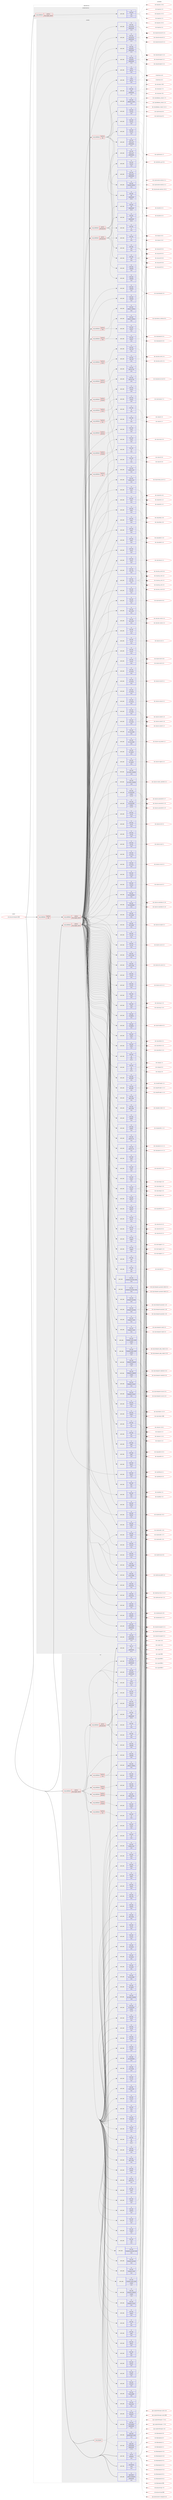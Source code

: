 digraph prolog {

# *************
# Graph options
# *************

newrank=true;
concentrate=true;
compound=true;
graph [rankdir=LR,fontname=Helvetica,fontsize=10,ranksep=1.5];#, ranksep=2.5, nodesep=0.2];
edge  [arrowhead=vee];
node  [fontname=Helvetica,fontsize=10];

# **********
# The ebuild
# **********

subgraph cluster_leftcol {
color=gray;
rank=same;
label=<<i>ebuild</i>>;
id [label="net-analyzer/metasploit-9999", color=red, width=4, href="../net-analyzer/metasploit-9999.svg"];
}

# ****************
# The dependencies
# ****************

subgraph cluster_midcol {
color=gray;
label=<<i>dependencies</i>>;
subgraph cluster_compile {
fillcolor="#eeeeee";
style=filled;
label=<<i>compile</i>>;
subgraph cond441939 {
dependency1643941 [label=<<TABLE BORDER="0" CELLBORDER="1" CELLSPACING="0" CELLPADDING="4"><TR><TD ROWSPAN="3" CELLPADDING="10">use_conditional</TD></TR><TR><TD>positive</TD></TR><TR><TD>ruby_targets_ruby24</TD></TR></TABLE>>, shape=none, color=red];
subgraph pack1175443 {
dependency1643942 [label=<<TABLE BORDER="0" CELLBORDER="1" CELLSPACING="0" CELLPADDING="4" WIDTH="220"><TR><TD ROWSPAN="6" CELLPADDING="30">pack_dep</TD></TR><TR><TD WIDTH="110">no</TD></TR><TR><TD>virtual</TD></TR><TR><TD>ruby-ssl</TD></TR><TR><TD>none</TD></TR><TR><TD></TD></TR></TABLE>>, shape=none, color=blue];
}
dependency1643941:e -> dependency1643942:w [weight=20,style="dashed",arrowhead="vee"];
subgraph pack1175444 {
dependency1643943 [label=<<TABLE BORDER="0" CELLBORDER="1" CELLSPACING="0" CELLPADDING="4" WIDTH="220"><TR><TD ROWSPAN="6" CELLPADDING="30">pack_dep</TD></TR><TR><TD WIDTH="110">no</TD></TR><TR><TD>dev-ruby</TD></TR><TR><TD>actionpack</TD></TR><TR><TD>greaterequal</TD></TR><TR><TD>4.2.6</TD></TR></TABLE>>, shape=none, color=blue];
}
dependency1643941:e -> dependency1643943:w [weight=20,style="dashed",arrowhead="vee"];
subgraph pack1175445 {
dependency1643944 [label=<<TABLE BORDER="0" CELLBORDER="1" CELLSPACING="0" CELLPADDING="4" WIDTH="220"><TR><TD ROWSPAN="6" CELLPADDING="30">pack_dep</TD></TR><TR><TD WIDTH="110">no</TD></TR><TR><TD>dev-ruby</TD></TR><TR><TD>activerecord</TD></TR><TR><TD>greaterequal</TD></TR><TR><TD>4.2.6</TD></TR></TABLE>>, shape=none, color=blue];
}
dependency1643941:e -> dependency1643944:w [weight=20,style="dashed",arrowhead="vee"];
subgraph pack1175446 {
dependency1643945 [label=<<TABLE BORDER="0" CELLBORDER="1" CELLSPACING="0" CELLPADDING="4" WIDTH="220"><TR><TD ROWSPAN="6" CELLPADDING="30">pack_dep</TD></TR><TR><TD WIDTH="110">no</TD></TR><TR><TD>dev-ruby</TD></TR><TR><TD>activesupport</TD></TR><TR><TD>greaterequal</TD></TR><TR><TD>4.2.6</TD></TR></TABLE>>, shape=none, color=blue];
}
dependency1643941:e -> dependency1643945:w [weight=20,style="dashed",arrowhead="vee"];
subgraph pack1175447 {
dependency1643946 [label=<<TABLE BORDER="0" CELLBORDER="1" CELLSPACING="0" CELLPADDING="4" WIDTH="220"><TR><TD ROWSPAN="6" CELLPADDING="30">pack_dep</TD></TR><TR><TD WIDTH="110">no</TD></TR><TR><TD>dev-ruby</TD></TR><TR><TD>backports</TD></TR><TR><TD>none</TD></TR><TR><TD></TD></TR></TABLE>>, shape=none, color=blue];
}
dependency1643941:e -> dependency1643946:w [weight=20,style="dashed",arrowhead="vee"];
subgraph pack1175448 {
dependency1643947 [label=<<TABLE BORDER="0" CELLBORDER="1" CELLSPACING="0" CELLPADDING="4" WIDTH="220"><TR><TD ROWSPAN="6" CELLPADDING="30">pack_dep</TD></TR><TR><TD WIDTH="110">no</TD></TR><TR><TD>dev-ruby</TD></TR><TR><TD>bcrypt-ruby</TD></TR><TR><TD>none</TD></TR><TR><TD></TD></TR></TABLE>>, shape=none, color=blue];
}
dependency1643941:e -> dependency1643947:w [weight=20,style="dashed",arrowhead="vee"];
subgraph pack1175449 {
dependency1643948 [label=<<TABLE BORDER="0" CELLBORDER="1" CELLSPACING="0" CELLPADDING="4" WIDTH="220"><TR><TD ROWSPAN="6" CELLPADDING="30">pack_dep</TD></TR><TR><TD WIDTH="110">no</TD></TR><TR><TD>dev-ruby</TD></TR><TR><TD>bcrypt_pbkdf</TD></TR><TR><TD>none</TD></TR><TR><TD></TD></TR></TABLE>>, shape=none, color=blue];
}
dependency1643941:e -> dependency1643948:w [weight=20,style="dashed",arrowhead="vee"];
subgraph pack1175450 {
dependency1643949 [label=<<TABLE BORDER="0" CELLBORDER="1" CELLSPACING="0" CELLPADDING="4" WIDTH="220"><TR><TD ROWSPAN="6" CELLPADDING="30">pack_dep</TD></TR><TR><TD WIDTH="110">no</TD></TR><TR><TD>dev-ruby</TD></TR><TR><TD>bit-struct</TD></TR><TR><TD>none</TD></TR><TR><TD></TD></TR></TABLE>>, shape=none, color=blue];
}
dependency1643941:e -> dependency1643949:w [weight=20,style="dashed",arrowhead="vee"];
subgraph pack1175451 {
dependency1643950 [label=<<TABLE BORDER="0" CELLBORDER="1" CELLSPACING="0" CELLPADDING="4" WIDTH="220"><TR><TD ROWSPAN="6" CELLPADDING="30">pack_dep</TD></TR><TR><TD WIDTH="110">no</TD></TR><TR><TD>dev-ruby</TD></TR><TR><TD>bundler</TD></TR><TR><TD>none</TD></TR><TR><TD></TD></TR></TABLE>>, shape=none, color=blue];
}
dependency1643941:e -> dependency1643950:w [weight=20,style="dashed",arrowhead="vee"];
subgraph pack1175452 {
dependency1643951 [label=<<TABLE BORDER="0" CELLBORDER="1" CELLSPACING="0" CELLPADDING="4" WIDTH="220"><TR><TD ROWSPAN="6" CELLPADDING="30">pack_dep</TD></TR><TR><TD WIDTH="110">no</TD></TR><TR><TD>dev-ruby</TD></TR><TR><TD>dnsruby</TD></TR><TR><TD>none</TD></TR><TR><TD></TD></TR></TABLE>>, shape=none, color=blue];
}
dependency1643941:e -> dependency1643951:w [weight=20,style="dashed",arrowhead="vee"];
subgraph pack1175453 {
dependency1643952 [label=<<TABLE BORDER="0" CELLBORDER="1" CELLSPACING="0" CELLPADDING="4" WIDTH="220"><TR><TD ROWSPAN="6" CELLPADDING="30">pack_dep</TD></TR><TR><TD WIDTH="110">no</TD></TR><TR><TD>dev-ruby</TD></TR><TR><TD>faker</TD></TR><TR><TD>none</TD></TR><TR><TD></TD></TR></TABLE>>, shape=none, color=blue];
}
dependency1643941:e -> dependency1643952:w [weight=20,style="dashed",arrowhead="vee"];
subgraph pack1175454 {
dependency1643953 [label=<<TABLE BORDER="0" CELLBORDER="1" CELLSPACING="0" CELLPADDING="4" WIDTH="220"><TR><TD ROWSPAN="6" CELLPADDING="30">pack_dep</TD></TR><TR><TD WIDTH="110">no</TD></TR><TR><TD>dev-ruby</TD></TR><TR><TD>filesize</TD></TR><TR><TD>none</TD></TR><TR><TD></TD></TR></TABLE>>, shape=none, color=blue];
}
dependency1643941:e -> dependency1643953:w [weight=20,style="dashed",arrowhead="vee"];
subgraph pack1175455 {
dependency1643954 [label=<<TABLE BORDER="0" CELLBORDER="1" CELLSPACING="0" CELLPADDING="4" WIDTH="220"><TR><TD ROWSPAN="6" CELLPADDING="30">pack_dep</TD></TR><TR><TD WIDTH="110">no</TD></TR><TR><TD>dev-ruby</TD></TR><TR><TD>jsobfu</TD></TR><TR><TD>none</TD></TR><TR><TD></TD></TR></TABLE>>, shape=none, color=blue];
}
dependency1643941:e -> dependency1643954:w [weight=20,style="dashed",arrowhead="vee"];
subgraph pack1175456 {
dependency1643955 [label=<<TABLE BORDER="0" CELLBORDER="1" CELLSPACING="0" CELLPADDING="4" WIDTH="220"><TR><TD ROWSPAN="6" CELLPADDING="30">pack_dep</TD></TR><TR><TD WIDTH="110">no</TD></TR><TR><TD>dev-ruby</TD></TR><TR><TD>json</TD></TR><TR><TD>none</TD></TR><TR><TD></TD></TR></TABLE>>, shape=none, color=blue];
}
dependency1643941:e -> dependency1643955:w [weight=20,style="dashed",arrowhead="vee"];
subgraph pack1175457 {
dependency1643956 [label=<<TABLE BORDER="0" CELLBORDER="1" CELLSPACING="0" CELLPADDING="4" WIDTH="220"><TR><TD ROWSPAN="6" CELLPADDING="30">pack_dep</TD></TR><TR><TD WIDTH="110">no</TD></TR><TR><TD>dev-ruby</TD></TR><TR><TD>metasm</TD></TR><TR><TD>none</TD></TR><TR><TD></TD></TR></TABLE>>, shape=none, color=blue];
}
dependency1643941:e -> dependency1643956:w [weight=20,style="dashed",arrowhead="vee"];
subgraph pack1175458 {
dependency1643957 [label=<<TABLE BORDER="0" CELLBORDER="1" CELLSPACING="0" CELLPADDING="4" WIDTH="220"><TR><TD ROWSPAN="6" CELLPADDING="30">pack_dep</TD></TR><TR><TD WIDTH="110">no</TD></TR><TR><TD>dev-ruby</TD></TR><TR><TD>metasploit-concern</TD></TR><TR><TD>none</TD></TR><TR><TD></TD></TR></TABLE>>, shape=none, color=blue];
}
dependency1643941:e -> dependency1643957:w [weight=20,style="dashed",arrowhead="vee"];
subgraph pack1175459 {
dependency1643958 [label=<<TABLE BORDER="0" CELLBORDER="1" CELLSPACING="0" CELLPADDING="4" WIDTH="220"><TR><TD ROWSPAN="6" CELLPADDING="30">pack_dep</TD></TR><TR><TD WIDTH="110">no</TD></TR><TR><TD>dev-ruby</TD></TR><TR><TD>metasploit-credential</TD></TR><TR><TD>smaller</TD></TR><TR><TD>3.0.0</TD></TR></TABLE>>, shape=none, color=blue];
}
dependency1643941:e -> dependency1643958:w [weight=20,style="dashed",arrowhead="vee"];
subgraph pack1175460 {
dependency1643959 [label=<<TABLE BORDER="0" CELLBORDER="1" CELLSPACING="0" CELLPADDING="4" WIDTH="220"><TR><TD ROWSPAN="6" CELLPADDING="30">pack_dep</TD></TR><TR><TD WIDTH="110">no</TD></TR><TR><TD>dev-ruby</TD></TR><TR><TD>metasploit_data_models</TD></TR><TR><TD>smaller</TD></TR><TR><TD>3.0.0</TD></TR></TABLE>>, shape=none, color=blue];
}
dependency1643941:e -> dependency1643959:w [weight=20,style="dashed",arrowhead="vee"];
subgraph pack1175461 {
dependency1643960 [label=<<TABLE BORDER="0" CELLBORDER="1" CELLSPACING="0" CELLPADDING="4" WIDTH="220"><TR><TD ROWSPAN="6" CELLPADDING="30">pack_dep</TD></TR><TR><TD WIDTH="110">no</TD></TR><TR><TD>dev-ruby</TD></TR><TR><TD>metasploit-model</TD></TR><TR><TD>none</TD></TR><TR><TD></TD></TR></TABLE>>, shape=none, color=blue];
}
dependency1643941:e -> dependency1643960:w [weight=20,style="dashed",arrowhead="vee"];
subgraph pack1175462 {
dependency1643961 [label=<<TABLE BORDER="0" CELLBORDER="1" CELLSPACING="0" CELLPADDING="4" WIDTH="220"><TR><TD ROWSPAN="6" CELLPADDING="30">pack_dep</TD></TR><TR><TD WIDTH="110">no</TD></TR><TR><TD>dev-ruby</TD></TR><TR><TD>metasploit-payloads</TD></TR><TR><TD>none</TD></TR><TR><TD></TD></TR></TABLE>>, shape=none, color=blue];
}
dependency1643941:e -> dependency1643961:w [weight=20,style="dashed",arrowhead="vee"];
subgraph pack1175463 {
dependency1643962 [label=<<TABLE BORDER="0" CELLBORDER="1" CELLSPACING="0" CELLPADDING="4" WIDTH="220"><TR><TD ROWSPAN="6" CELLPADDING="30">pack_dep</TD></TR><TR><TD WIDTH="110">no</TD></TR><TR><TD>dev-ruby</TD></TR><TR><TD>metasploit_payloads-mettle</TD></TR><TR><TD>none</TD></TR><TR><TD></TD></TR></TABLE>>, shape=none, color=blue];
}
dependency1643941:e -> dependency1643962:w [weight=20,style="dashed",arrowhead="vee"];
subgraph pack1175464 {
dependency1643963 [label=<<TABLE BORDER="0" CELLBORDER="1" CELLSPACING="0" CELLPADDING="4" WIDTH="220"><TR><TD ROWSPAN="6" CELLPADDING="30">pack_dep</TD></TR><TR><TD WIDTH="110">no</TD></TR><TR><TD>dev-ruby</TD></TR><TR><TD>mqtt</TD></TR><TR><TD>none</TD></TR><TR><TD></TD></TR></TABLE>>, shape=none, color=blue];
}
dependency1643941:e -> dependency1643963:w [weight=20,style="dashed",arrowhead="vee"];
subgraph pack1175465 {
dependency1643964 [label=<<TABLE BORDER="0" CELLBORDER="1" CELLSPACING="0" CELLPADDING="4" WIDTH="220"><TR><TD ROWSPAN="6" CELLPADDING="30">pack_dep</TD></TR><TR><TD WIDTH="110">no</TD></TR><TR><TD>dev-ruby</TD></TR><TR><TD>msgpack</TD></TR><TR><TD>none</TD></TR><TR><TD></TD></TR></TABLE>>, shape=none, color=blue];
}
dependency1643941:e -> dependency1643964:w [weight=20,style="dashed",arrowhead="vee"];
subgraph pack1175466 {
dependency1643965 [label=<<TABLE BORDER="0" CELLBORDER="1" CELLSPACING="0" CELLPADDING="4" WIDTH="220"><TR><TD ROWSPAN="6" CELLPADDING="30">pack_dep</TD></TR><TR><TD WIDTH="110">no</TD></TR><TR><TD>dev-ruby</TD></TR><TR><TD>net-ssh</TD></TR><TR><TD>none</TD></TR><TR><TD></TD></TR></TABLE>>, shape=none, color=blue];
}
dependency1643941:e -> dependency1643965:w [weight=20,style="dashed",arrowhead="vee"];
subgraph pack1175467 {
dependency1643966 [label=<<TABLE BORDER="0" CELLBORDER="1" CELLSPACING="0" CELLPADDING="4" WIDTH="220"><TR><TD ROWSPAN="6" CELLPADDING="30">pack_dep</TD></TR><TR><TD WIDTH="110">no</TD></TR><TR><TD>dev-ruby</TD></TR><TR><TD>ed25519</TD></TR><TR><TD>none</TD></TR><TR><TD></TD></TR></TABLE>>, shape=none, color=blue];
}
dependency1643941:e -> dependency1643966:w [weight=20,style="dashed",arrowhead="vee"];
subgraph pack1175468 {
dependency1643967 [label=<<TABLE BORDER="0" CELLBORDER="1" CELLSPACING="0" CELLPADDING="4" WIDTH="220"><TR><TD ROWSPAN="6" CELLPADDING="30">pack_dep</TD></TR><TR><TD WIDTH="110">no</TD></TR><TR><TD>dev-ruby</TD></TR><TR><TD>nokogiri</TD></TR><TR><TD>none</TD></TR><TR><TD></TD></TR></TABLE>>, shape=none, color=blue];
}
dependency1643941:e -> dependency1643967:w [weight=20,style="dashed",arrowhead="vee"];
subgraph pack1175469 {
dependency1643968 [label=<<TABLE BORDER="0" CELLBORDER="1" CELLSPACING="0" CELLPADDING="4" WIDTH="220"><TR><TD ROWSPAN="6" CELLPADDING="30">pack_dep</TD></TR><TR><TD WIDTH="110">no</TD></TR><TR><TD>dev-ruby</TD></TR><TR><TD>octokit</TD></TR><TR><TD>none</TD></TR><TR><TD></TD></TR></TABLE>>, shape=none, color=blue];
}
dependency1643941:e -> dependency1643968:w [weight=20,style="dashed",arrowhead="vee"];
subgraph pack1175470 {
dependency1643969 [label=<<TABLE BORDER="0" CELLBORDER="1" CELLSPACING="0" CELLPADDING="4" WIDTH="220"><TR><TD ROWSPAN="6" CELLPADDING="30">pack_dep</TD></TR><TR><TD WIDTH="110">no</TD></TR><TR><TD>dev-ruby</TD></TR><TR><TD>openssl-ccm</TD></TR><TR><TD>none</TD></TR><TR><TD></TD></TR></TABLE>>, shape=none, color=blue];
}
dependency1643941:e -> dependency1643969:w [weight=20,style="dashed",arrowhead="vee"];
subgraph pack1175471 {
dependency1643970 [label=<<TABLE BORDER="0" CELLBORDER="1" CELLSPACING="0" CELLPADDING="4" WIDTH="220"><TR><TD ROWSPAN="6" CELLPADDING="30">pack_dep</TD></TR><TR><TD WIDTH="110">no</TD></TR><TR><TD>dev-ruby</TD></TR><TR><TD>packetfu</TD></TR><TR><TD>none</TD></TR><TR><TD></TD></TR></TABLE>>, shape=none, color=blue];
}
dependency1643941:e -> dependency1643970:w [weight=20,style="dashed",arrowhead="vee"];
subgraph pack1175472 {
dependency1643971 [label=<<TABLE BORDER="0" CELLBORDER="1" CELLSPACING="0" CELLPADDING="4" WIDTH="220"><TR><TD ROWSPAN="6" CELLPADDING="30">pack_dep</TD></TR><TR><TD WIDTH="110">no</TD></TR><TR><TD>dev-ruby</TD></TR><TR><TD>patch_finder</TD></TR><TR><TD>none</TD></TR><TR><TD></TD></TR></TABLE>>, shape=none, color=blue];
}
dependency1643941:e -> dependency1643971:w [weight=20,style="dashed",arrowhead="vee"];
subgraph pack1175473 {
dependency1643972 [label=<<TABLE BORDER="0" CELLBORDER="1" CELLSPACING="0" CELLPADDING="4" WIDTH="220"><TR><TD ROWSPAN="6" CELLPADDING="30">pack_dep</TD></TR><TR><TD WIDTH="110">no</TD></TR><TR><TD>dev-ruby</TD></TR><TR><TD>pdf-reader</TD></TR><TR><TD>none</TD></TR><TR><TD></TD></TR></TABLE>>, shape=none, color=blue];
}
dependency1643941:e -> dependency1643972:w [weight=20,style="dashed",arrowhead="vee"];
subgraph pack1175474 {
dependency1643973 [label=<<TABLE BORDER="0" CELLBORDER="1" CELLSPACING="0" CELLPADDING="4" WIDTH="220"><TR><TD ROWSPAN="6" CELLPADDING="30">pack_dep</TD></TR><TR><TD WIDTH="110">no</TD></TR><TR><TD>dev-ruby</TD></TR><TR><TD>pg</TD></TR><TR><TD>tilde</TD></TR><TR><TD>0.21.0</TD></TR></TABLE>>, shape=none, color=blue];
}
dependency1643941:e -> dependency1643973:w [weight=20,style="dashed",arrowhead="vee"];
subgraph pack1175475 {
dependency1643974 [label=<<TABLE BORDER="0" CELLBORDER="1" CELLSPACING="0" CELLPADDING="4" WIDTH="220"><TR><TD ROWSPAN="6" CELLPADDING="30">pack_dep</TD></TR><TR><TD WIDTH="110">no</TD></TR><TR><TD>dev-ruby</TD></TR><TR><TD>railties</TD></TR><TR><TD>none</TD></TR><TR><TD></TD></TR></TABLE>>, shape=none, color=blue];
}
dependency1643941:e -> dependency1643974:w [weight=20,style="dashed",arrowhead="vee"];
subgraph pack1175476 {
dependency1643975 [label=<<TABLE BORDER="0" CELLBORDER="1" CELLSPACING="0" CELLPADDING="4" WIDTH="220"><TR><TD ROWSPAN="6" CELLPADDING="30">pack_dep</TD></TR><TR><TD WIDTH="110">no</TD></TR><TR><TD>dev-ruby</TD></TR><TR><TD>rb-readline</TD></TR><TR><TD>none</TD></TR><TR><TD></TD></TR></TABLE>>, shape=none, color=blue];
}
dependency1643941:e -> dependency1643975:w [weight=20,style="dashed",arrowhead="vee"];
subgraph pack1175477 {
dependency1643976 [label=<<TABLE BORDER="0" CELLBORDER="1" CELLSPACING="0" CELLPADDING="4" WIDTH="220"><TR><TD ROWSPAN="6" CELLPADDING="30">pack_dep</TD></TR><TR><TD WIDTH="110">no</TD></TR><TR><TD>dev-ruby</TD></TR><TR><TD>recog</TD></TR><TR><TD>none</TD></TR><TR><TD></TD></TR></TABLE>>, shape=none, color=blue];
}
dependency1643941:e -> dependency1643976:w [weight=20,style="dashed",arrowhead="vee"];
subgraph pack1175478 {
dependency1643977 [label=<<TABLE BORDER="0" CELLBORDER="1" CELLSPACING="0" CELLPADDING="4" WIDTH="220"><TR><TD ROWSPAN="6" CELLPADDING="30">pack_dep</TD></TR><TR><TD WIDTH="110">no</TD></TR><TR><TD>dev-ruby</TD></TR><TR><TD>redcarpet</TD></TR><TR><TD>none</TD></TR><TR><TD></TD></TR></TABLE>>, shape=none, color=blue];
}
dependency1643941:e -> dependency1643977:w [weight=20,style="dashed",arrowhead="vee"];
subgraph pack1175479 {
dependency1643978 [label=<<TABLE BORDER="0" CELLBORDER="1" CELLSPACING="0" CELLPADDING="4" WIDTH="220"><TR><TD ROWSPAN="6" CELLPADDING="30">pack_dep</TD></TR><TR><TD WIDTH="110">no</TD></TR><TR><TD>dev-ruby</TD></TR><TR><TD>rex-arch</TD></TR><TR><TD>none</TD></TR><TR><TD></TD></TR></TABLE>>, shape=none, color=blue];
}
dependency1643941:e -> dependency1643978:w [weight=20,style="dashed",arrowhead="vee"];
subgraph pack1175480 {
dependency1643979 [label=<<TABLE BORDER="0" CELLBORDER="1" CELLSPACING="0" CELLPADDING="4" WIDTH="220"><TR><TD ROWSPAN="6" CELLPADDING="30">pack_dep</TD></TR><TR><TD WIDTH="110">no</TD></TR><TR><TD>dev-ruby</TD></TR><TR><TD>rex-bin_tools</TD></TR><TR><TD>none</TD></TR><TR><TD></TD></TR></TABLE>>, shape=none, color=blue];
}
dependency1643941:e -> dependency1643979:w [weight=20,style="dashed",arrowhead="vee"];
subgraph pack1175481 {
dependency1643980 [label=<<TABLE BORDER="0" CELLBORDER="1" CELLSPACING="0" CELLPADDING="4" WIDTH="220"><TR><TD ROWSPAN="6" CELLPADDING="30">pack_dep</TD></TR><TR><TD WIDTH="110">no</TD></TR><TR><TD>dev-ruby</TD></TR><TR><TD>rex-core</TD></TR><TR><TD>none</TD></TR><TR><TD></TD></TR></TABLE>>, shape=none, color=blue];
}
dependency1643941:e -> dependency1643980:w [weight=20,style="dashed",arrowhead="vee"];
subgraph pack1175482 {
dependency1643981 [label=<<TABLE BORDER="0" CELLBORDER="1" CELLSPACING="0" CELLPADDING="4" WIDTH="220"><TR><TD ROWSPAN="6" CELLPADDING="30">pack_dep</TD></TR><TR><TD WIDTH="110">no</TD></TR><TR><TD>dev-ruby</TD></TR><TR><TD>rex-encoder</TD></TR><TR><TD>none</TD></TR><TR><TD></TD></TR></TABLE>>, shape=none, color=blue];
}
dependency1643941:e -> dependency1643981:w [weight=20,style="dashed",arrowhead="vee"];
subgraph pack1175483 {
dependency1643982 [label=<<TABLE BORDER="0" CELLBORDER="1" CELLSPACING="0" CELLPADDING="4" WIDTH="220"><TR><TD ROWSPAN="6" CELLPADDING="30">pack_dep</TD></TR><TR><TD WIDTH="110">no</TD></TR><TR><TD>dev-ruby</TD></TR><TR><TD>rex-exploitation</TD></TR><TR><TD>none</TD></TR><TR><TD></TD></TR></TABLE>>, shape=none, color=blue];
}
dependency1643941:e -> dependency1643982:w [weight=20,style="dashed",arrowhead="vee"];
subgraph pack1175484 {
dependency1643983 [label=<<TABLE BORDER="0" CELLBORDER="1" CELLSPACING="0" CELLPADDING="4" WIDTH="220"><TR><TD ROWSPAN="6" CELLPADDING="30">pack_dep</TD></TR><TR><TD WIDTH="110">no</TD></TR><TR><TD>dev-ruby</TD></TR><TR><TD>rex-java</TD></TR><TR><TD>none</TD></TR><TR><TD></TD></TR></TABLE>>, shape=none, color=blue];
}
dependency1643941:e -> dependency1643983:w [weight=20,style="dashed",arrowhead="vee"];
subgraph pack1175485 {
dependency1643984 [label=<<TABLE BORDER="0" CELLBORDER="1" CELLSPACING="0" CELLPADDING="4" WIDTH="220"><TR><TD ROWSPAN="6" CELLPADDING="30">pack_dep</TD></TR><TR><TD WIDTH="110">no</TD></TR><TR><TD>dev-ruby</TD></TR><TR><TD>rex-mime</TD></TR><TR><TD>none</TD></TR><TR><TD></TD></TR></TABLE>>, shape=none, color=blue];
}
dependency1643941:e -> dependency1643984:w [weight=20,style="dashed",arrowhead="vee"];
subgraph pack1175486 {
dependency1643985 [label=<<TABLE BORDER="0" CELLBORDER="1" CELLSPACING="0" CELLPADDING="4" WIDTH="220"><TR><TD ROWSPAN="6" CELLPADDING="30">pack_dep</TD></TR><TR><TD WIDTH="110">no</TD></TR><TR><TD>dev-ruby</TD></TR><TR><TD>rex-nop</TD></TR><TR><TD>none</TD></TR><TR><TD></TD></TR></TABLE>>, shape=none, color=blue];
}
dependency1643941:e -> dependency1643985:w [weight=20,style="dashed",arrowhead="vee"];
subgraph pack1175487 {
dependency1643986 [label=<<TABLE BORDER="0" CELLBORDER="1" CELLSPACING="0" CELLPADDING="4" WIDTH="220"><TR><TD ROWSPAN="6" CELLPADDING="30">pack_dep</TD></TR><TR><TD WIDTH="110">no</TD></TR><TR><TD>dev-ruby</TD></TR><TR><TD>rex-ole</TD></TR><TR><TD>none</TD></TR><TR><TD></TD></TR></TABLE>>, shape=none, color=blue];
}
dependency1643941:e -> dependency1643986:w [weight=20,style="dashed",arrowhead="vee"];
subgraph pack1175488 {
dependency1643987 [label=<<TABLE BORDER="0" CELLBORDER="1" CELLSPACING="0" CELLPADDING="4" WIDTH="220"><TR><TD ROWSPAN="6" CELLPADDING="30">pack_dep</TD></TR><TR><TD WIDTH="110">no</TD></TR><TR><TD>dev-ruby</TD></TR><TR><TD>rex-powershell</TD></TR><TR><TD>smaller</TD></TR><TR><TD>0.1.78</TD></TR></TABLE>>, shape=none, color=blue];
}
dependency1643941:e -> dependency1643987:w [weight=20,style="dashed",arrowhead="vee"];
subgraph pack1175489 {
dependency1643988 [label=<<TABLE BORDER="0" CELLBORDER="1" CELLSPACING="0" CELLPADDING="4" WIDTH="220"><TR><TD ROWSPAN="6" CELLPADDING="30">pack_dep</TD></TR><TR><TD WIDTH="110">no</TD></TR><TR><TD>dev-ruby</TD></TR><TR><TD>rex-random_identifier</TD></TR><TR><TD>none</TD></TR><TR><TD></TD></TR></TABLE>>, shape=none, color=blue];
}
dependency1643941:e -> dependency1643988:w [weight=20,style="dashed",arrowhead="vee"];
subgraph pack1175490 {
dependency1643989 [label=<<TABLE BORDER="0" CELLBORDER="1" CELLSPACING="0" CELLPADDING="4" WIDTH="220"><TR><TD ROWSPAN="6" CELLPADDING="30">pack_dep</TD></TR><TR><TD WIDTH="110">no</TD></TR><TR><TD>dev-ruby</TD></TR><TR><TD>rex-registry</TD></TR><TR><TD>none</TD></TR><TR><TD></TD></TR></TABLE>>, shape=none, color=blue];
}
dependency1643941:e -> dependency1643989:w [weight=20,style="dashed",arrowhead="vee"];
subgraph pack1175491 {
dependency1643990 [label=<<TABLE BORDER="0" CELLBORDER="1" CELLSPACING="0" CELLPADDING="4" WIDTH="220"><TR><TD ROWSPAN="6" CELLPADDING="30">pack_dep</TD></TR><TR><TD WIDTH="110">no</TD></TR><TR><TD>dev-ruby</TD></TR><TR><TD>rex-rop_builder</TD></TR><TR><TD>none</TD></TR><TR><TD></TD></TR></TABLE>>, shape=none, color=blue];
}
dependency1643941:e -> dependency1643990:w [weight=20,style="dashed",arrowhead="vee"];
subgraph pack1175492 {
dependency1643991 [label=<<TABLE BORDER="0" CELLBORDER="1" CELLSPACING="0" CELLPADDING="4" WIDTH="220"><TR><TD ROWSPAN="6" CELLPADDING="30">pack_dep</TD></TR><TR><TD WIDTH="110">no</TD></TR><TR><TD>dev-ruby</TD></TR><TR><TD>rex-socket</TD></TR><TR><TD>none</TD></TR><TR><TD></TD></TR></TABLE>>, shape=none, color=blue];
}
dependency1643941:e -> dependency1643991:w [weight=20,style="dashed",arrowhead="vee"];
subgraph pack1175493 {
dependency1643992 [label=<<TABLE BORDER="0" CELLBORDER="1" CELLSPACING="0" CELLPADDING="4" WIDTH="220"><TR><TD ROWSPAN="6" CELLPADDING="30">pack_dep</TD></TR><TR><TD WIDTH="110">no</TD></TR><TR><TD>dev-ruby</TD></TR><TR><TD>rex-sslscan</TD></TR><TR><TD>none</TD></TR><TR><TD></TD></TR></TABLE>>, shape=none, color=blue];
}
dependency1643941:e -> dependency1643992:w [weight=20,style="dashed",arrowhead="vee"];
subgraph pack1175494 {
dependency1643993 [label=<<TABLE BORDER="0" CELLBORDER="1" CELLSPACING="0" CELLPADDING="4" WIDTH="220"><TR><TD ROWSPAN="6" CELLPADDING="30">pack_dep</TD></TR><TR><TD WIDTH="110">no</TD></TR><TR><TD>dev-ruby</TD></TR><TR><TD>rex-struct2</TD></TR><TR><TD>none</TD></TR><TR><TD></TD></TR></TABLE>>, shape=none, color=blue];
}
dependency1643941:e -> dependency1643993:w [weight=20,style="dashed",arrowhead="vee"];
subgraph pack1175495 {
dependency1643994 [label=<<TABLE BORDER="0" CELLBORDER="1" CELLSPACING="0" CELLPADDING="4" WIDTH="220"><TR><TD ROWSPAN="6" CELLPADDING="30">pack_dep</TD></TR><TR><TD WIDTH="110">no</TD></TR><TR><TD>dev-ruby</TD></TR><TR><TD>rex-text</TD></TR><TR><TD>none</TD></TR><TR><TD></TD></TR></TABLE>>, shape=none, color=blue];
}
dependency1643941:e -> dependency1643994:w [weight=20,style="dashed",arrowhead="vee"];
subgraph pack1175496 {
dependency1643995 [label=<<TABLE BORDER="0" CELLBORDER="1" CELLSPACING="0" CELLPADDING="4" WIDTH="220"><TR><TD ROWSPAN="6" CELLPADDING="30">pack_dep</TD></TR><TR><TD WIDTH="110">no</TD></TR><TR><TD>dev-ruby</TD></TR><TR><TD>rex-zip</TD></TR><TR><TD>none</TD></TR><TR><TD></TD></TR></TABLE>>, shape=none, color=blue];
}
dependency1643941:e -> dependency1643995:w [weight=20,style="dashed",arrowhead="vee"];
subgraph pack1175497 {
dependency1643996 [label=<<TABLE BORDER="0" CELLBORDER="1" CELLSPACING="0" CELLPADDING="4" WIDTH="220"><TR><TD ROWSPAN="6" CELLPADDING="30">pack_dep</TD></TR><TR><TD WIDTH="110">no</TD></TR><TR><TD>dev-ruby</TD></TR><TR><TD>ruby-macho</TD></TR><TR><TD>none</TD></TR><TR><TD></TD></TR></TABLE>>, shape=none, color=blue];
}
dependency1643941:e -> dependency1643996:w [weight=20,style="dashed",arrowhead="vee"];
subgraph pack1175498 {
dependency1643997 [label=<<TABLE BORDER="0" CELLBORDER="1" CELLSPACING="0" CELLPADDING="4" WIDTH="220"><TR><TD ROWSPAN="6" CELLPADDING="30">pack_dep</TD></TR><TR><TD WIDTH="110">no</TD></TR><TR><TD>dev-ruby</TD></TR><TR><TD>rubyntlm</TD></TR><TR><TD>none</TD></TR><TR><TD></TD></TR></TABLE>>, shape=none, color=blue];
}
dependency1643941:e -> dependency1643997:w [weight=20,style="dashed",arrowhead="vee"];
subgraph pack1175499 {
dependency1643998 [label=<<TABLE BORDER="0" CELLBORDER="1" CELLSPACING="0" CELLPADDING="4" WIDTH="220"><TR><TD ROWSPAN="6" CELLPADDING="30">pack_dep</TD></TR><TR><TD WIDTH="110">no</TD></TR><TR><TD>dev-ruby</TD></TR><TR><TD>ruby_smb</TD></TR><TR><TD>none</TD></TR><TR><TD></TD></TR></TABLE>>, shape=none, color=blue];
}
dependency1643941:e -> dependency1643998:w [weight=20,style="dashed",arrowhead="vee"];
subgraph pack1175500 {
dependency1643999 [label=<<TABLE BORDER="0" CELLBORDER="1" CELLSPACING="0" CELLPADDING="4" WIDTH="220"><TR><TD ROWSPAN="6" CELLPADDING="30">pack_dep</TD></TR><TR><TD WIDTH="110">no</TD></TR><TR><TD>dev-ruby</TD></TR><TR><TD>rubyzip</TD></TR><TR><TD>none</TD></TR><TR><TD></TD></TR></TABLE>>, shape=none, color=blue];
}
dependency1643941:e -> dependency1643999:w [weight=20,style="dashed",arrowhead="vee"];
subgraph pack1175501 {
dependency1644000 [label=<<TABLE BORDER="0" CELLBORDER="1" CELLSPACING="0" CELLPADDING="4" WIDTH="220"><TR><TD ROWSPAN="6" CELLPADDING="30">pack_dep</TD></TR><TR><TD WIDTH="110">no</TD></TR><TR><TD>dev-ruby</TD></TR><TR><TD>sqlite3</TD></TR><TR><TD>none</TD></TR><TR><TD></TD></TR></TABLE>>, shape=none, color=blue];
}
dependency1643941:e -> dependency1644000:w [weight=20,style="dashed",arrowhead="vee"];
subgraph pack1175502 {
dependency1644001 [label=<<TABLE BORDER="0" CELLBORDER="1" CELLSPACING="0" CELLPADDING="4" WIDTH="220"><TR><TD ROWSPAN="6" CELLPADDING="30">pack_dep</TD></TR><TR><TD WIDTH="110">no</TD></TR><TR><TD>dev-ruby</TD></TR><TR><TD>sshkey</TD></TR><TR><TD>none</TD></TR><TR><TD></TD></TR></TABLE>>, shape=none, color=blue];
}
dependency1643941:e -> dependency1644001:w [weight=20,style="dashed",arrowhead="vee"];
subgraph pack1175503 {
dependency1644002 [label=<<TABLE BORDER="0" CELLBORDER="1" CELLSPACING="0" CELLPADDING="4" WIDTH="220"><TR><TD ROWSPAN="6" CELLPADDING="30">pack_dep</TD></TR><TR><TD WIDTH="110">no</TD></TR><TR><TD>dev-ruby</TD></TR><TR><TD>tzinfo</TD></TR><TR><TD>none</TD></TR><TR><TD></TD></TR></TABLE>>, shape=none, color=blue];
}
dependency1643941:e -> dependency1644002:w [weight=20,style="dashed",arrowhead="vee"];
subgraph pack1175504 {
dependency1644003 [label=<<TABLE BORDER="0" CELLBORDER="1" CELLSPACING="0" CELLPADDING="4" WIDTH="220"><TR><TD ROWSPAN="6" CELLPADDING="30">pack_dep</TD></TR><TR><TD WIDTH="110">no</TD></TR><TR><TD>dev-ruby</TD></TR><TR><TD>windows_error</TD></TR><TR><TD>none</TD></TR><TR><TD></TD></TR></TABLE>>, shape=none, color=blue];
}
dependency1643941:e -> dependency1644003:w [weight=20,style="dashed",arrowhead="vee"];
subgraph pack1175505 {
dependency1644004 [label=<<TABLE BORDER="0" CELLBORDER="1" CELLSPACING="0" CELLPADDING="4" WIDTH="220"><TR><TD ROWSPAN="6" CELLPADDING="30">pack_dep</TD></TR><TR><TD WIDTH="110">no</TD></TR><TR><TD>dev-ruby</TD></TR><TR><TD>xdr</TD></TR><TR><TD>none</TD></TR><TR><TD></TD></TR></TABLE>>, shape=none, color=blue];
}
dependency1643941:e -> dependency1644004:w [weight=20,style="dashed",arrowhead="vee"];
subgraph pack1175506 {
dependency1644005 [label=<<TABLE BORDER="0" CELLBORDER="1" CELLSPACING="0" CELLPADDING="4" WIDTH="220"><TR><TD ROWSPAN="6" CELLPADDING="30">pack_dep</TD></TR><TR><TD WIDTH="110">no</TD></TR><TR><TD>dev-ruby</TD></TR><TR><TD>xmlrpc</TD></TR><TR><TD>none</TD></TR><TR><TD></TD></TR></TABLE>>, shape=none, color=blue];
}
dependency1643941:e -> dependency1644005:w [weight=20,style="dashed",arrowhead="vee"];
subgraph cond441940 {
dependency1644006 [label=<<TABLE BORDER="0" CELLBORDER="1" CELLSPACING="0" CELLPADDING="4"><TR><TD ROWSPAN="3" CELLPADDING="10">use_conditional</TD></TR><TR><TD>positive</TD></TR><TR><TD>java</TD></TR></TABLE>>, shape=none, color=red];
subgraph pack1175507 {
dependency1644007 [label=<<TABLE BORDER="0" CELLBORDER="1" CELLSPACING="0" CELLPADDING="4" WIDTH="220"><TR><TD ROWSPAN="6" CELLPADDING="30">pack_dep</TD></TR><TR><TD WIDTH="110">no</TD></TR><TR><TD>dev-ruby</TD></TR><TR><TD>rjb</TD></TR><TR><TD>none</TD></TR><TR><TD></TD></TR></TABLE>>, shape=none, color=blue];
}
dependency1644006:e -> dependency1644007:w [weight=20,style="dashed",arrowhead="vee"];
}
dependency1643941:e -> dependency1644006:w [weight=20,style="dashed",arrowhead="vee"];
subgraph cond441941 {
dependency1644008 [label=<<TABLE BORDER="0" CELLBORDER="1" CELLSPACING="0" CELLPADDING="4"><TR><TD ROWSPAN="3" CELLPADDING="10">use_conditional</TD></TR><TR><TD>positive</TD></TR><TR><TD>nexpose</TD></TR></TABLE>>, shape=none, color=red];
subgraph pack1175508 {
dependency1644009 [label=<<TABLE BORDER="0" CELLBORDER="1" CELLSPACING="0" CELLPADDING="4" WIDTH="220"><TR><TD ROWSPAN="6" CELLPADDING="30">pack_dep</TD></TR><TR><TD WIDTH="110">no</TD></TR><TR><TD>dev-ruby</TD></TR><TR><TD>nexpose</TD></TR><TR><TD>none</TD></TR><TR><TD></TD></TR></TABLE>>, shape=none, color=blue];
}
dependency1644008:e -> dependency1644009:w [weight=20,style="dashed",arrowhead="vee"];
}
dependency1643941:e -> dependency1644008:w [weight=20,style="dashed",arrowhead="vee"];
subgraph cond441942 {
dependency1644010 [label=<<TABLE BORDER="0" CELLBORDER="1" CELLSPACING="0" CELLPADDING="4"><TR><TD ROWSPAN="3" CELLPADDING="10">use_conditional</TD></TR><TR><TD>positive</TD></TR><TR><TD>openvas</TD></TR></TABLE>>, shape=none, color=red];
subgraph pack1175509 {
dependency1644011 [label=<<TABLE BORDER="0" CELLBORDER="1" CELLSPACING="0" CELLPADDING="4" WIDTH="220"><TR><TD ROWSPAN="6" CELLPADDING="30">pack_dep</TD></TR><TR><TD WIDTH="110">no</TD></TR><TR><TD>dev-ruby</TD></TR><TR><TD>openvas-omp</TD></TR><TR><TD>none</TD></TR><TR><TD></TD></TR></TABLE>>, shape=none, color=blue];
}
dependency1644010:e -> dependency1644011:w [weight=20,style="dashed",arrowhead="vee"];
}
dependency1643941:e -> dependency1644010:w [weight=20,style="dashed",arrowhead="vee"];
subgraph cond441943 {
dependency1644012 [label=<<TABLE BORDER="0" CELLBORDER="1" CELLSPACING="0" CELLPADDING="4"><TR><TD ROWSPAN="3" CELLPADDING="10">use_conditional</TD></TR><TR><TD>positive</TD></TR><TR><TD>oracle</TD></TR></TABLE>>, shape=none, color=red];
subgraph pack1175510 {
dependency1644013 [label=<<TABLE BORDER="0" CELLBORDER="1" CELLSPACING="0" CELLPADDING="4" WIDTH="220"><TR><TD ROWSPAN="6" CELLPADDING="30">pack_dep</TD></TR><TR><TD WIDTH="110">no</TD></TR><TR><TD>dev-ruby</TD></TR><TR><TD>ruby-oci8</TD></TR><TR><TD>none</TD></TR><TR><TD></TD></TR></TABLE>>, shape=none, color=blue];
}
dependency1644012:e -> dependency1644013:w [weight=20,style="dashed",arrowhead="vee"];
}
dependency1643941:e -> dependency1644012:w [weight=20,style="dashed",arrowhead="vee"];
subgraph cond441944 {
dependency1644014 [label=<<TABLE BORDER="0" CELLBORDER="1" CELLSPACING="0" CELLPADDING="4"><TR><TD ROWSPAN="3" CELLPADDING="10">use_conditional</TD></TR><TR><TD>positive</TD></TR><TR><TD>pcap</TD></TR></TABLE>>, shape=none, color=red];
subgraph pack1175511 {
dependency1644015 [label=<<TABLE BORDER="0" CELLBORDER="1" CELLSPACING="0" CELLPADDING="4" WIDTH="220"><TR><TD ROWSPAN="6" CELLPADDING="30">pack_dep</TD></TR><TR><TD WIDTH="110">no</TD></TR><TR><TD>dev-ruby</TD></TR><TR><TD>pcaprub</TD></TR><TR><TD>none</TD></TR><TR><TD></TD></TR></TABLE>>, shape=none, color=blue];
}
dependency1644014:e -> dependency1644015:w [weight=20,style="dashed",arrowhead="vee"];
subgraph pack1175512 {
dependency1644016 [label=<<TABLE BORDER="0" CELLBORDER="1" CELLSPACING="0" CELLPADDING="4" WIDTH="220"><TR><TD ROWSPAN="6" CELLPADDING="30">pack_dep</TD></TR><TR><TD WIDTH="110">no</TD></TR><TR><TD>dev-ruby</TD></TR><TR><TD>network_interface</TD></TR><TR><TD>none</TD></TR><TR><TD></TD></TR></TABLE>>, shape=none, color=blue];
}
dependency1644014:e -> dependency1644016:w [weight=20,style="dashed",arrowhead="vee"];
}
dependency1643941:e -> dependency1644014:w [weight=20,style="dashed",arrowhead="vee"];
subgraph cond441945 {
dependency1644017 [label=<<TABLE BORDER="0" CELLBORDER="1" CELLSPACING="0" CELLPADDING="4"><TR><TD ROWSPAN="3" CELLPADDING="10">use_conditional</TD></TR><TR><TD>positive</TD></TR><TR><TD>development</TD></TR></TABLE>>, shape=none, color=red];
subgraph pack1175513 {
dependency1644018 [label=<<TABLE BORDER="0" CELLBORDER="1" CELLSPACING="0" CELLPADDING="4" WIDTH="220"><TR><TD ROWSPAN="6" CELLPADDING="30">pack_dep</TD></TR><TR><TD WIDTH="110">no</TD></TR><TR><TD>dev-ruby</TD></TR><TR><TD>fivemat</TD></TR><TR><TD>none</TD></TR><TR><TD></TD></TR></TABLE>>, shape=none, color=blue];
}
dependency1644017:e -> dependency1644018:w [weight=20,style="dashed",arrowhead="vee"];
subgraph pack1175514 {
dependency1644019 [label=<<TABLE BORDER="0" CELLBORDER="1" CELLSPACING="0" CELLPADDING="4" WIDTH="220"><TR><TD ROWSPAN="6" CELLPADDING="30">pack_dep</TD></TR><TR><TD WIDTH="110">no</TD></TR><TR><TD>dev-ruby</TD></TR><TR><TD>pry</TD></TR><TR><TD>none</TD></TR><TR><TD></TD></TR></TABLE>>, shape=none, color=blue];
}
dependency1644017:e -> dependency1644019:w [weight=20,style="dashed",arrowhead="vee"];
subgraph pack1175515 {
dependency1644020 [label=<<TABLE BORDER="0" CELLBORDER="1" CELLSPACING="0" CELLPADDING="4" WIDTH="220"><TR><TD ROWSPAN="6" CELLPADDING="30">pack_dep</TD></TR><TR><TD WIDTH="110">no</TD></TR><TR><TD>dev-ruby</TD></TR><TR><TD>redcarpet</TD></TR><TR><TD>none</TD></TR><TR><TD></TD></TR></TABLE>>, shape=none, color=blue];
}
dependency1644017:e -> dependency1644020:w [weight=20,style="dashed",arrowhead="vee"];
subgraph pack1175516 {
dependency1644021 [label=<<TABLE BORDER="0" CELLBORDER="1" CELLSPACING="0" CELLPADDING="4" WIDTH="220"><TR><TD ROWSPAN="6" CELLPADDING="30">pack_dep</TD></TR><TR><TD WIDTH="110">no</TD></TR><TR><TD>dev-ruby</TD></TR><TR><TD>yard</TD></TR><TR><TD>none</TD></TR><TR><TD></TD></TR></TABLE>>, shape=none, color=blue];
}
dependency1644017:e -> dependency1644021:w [weight=20,style="dashed",arrowhead="vee"];
subgraph pack1175517 {
dependency1644022 [label=<<TABLE BORDER="0" CELLBORDER="1" CELLSPACING="0" CELLPADDING="4" WIDTH="220"><TR><TD ROWSPAN="6" CELLPADDING="30">pack_dep</TD></TR><TR><TD WIDTH="110">no</TD></TR><TR><TD>dev-ruby</TD></TR><TR><TD>rake</TD></TR><TR><TD>greaterequal</TD></TR><TR><TD>10.0.0</TD></TR></TABLE>>, shape=none, color=blue];
}
dependency1644017:e -> dependency1644022:w [weight=20,style="dashed",arrowhead="vee"];
subgraph pack1175518 {
dependency1644023 [label=<<TABLE BORDER="0" CELLBORDER="1" CELLSPACING="0" CELLPADDING="4" WIDTH="220"><TR><TD ROWSPAN="6" CELLPADDING="30">pack_dep</TD></TR><TR><TD WIDTH="110">no</TD></TR><TR><TD>dev-ruby</TD></TR><TR><TD>factory_girl</TD></TR><TR><TD>greaterequal</TD></TR><TR><TD>4.1.0</TD></TR></TABLE>>, shape=none, color=blue];
}
dependency1644017:e -> dependency1644023:w [weight=20,style="dashed",arrowhead="vee"];
}
dependency1643941:e -> dependency1644017:w [weight=20,style="dashed",arrowhead="vee"];
subgraph cond441946 {
dependency1644024 [label=<<TABLE BORDER="0" CELLBORDER="1" CELLSPACING="0" CELLPADDING="4"><TR><TD ROWSPAN="3" CELLPADDING="10">use_conditional</TD></TR><TR><TD>positive</TD></TR><TR><TD>test</TD></TR></TABLE>>, shape=none, color=red];
subgraph pack1175519 {
dependency1644025 [label=<<TABLE BORDER="0" CELLBORDER="1" CELLSPACING="0" CELLPADDING="4" WIDTH="220"><TR><TD ROWSPAN="6" CELLPADDING="30">pack_dep</TD></TR><TR><TD WIDTH="110">no</TD></TR><TR><TD>dev-ruby</TD></TR><TR><TD>factory_girl</TD></TR><TR><TD>greaterequal</TD></TR><TR><TD>4.1.0</TD></TR></TABLE>>, shape=none, color=blue];
}
dependency1644024:e -> dependency1644025:w [weight=20,style="dashed",arrowhead="vee"];
subgraph pack1175520 {
dependency1644026 [label=<<TABLE BORDER="0" CELLBORDER="1" CELLSPACING="0" CELLPADDING="4" WIDTH="220"><TR><TD ROWSPAN="6" CELLPADDING="30">pack_dep</TD></TR><TR><TD WIDTH="110">no</TD></TR><TR><TD>dev-ruby</TD></TR><TR><TD>fivemat</TD></TR><TR><TD>none</TD></TR><TR><TD></TD></TR></TABLE>>, shape=none, color=blue];
}
dependency1644024:e -> dependency1644026:w [weight=20,style="dashed",arrowhead="vee"];
subgraph pack1175521 {
dependency1644027 [label=<<TABLE BORDER="0" CELLBORDER="1" CELLSPACING="0" CELLPADDING="4" WIDTH="220"><TR><TD ROWSPAN="6" CELLPADDING="30">pack_dep</TD></TR><TR><TD WIDTH="110">no</TD></TR><TR><TD>dev-ruby</TD></TR><TR><TD>database_cleaner</TD></TR><TR><TD>none</TD></TR><TR><TD></TD></TR></TABLE>>, shape=none, color=blue];
}
dependency1644024:e -> dependency1644027:w [weight=20,style="dashed",arrowhead="vee"];
subgraph pack1175522 {
dependency1644028 [label=<<TABLE BORDER="0" CELLBORDER="1" CELLSPACING="0" CELLPADDING="4" WIDTH="220"><TR><TD ROWSPAN="6" CELLPADDING="30">pack_dep</TD></TR><TR><TD WIDTH="110">no</TD></TR><TR><TD>dev-ruby</TD></TR><TR><TD>rspec</TD></TR><TR><TD>greaterequal</TD></TR><TR><TD>2.12</TD></TR></TABLE>>, shape=none, color=blue];
}
dependency1644024:e -> dependency1644028:w [weight=20,style="dashed",arrowhead="vee"];
subgraph pack1175523 {
dependency1644029 [label=<<TABLE BORDER="0" CELLBORDER="1" CELLSPACING="0" CELLPADDING="4" WIDTH="220"><TR><TD ROWSPAN="6" CELLPADDING="30">pack_dep</TD></TR><TR><TD WIDTH="110">no</TD></TR><TR><TD>dev-ruby</TD></TR><TR><TD>shoulda-matchers</TD></TR><TR><TD>none</TD></TR><TR><TD></TD></TR></TABLE>>, shape=none, color=blue];
}
dependency1644024:e -> dependency1644029:w [weight=20,style="dashed",arrowhead="vee"];
subgraph pack1175524 {
dependency1644030 [label=<<TABLE BORDER="0" CELLBORDER="1" CELLSPACING="0" CELLPADDING="4" WIDTH="220"><TR><TD ROWSPAN="6" CELLPADDING="30">pack_dep</TD></TR><TR><TD WIDTH="110">no</TD></TR><TR><TD>dev-ruby</TD></TR><TR><TD>timecop</TD></TR><TR><TD>none</TD></TR><TR><TD></TD></TR></TABLE>>, shape=none, color=blue];
}
dependency1644024:e -> dependency1644030:w [weight=20,style="dashed",arrowhead="vee"];
subgraph pack1175525 {
dependency1644031 [label=<<TABLE BORDER="0" CELLBORDER="1" CELLSPACING="0" CELLPADDING="4" WIDTH="220"><TR><TD ROWSPAN="6" CELLPADDING="30">pack_dep</TD></TR><TR><TD WIDTH="110">no</TD></TR><TR><TD>dev-ruby</TD></TR><TR><TD>rake</TD></TR><TR><TD>greaterequal</TD></TR><TR><TD>10.0.0</TD></TR></TABLE>>, shape=none, color=blue];
}
dependency1644024:e -> dependency1644031:w [weight=20,style="dashed",arrowhead="vee"];
}
dependency1643941:e -> dependency1644024:w [weight=20,style="dashed",arrowhead="vee"];
}
id:e -> dependency1643941:w [weight=20,style="solid",arrowhead="vee"];
subgraph cond441947 {
dependency1644032 [label=<<TABLE BORDER="0" CELLBORDER="1" CELLSPACING="0" CELLPADDING="4"><TR><TD ROWSPAN="3" CELLPADDING="10">use_conditional</TD></TR><TR><TD>positive</TD></TR><TR><TD>test</TD></TR></TABLE>>, shape=none, color=red];
subgraph cond441948 {
dependency1644033 [label=<<TABLE BORDER="0" CELLBORDER="1" CELLSPACING="0" CELLPADDING="4"><TR><TD ROWSPAN="3" CELLPADDING="10">use_conditional</TD></TR><TR><TD>positive</TD></TR><TR><TD>ruby_targets_ruby24</TD></TR></TABLE>>, shape=none, color=red];
subgraph pack1175526 {
dependency1644034 [label=<<TABLE BORDER="0" CELLBORDER="1" CELLSPACING="0" CELLPADDING="4" WIDTH="220"><TR><TD ROWSPAN="6" CELLPADDING="30">pack_dep</TD></TR><TR><TD WIDTH="110">no</TD></TR><TR><TD>virtual</TD></TR><TR><TD>ruby-ssl</TD></TR><TR><TD>none</TD></TR><TR><TD></TD></TR></TABLE>>, shape=none, color=blue];
}
dependency1644033:e -> dependency1644034:w [weight=20,style="dashed",arrowhead="vee"];
subgraph pack1175527 {
dependency1644035 [label=<<TABLE BORDER="0" CELLBORDER="1" CELLSPACING="0" CELLPADDING="4" WIDTH="220"><TR><TD ROWSPAN="6" CELLPADDING="30">pack_dep</TD></TR><TR><TD WIDTH="110">no</TD></TR><TR><TD>dev-ruby</TD></TR><TR><TD>actionpack</TD></TR><TR><TD>greaterequal</TD></TR><TR><TD>4.2.6</TD></TR></TABLE>>, shape=none, color=blue];
}
dependency1644033:e -> dependency1644035:w [weight=20,style="dashed",arrowhead="vee"];
subgraph pack1175528 {
dependency1644036 [label=<<TABLE BORDER="0" CELLBORDER="1" CELLSPACING="0" CELLPADDING="4" WIDTH="220"><TR><TD ROWSPAN="6" CELLPADDING="30">pack_dep</TD></TR><TR><TD WIDTH="110">no</TD></TR><TR><TD>dev-ruby</TD></TR><TR><TD>activerecord</TD></TR><TR><TD>greaterequal</TD></TR><TR><TD>4.2.6</TD></TR></TABLE>>, shape=none, color=blue];
}
dependency1644033:e -> dependency1644036:w [weight=20,style="dashed",arrowhead="vee"];
subgraph pack1175529 {
dependency1644037 [label=<<TABLE BORDER="0" CELLBORDER="1" CELLSPACING="0" CELLPADDING="4" WIDTH="220"><TR><TD ROWSPAN="6" CELLPADDING="30">pack_dep</TD></TR><TR><TD WIDTH="110">no</TD></TR><TR><TD>dev-ruby</TD></TR><TR><TD>activesupport</TD></TR><TR><TD>greaterequal</TD></TR><TR><TD>4.2.6</TD></TR></TABLE>>, shape=none, color=blue];
}
dependency1644033:e -> dependency1644037:w [weight=20,style="dashed",arrowhead="vee"];
subgraph pack1175530 {
dependency1644038 [label=<<TABLE BORDER="0" CELLBORDER="1" CELLSPACING="0" CELLPADDING="4" WIDTH="220"><TR><TD ROWSPAN="6" CELLPADDING="30">pack_dep</TD></TR><TR><TD WIDTH="110">no</TD></TR><TR><TD>dev-ruby</TD></TR><TR><TD>backports</TD></TR><TR><TD>none</TD></TR><TR><TD></TD></TR></TABLE>>, shape=none, color=blue];
}
dependency1644033:e -> dependency1644038:w [weight=20,style="dashed",arrowhead="vee"];
subgraph pack1175531 {
dependency1644039 [label=<<TABLE BORDER="0" CELLBORDER="1" CELLSPACING="0" CELLPADDING="4" WIDTH="220"><TR><TD ROWSPAN="6" CELLPADDING="30">pack_dep</TD></TR><TR><TD WIDTH="110">no</TD></TR><TR><TD>dev-ruby</TD></TR><TR><TD>bcrypt-ruby</TD></TR><TR><TD>none</TD></TR><TR><TD></TD></TR></TABLE>>, shape=none, color=blue];
}
dependency1644033:e -> dependency1644039:w [weight=20,style="dashed",arrowhead="vee"];
subgraph pack1175532 {
dependency1644040 [label=<<TABLE BORDER="0" CELLBORDER="1" CELLSPACING="0" CELLPADDING="4" WIDTH="220"><TR><TD ROWSPAN="6" CELLPADDING="30">pack_dep</TD></TR><TR><TD WIDTH="110">no</TD></TR><TR><TD>dev-ruby</TD></TR><TR><TD>bcrypt_pbkdf</TD></TR><TR><TD>none</TD></TR><TR><TD></TD></TR></TABLE>>, shape=none, color=blue];
}
dependency1644033:e -> dependency1644040:w [weight=20,style="dashed",arrowhead="vee"];
subgraph pack1175533 {
dependency1644041 [label=<<TABLE BORDER="0" CELLBORDER="1" CELLSPACING="0" CELLPADDING="4" WIDTH="220"><TR><TD ROWSPAN="6" CELLPADDING="30">pack_dep</TD></TR><TR><TD WIDTH="110">no</TD></TR><TR><TD>dev-ruby</TD></TR><TR><TD>bit-struct</TD></TR><TR><TD>none</TD></TR><TR><TD></TD></TR></TABLE>>, shape=none, color=blue];
}
dependency1644033:e -> dependency1644041:w [weight=20,style="dashed",arrowhead="vee"];
subgraph pack1175534 {
dependency1644042 [label=<<TABLE BORDER="0" CELLBORDER="1" CELLSPACING="0" CELLPADDING="4" WIDTH="220"><TR><TD ROWSPAN="6" CELLPADDING="30">pack_dep</TD></TR><TR><TD WIDTH="110">no</TD></TR><TR><TD>dev-ruby</TD></TR><TR><TD>bundler</TD></TR><TR><TD>none</TD></TR><TR><TD></TD></TR></TABLE>>, shape=none, color=blue];
}
dependency1644033:e -> dependency1644042:w [weight=20,style="dashed",arrowhead="vee"];
subgraph pack1175535 {
dependency1644043 [label=<<TABLE BORDER="0" CELLBORDER="1" CELLSPACING="0" CELLPADDING="4" WIDTH="220"><TR><TD ROWSPAN="6" CELLPADDING="30">pack_dep</TD></TR><TR><TD WIDTH="110">no</TD></TR><TR><TD>dev-ruby</TD></TR><TR><TD>dnsruby</TD></TR><TR><TD>none</TD></TR><TR><TD></TD></TR></TABLE>>, shape=none, color=blue];
}
dependency1644033:e -> dependency1644043:w [weight=20,style="dashed",arrowhead="vee"];
subgraph pack1175536 {
dependency1644044 [label=<<TABLE BORDER="0" CELLBORDER="1" CELLSPACING="0" CELLPADDING="4" WIDTH="220"><TR><TD ROWSPAN="6" CELLPADDING="30">pack_dep</TD></TR><TR><TD WIDTH="110">no</TD></TR><TR><TD>dev-ruby</TD></TR><TR><TD>faker</TD></TR><TR><TD>none</TD></TR><TR><TD></TD></TR></TABLE>>, shape=none, color=blue];
}
dependency1644033:e -> dependency1644044:w [weight=20,style="dashed",arrowhead="vee"];
subgraph pack1175537 {
dependency1644045 [label=<<TABLE BORDER="0" CELLBORDER="1" CELLSPACING="0" CELLPADDING="4" WIDTH="220"><TR><TD ROWSPAN="6" CELLPADDING="30">pack_dep</TD></TR><TR><TD WIDTH="110">no</TD></TR><TR><TD>dev-ruby</TD></TR><TR><TD>filesize</TD></TR><TR><TD>none</TD></TR><TR><TD></TD></TR></TABLE>>, shape=none, color=blue];
}
dependency1644033:e -> dependency1644045:w [weight=20,style="dashed",arrowhead="vee"];
subgraph pack1175538 {
dependency1644046 [label=<<TABLE BORDER="0" CELLBORDER="1" CELLSPACING="0" CELLPADDING="4" WIDTH="220"><TR><TD ROWSPAN="6" CELLPADDING="30">pack_dep</TD></TR><TR><TD WIDTH="110">no</TD></TR><TR><TD>dev-ruby</TD></TR><TR><TD>jsobfu</TD></TR><TR><TD>none</TD></TR><TR><TD></TD></TR></TABLE>>, shape=none, color=blue];
}
dependency1644033:e -> dependency1644046:w [weight=20,style="dashed",arrowhead="vee"];
subgraph pack1175539 {
dependency1644047 [label=<<TABLE BORDER="0" CELLBORDER="1" CELLSPACING="0" CELLPADDING="4" WIDTH="220"><TR><TD ROWSPAN="6" CELLPADDING="30">pack_dep</TD></TR><TR><TD WIDTH="110">no</TD></TR><TR><TD>dev-ruby</TD></TR><TR><TD>json</TD></TR><TR><TD>none</TD></TR><TR><TD></TD></TR></TABLE>>, shape=none, color=blue];
}
dependency1644033:e -> dependency1644047:w [weight=20,style="dashed",arrowhead="vee"];
subgraph pack1175540 {
dependency1644048 [label=<<TABLE BORDER="0" CELLBORDER="1" CELLSPACING="0" CELLPADDING="4" WIDTH="220"><TR><TD ROWSPAN="6" CELLPADDING="30">pack_dep</TD></TR><TR><TD WIDTH="110">no</TD></TR><TR><TD>dev-ruby</TD></TR><TR><TD>metasm</TD></TR><TR><TD>none</TD></TR><TR><TD></TD></TR></TABLE>>, shape=none, color=blue];
}
dependency1644033:e -> dependency1644048:w [weight=20,style="dashed",arrowhead="vee"];
subgraph pack1175541 {
dependency1644049 [label=<<TABLE BORDER="0" CELLBORDER="1" CELLSPACING="0" CELLPADDING="4" WIDTH="220"><TR><TD ROWSPAN="6" CELLPADDING="30">pack_dep</TD></TR><TR><TD WIDTH="110">no</TD></TR><TR><TD>dev-ruby</TD></TR><TR><TD>metasploit-concern</TD></TR><TR><TD>none</TD></TR><TR><TD></TD></TR></TABLE>>, shape=none, color=blue];
}
dependency1644033:e -> dependency1644049:w [weight=20,style="dashed",arrowhead="vee"];
subgraph pack1175542 {
dependency1644050 [label=<<TABLE BORDER="0" CELLBORDER="1" CELLSPACING="0" CELLPADDING="4" WIDTH="220"><TR><TD ROWSPAN="6" CELLPADDING="30">pack_dep</TD></TR><TR><TD WIDTH="110">no</TD></TR><TR><TD>dev-ruby</TD></TR><TR><TD>metasploit-credential</TD></TR><TR><TD>smaller</TD></TR><TR><TD>3.0.0</TD></TR></TABLE>>, shape=none, color=blue];
}
dependency1644033:e -> dependency1644050:w [weight=20,style="dashed",arrowhead="vee"];
subgraph pack1175543 {
dependency1644051 [label=<<TABLE BORDER="0" CELLBORDER="1" CELLSPACING="0" CELLPADDING="4" WIDTH="220"><TR><TD ROWSPAN="6" CELLPADDING="30">pack_dep</TD></TR><TR><TD WIDTH="110">no</TD></TR><TR><TD>dev-ruby</TD></TR><TR><TD>metasploit_data_models</TD></TR><TR><TD>smaller</TD></TR><TR><TD>3.0.0</TD></TR></TABLE>>, shape=none, color=blue];
}
dependency1644033:e -> dependency1644051:w [weight=20,style="dashed",arrowhead="vee"];
subgraph pack1175544 {
dependency1644052 [label=<<TABLE BORDER="0" CELLBORDER="1" CELLSPACING="0" CELLPADDING="4" WIDTH="220"><TR><TD ROWSPAN="6" CELLPADDING="30">pack_dep</TD></TR><TR><TD WIDTH="110">no</TD></TR><TR><TD>dev-ruby</TD></TR><TR><TD>metasploit-model</TD></TR><TR><TD>none</TD></TR><TR><TD></TD></TR></TABLE>>, shape=none, color=blue];
}
dependency1644033:e -> dependency1644052:w [weight=20,style="dashed",arrowhead="vee"];
subgraph pack1175545 {
dependency1644053 [label=<<TABLE BORDER="0" CELLBORDER="1" CELLSPACING="0" CELLPADDING="4" WIDTH="220"><TR><TD ROWSPAN="6" CELLPADDING="30">pack_dep</TD></TR><TR><TD WIDTH="110">no</TD></TR><TR><TD>dev-ruby</TD></TR><TR><TD>metasploit-payloads</TD></TR><TR><TD>none</TD></TR><TR><TD></TD></TR></TABLE>>, shape=none, color=blue];
}
dependency1644033:e -> dependency1644053:w [weight=20,style="dashed",arrowhead="vee"];
subgraph pack1175546 {
dependency1644054 [label=<<TABLE BORDER="0" CELLBORDER="1" CELLSPACING="0" CELLPADDING="4" WIDTH="220"><TR><TD ROWSPAN="6" CELLPADDING="30">pack_dep</TD></TR><TR><TD WIDTH="110">no</TD></TR><TR><TD>dev-ruby</TD></TR><TR><TD>metasploit_payloads-mettle</TD></TR><TR><TD>none</TD></TR><TR><TD></TD></TR></TABLE>>, shape=none, color=blue];
}
dependency1644033:e -> dependency1644054:w [weight=20,style="dashed",arrowhead="vee"];
subgraph pack1175547 {
dependency1644055 [label=<<TABLE BORDER="0" CELLBORDER="1" CELLSPACING="0" CELLPADDING="4" WIDTH="220"><TR><TD ROWSPAN="6" CELLPADDING="30">pack_dep</TD></TR><TR><TD WIDTH="110">no</TD></TR><TR><TD>dev-ruby</TD></TR><TR><TD>mqtt</TD></TR><TR><TD>none</TD></TR><TR><TD></TD></TR></TABLE>>, shape=none, color=blue];
}
dependency1644033:e -> dependency1644055:w [weight=20,style="dashed",arrowhead="vee"];
subgraph pack1175548 {
dependency1644056 [label=<<TABLE BORDER="0" CELLBORDER="1" CELLSPACING="0" CELLPADDING="4" WIDTH="220"><TR><TD ROWSPAN="6" CELLPADDING="30">pack_dep</TD></TR><TR><TD WIDTH="110">no</TD></TR><TR><TD>dev-ruby</TD></TR><TR><TD>msgpack</TD></TR><TR><TD>none</TD></TR><TR><TD></TD></TR></TABLE>>, shape=none, color=blue];
}
dependency1644033:e -> dependency1644056:w [weight=20,style="dashed",arrowhead="vee"];
subgraph pack1175549 {
dependency1644057 [label=<<TABLE BORDER="0" CELLBORDER="1" CELLSPACING="0" CELLPADDING="4" WIDTH="220"><TR><TD ROWSPAN="6" CELLPADDING="30">pack_dep</TD></TR><TR><TD WIDTH="110">no</TD></TR><TR><TD>dev-ruby</TD></TR><TR><TD>net-ssh</TD></TR><TR><TD>none</TD></TR><TR><TD></TD></TR></TABLE>>, shape=none, color=blue];
}
dependency1644033:e -> dependency1644057:w [weight=20,style="dashed",arrowhead="vee"];
subgraph pack1175550 {
dependency1644058 [label=<<TABLE BORDER="0" CELLBORDER="1" CELLSPACING="0" CELLPADDING="4" WIDTH="220"><TR><TD ROWSPAN="6" CELLPADDING="30">pack_dep</TD></TR><TR><TD WIDTH="110">no</TD></TR><TR><TD>dev-ruby</TD></TR><TR><TD>ed25519</TD></TR><TR><TD>none</TD></TR><TR><TD></TD></TR></TABLE>>, shape=none, color=blue];
}
dependency1644033:e -> dependency1644058:w [weight=20,style="dashed",arrowhead="vee"];
subgraph pack1175551 {
dependency1644059 [label=<<TABLE BORDER="0" CELLBORDER="1" CELLSPACING="0" CELLPADDING="4" WIDTH="220"><TR><TD ROWSPAN="6" CELLPADDING="30">pack_dep</TD></TR><TR><TD WIDTH="110">no</TD></TR><TR><TD>dev-ruby</TD></TR><TR><TD>nokogiri</TD></TR><TR><TD>none</TD></TR><TR><TD></TD></TR></TABLE>>, shape=none, color=blue];
}
dependency1644033:e -> dependency1644059:w [weight=20,style="dashed",arrowhead="vee"];
subgraph pack1175552 {
dependency1644060 [label=<<TABLE BORDER="0" CELLBORDER="1" CELLSPACING="0" CELLPADDING="4" WIDTH="220"><TR><TD ROWSPAN="6" CELLPADDING="30">pack_dep</TD></TR><TR><TD WIDTH="110">no</TD></TR><TR><TD>dev-ruby</TD></TR><TR><TD>octokit</TD></TR><TR><TD>none</TD></TR><TR><TD></TD></TR></TABLE>>, shape=none, color=blue];
}
dependency1644033:e -> dependency1644060:w [weight=20,style="dashed",arrowhead="vee"];
subgraph pack1175553 {
dependency1644061 [label=<<TABLE BORDER="0" CELLBORDER="1" CELLSPACING="0" CELLPADDING="4" WIDTH="220"><TR><TD ROWSPAN="6" CELLPADDING="30">pack_dep</TD></TR><TR><TD WIDTH="110">no</TD></TR><TR><TD>dev-ruby</TD></TR><TR><TD>openssl-ccm</TD></TR><TR><TD>none</TD></TR><TR><TD></TD></TR></TABLE>>, shape=none, color=blue];
}
dependency1644033:e -> dependency1644061:w [weight=20,style="dashed",arrowhead="vee"];
subgraph pack1175554 {
dependency1644062 [label=<<TABLE BORDER="0" CELLBORDER="1" CELLSPACING="0" CELLPADDING="4" WIDTH="220"><TR><TD ROWSPAN="6" CELLPADDING="30">pack_dep</TD></TR><TR><TD WIDTH="110">no</TD></TR><TR><TD>dev-ruby</TD></TR><TR><TD>packetfu</TD></TR><TR><TD>none</TD></TR><TR><TD></TD></TR></TABLE>>, shape=none, color=blue];
}
dependency1644033:e -> dependency1644062:w [weight=20,style="dashed",arrowhead="vee"];
subgraph pack1175555 {
dependency1644063 [label=<<TABLE BORDER="0" CELLBORDER="1" CELLSPACING="0" CELLPADDING="4" WIDTH="220"><TR><TD ROWSPAN="6" CELLPADDING="30">pack_dep</TD></TR><TR><TD WIDTH="110">no</TD></TR><TR><TD>dev-ruby</TD></TR><TR><TD>patch_finder</TD></TR><TR><TD>none</TD></TR><TR><TD></TD></TR></TABLE>>, shape=none, color=blue];
}
dependency1644033:e -> dependency1644063:w [weight=20,style="dashed",arrowhead="vee"];
subgraph pack1175556 {
dependency1644064 [label=<<TABLE BORDER="0" CELLBORDER="1" CELLSPACING="0" CELLPADDING="4" WIDTH="220"><TR><TD ROWSPAN="6" CELLPADDING="30">pack_dep</TD></TR><TR><TD WIDTH="110">no</TD></TR><TR><TD>dev-ruby</TD></TR><TR><TD>pdf-reader</TD></TR><TR><TD>none</TD></TR><TR><TD></TD></TR></TABLE>>, shape=none, color=blue];
}
dependency1644033:e -> dependency1644064:w [weight=20,style="dashed",arrowhead="vee"];
subgraph pack1175557 {
dependency1644065 [label=<<TABLE BORDER="0" CELLBORDER="1" CELLSPACING="0" CELLPADDING="4" WIDTH="220"><TR><TD ROWSPAN="6" CELLPADDING="30">pack_dep</TD></TR><TR><TD WIDTH="110">no</TD></TR><TR><TD>dev-ruby</TD></TR><TR><TD>pg</TD></TR><TR><TD>tilde</TD></TR><TR><TD>0.21.0</TD></TR></TABLE>>, shape=none, color=blue];
}
dependency1644033:e -> dependency1644065:w [weight=20,style="dashed",arrowhead="vee"];
subgraph pack1175558 {
dependency1644066 [label=<<TABLE BORDER="0" CELLBORDER="1" CELLSPACING="0" CELLPADDING="4" WIDTH="220"><TR><TD ROWSPAN="6" CELLPADDING="30">pack_dep</TD></TR><TR><TD WIDTH="110">no</TD></TR><TR><TD>dev-ruby</TD></TR><TR><TD>railties</TD></TR><TR><TD>none</TD></TR><TR><TD></TD></TR></TABLE>>, shape=none, color=blue];
}
dependency1644033:e -> dependency1644066:w [weight=20,style="dashed",arrowhead="vee"];
subgraph pack1175559 {
dependency1644067 [label=<<TABLE BORDER="0" CELLBORDER="1" CELLSPACING="0" CELLPADDING="4" WIDTH="220"><TR><TD ROWSPAN="6" CELLPADDING="30">pack_dep</TD></TR><TR><TD WIDTH="110">no</TD></TR><TR><TD>dev-ruby</TD></TR><TR><TD>rb-readline</TD></TR><TR><TD>none</TD></TR><TR><TD></TD></TR></TABLE>>, shape=none, color=blue];
}
dependency1644033:e -> dependency1644067:w [weight=20,style="dashed",arrowhead="vee"];
subgraph pack1175560 {
dependency1644068 [label=<<TABLE BORDER="0" CELLBORDER="1" CELLSPACING="0" CELLPADDING="4" WIDTH="220"><TR><TD ROWSPAN="6" CELLPADDING="30">pack_dep</TD></TR><TR><TD WIDTH="110">no</TD></TR><TR><TD>dev-ruby</TD></TR><TR><TD>recog</TD></TR><TR><TD>none</TD></TR><TR><TD></TD></TR></TABLE>>, shape=none, color=blue];
}
dependency1644033:e -> dependency1644068:w [weight=20,style="dashed",arrowhead="vee"];
subgraph pack1175561 {
dependency1644069 [label=<<TABLE BORDER="0" CELLBORDER="1" CELLSPACING="0" CELLPADDING="4" WIDTH="220"><TR><TD ROWSPAN="6" CELLPADDING="30">pack_dep</TD></TR><TR><TD WIDTH="110">no</TD></TR><TR><TD>dev-ruby</TD></TR><TR><TD>redcarpet</TD></TR><TR><TD>none</TD></TR><TR><TD></TD></TR></TABLE>>, shape=none, color=blue];
}
dependency1644033:e -> dependency1644069:w [weight=20,style="dashed",arrowhead="vee"];
subgraph pack1175562 {
dependency1644070 [label=<<TABLE BORDER="0" CELLBORDER="1" CELLSPACING="0" CELLPADDING="4" WIDTH="220"><TR><TD ROWSPAN="6" CELLPADDING="30">pack_dep</TD></TR><TR><TD WIDTH="110">no</TD></TR><TR><TD>dev-ruby</TD></TR><TR><TD>rex-arch</TD></TR><TR><TD>none</TD></TR><TR><TD></TD></TR></TABLE>>, shape=none, color=blue];
}
dependency1644033:e -> dependency1644070:w [weight=20,style="dashed",arrowhead="vee"];
subgraph pack1175563 {
dependency1644071 [label=<<TABLE BORDER="0" CELLBORDER="1" CELLSPACING="0" CELLPADDING="4" WIDTH="220"><TR><TD ROWSPAN="6" CELLPADDING="30">pack_dep</TD></TR><TR><TD WIDTH="110">no</TD></TR><TR><TD>dev-ruby</TD></TR><TR><TD>rex-bin_tools</TD></TR><TR><TD>none</TD></TR><TR><TD></TD></TR></TABLE>>, shape=none, color=blue];
}
dependency1644033:e -> dependency1644071:w [weight=20,style="dashed",arrowhead="vee"];
subgraph pack1175564 {
dependency1644072 [label=<<TABLE BORDER="0" CELLBORDER="1" CELLSPACING="0" CELLPADDING="4" WIDTH="220"><TR><TD ROWSPAN="6" CELLPADDING="30">pack_dep</TD></TR><TR><TD WIDTH="110">no</TD></TR><TR><TD>dev-ruby</TD></TR><TR><TD>rex-core</TD></TR><TR><TD>none</TD></TR><TR><TD></TD></TR></TABLE>>, shape=none, color=blue];
}
dependency1644033:e -> dependency1644072:w [weight=20,style="dashed",arrowhead="vee"];
subgraph pack1175565 {
dependency1644073 [label=<<TABLE BORDER="0" CELLBORDER="1" CELLSPACING="0" CELLPADDING="4" WIDTH="220"><TR><TD ROWSPAN="6" CELLPADDING="30">pack_dep</TD></TR><TR><TD WIDTH="110">no</TD></TR><TR><TD>dev-ruby</TD></TR><TR><TD>rex-encoder</TD></TR><TR><TD>none</TD></TR><TR><TD></TD></TR></TABLE>>, shape=none, color=blue];
}
dependency1644033:e -> dependency1644073:w [weight=20,style="dashed",arrowhead="vee"];
subgraph pack1175566 {
dependency1644074 [label=<<TABLE BORDER="0" CELLBORDER="1" CELLSPACING="0" CELLPADDING="4" WIDTH="220"><TR><TD ROWSPAN="6" CELLPADDING="30">pack_dep</TD></TR><TR><TD WIDTH="110">no</TD></TR><TR><TD>dev-ruby</TD></TR><TR><TD>rex-exploitation</TD></TR><TR><TD>none</TD></TR><TR><TD></TD></TR></TABLE>>, shape=none, color=blue];
}
dependency1644033:e -> dependency1644074:w [weight=20,style="dashed",arrowhead="vee"];
subgraph pack1175567 {
dependency1644075 [label=<<TABLE BORDER="0" CELLBORDER="1" CELLSPACING="0" CELLPADDING="4" WIDTH="220"><TR><TD ROWSPAN="6" CELLPADDING="30">pack_dep</TD></TR><TR><TD WIDTH="110">no</TD></TR><TR><TD>dev-ruby</TD></TR><TR><TD>rex-java</TD></TR><TR><TD>none</TD></TR><TR><TD></TD></TR></TABLE>>, shape=none, color=blue];
}
dependency1644033:e -> dependency1644075:w [weight=20,style="dashed",arrowhead="vee"];
subgraph pack1175568 {
dependency1644076 [label=<<TABLE BORDER="0" CELLBORDER="1" CELLSPACING="0" CELLPADDING="4" WIDTH="220"><TR><TD ROWSPAN="6" CELLPADDING="30">pack_dep</TD></TR><TR><TD WIDTH="110">no</TD></TR><TR><TD>dev-ruby</TD></TR><TR><TD>rex-mime</TD></TR><TR><TD>none</TD></TR><TR><TD></TD></TR></TABLE>>, shape=none, color=blue];
}
dependency1644033:e -> dependency1644076:w [weight=20,style="dashed",arrowhead="vee"];
subgraph pack1175569 {
dependency1644077 [label=<<TABLE BORDER="0" CELLBORDER="1" CELLSPACING="0" CELLPADDING="4" WIDTH="220"><TR><TD ROWSPAN="6" CELLPADDING="30">pack_dep</TD></TR><TR><TD WIDTH="110">no</TD></TR><TR><TD>dev-ruby</TD></TR><TR><TD>rex-nop</TD></TR><TR><TD>none</TD></TR><TR><TD></TD></TR></TABLE>>, shape=none, color=blue];
}
dependency1644033:e -> dependency1644077:w [weight=20,style="dashed",arrowhead="vee"];
subgraph pack1175570 {
dependency1644078 [label=<<TABLE BORDER="0" CELLBORDER="1" CELLSPACING="0" CELLPADDING="4" WIDTH="220"><TR><TD ROWSPAN="6" CELLPADDING="30">pack_dep</TD></TR><TR><TD WIDTH="110">no</TD></TR><TR><TD>dev-ruby</TD></TR><TR><TD>rex-ole</TD></TR><TR><TD>none</TD></TR><TR><TD></TD></TR></TABLE>>, shape=none, color=blue];
}
dependency1644033:e -> dependency1644078:w [weight=20,style="dashed",arrowhead="vee"];
subgraph pack1175571 {
dependency1644079 [label=<<TABLE BORDER="0" CELLBORDER="1" CELLSPACING="0" CELLPADDING="4" WIDTH="220"><TR><TD ROWSPAN="6" CELLPADDING="30">pack_dep</TD></TR><TR><TD WIDTH="110">no</TD></TR><TR><TD>dev-ruby</TD></TR><TR><TD>rex-powershell</TD></TR><TR><TD>smaller</TD></TR><TR><TD>0.1.78</TD></TR></TABLE>>, shape=none, color=blue];
}
dependency1644033:e -> dependency1644079:w [weight=20,style="dashed",arrowhead="vee"];
subgraph pack1175572 {
dependency1644080 [label=<<TABLE BORDER="0" CELLBORDER="1" CELLSPACING="0" CELLPADDING="4" WIDTH="220"><TR><TD ROWSPAN="6" CELLPADDING="30">pack_dep</TD></TR><TR><TD WIDTH="110">no</TD></TR><TR><TD>dev-ruby</TD></TR><TR><TD>rex-random_identifier</TD></TR><TR><TD>none</TD></TR><TR><TD></TD></TR></TABLE>>, shape=none, color=blue];
}
dependency1644033:e -> dependency1644080:w [weight=20,style="dashed",arrowhead="vee"];
subgraph pack1175573 {
dependency1644081 [label=<<TABLE BORDER="0" CELLBORDER="1" CELLSPACING="0" CELLPADDING="4" WIDTH="220"><TR><TD ROWSPAN="6" CELLPADDING="30">pack_dep</TD></TR><TR><TD WIDTH="110">no</TD></TR><TR><TD>dev-ruby</TD></TR><TR><TD>rex-registry</TD></TR><TR><TD>none</TD></TR><TR><TD></TD></TR></TABLE>>, shape=none, color=blue];
}
dependency1644033:e -> dependency1644081:w [weight=20,style="dashed",arrowhead="vee"];
subgraph pack1175574 {
dependency1644082 [label=<<TABLE BORDER="0" CELLBORDER="1" CELLSPACING="0" CELLPADDING="4" WIDTH="220"><TR><TD ROWSPAN="6" CELLPADDING="30">pack_dep</TD></TR><TR><TD WIDTH="110">no</TD></TR><TR><TD>dev-ruby</TD></TR><TR><TD>rex-rop_builder</TD></TR><TR><TD>none</TD></TR><TR><TD></TD></TR></TABLE>>, shape=none, color=blue];
}
dependency1644033:e -> dependency1644082:w [weight=20,style="dashed",arrowhead="vee"];
subgraph pack1175575 {
dependency1644083 [label=<<TABLE BORDER="0" CELLBORDER="1" CELLSPACING="0" CELLPADDING="4" WIDTH="220"><TR><TD ROWSPAN="6" CELLPADDING="30">pack_dep</TD></TR><TR><TD WIDTH="110">no</TD></TR><TR><TD>dev-ruby</TD></TR><TR><TD>rex-socket</TD></TR><TR><TD>none</TD></TR><TR><TD></TD></TR></TABLE>>, shape=none, color=blue];
}
dependency1644033:e -> dependency1644083:w [weight=20,style="dashed",arrowhead="vee"];
subgraph pack1175576 {
dependency1644084 [label=<<TABLE BORDER="0" CELLBORDER="1" CELLSPACING="0" CELLPADDING="4" WIDTH="220"><TR><TD ROWSPAN="6" CELLPADDING="30">pack_dep</TD></TR><TR><TD WIDTH="110">no</TD></TR><TR><TD>dev-ruby</TD></TR><TR><TD>rex-sslscan</TD></TR><TR><TD>none</TD></TR><TR><TD></TD></TR></TABLE>>, shape=none, color=blue];
}
dependency1644033:e -> dependency1644084:w [weight=20,style="dashed",arrowhead="vee"];
subgraph pack1175577 {
dependency1644085 [label=<<TABLE BORDER="0" CELLBORDER="1" CELLSPACING="0" CELLPADDING="4" WIDTH="220"><TR><TD ROWSPAN="6" CELLPADDING="30">pack_dep</TD></TR><TR><TD WIDTH="110">no</TD></TR><TR><TD>dev-ruby</TD></TR><TR><TD>rex-struct2</TD></TR><TR><TD>none</TD></TR><TR><TD></TD></TR></TABLE>>, shape=none, color=blue];
}
dependency1644033:e -> dependency1644085:w [weight=20,style="dashed",arrowhead="vee"];
subgraph pack1175578 {
dependency1644086 [label=<<TABLE BORDER="0" CELLBORDER="1" CELLSPACING="0" CELLPADDING="4" WIDTH="220"><TR><TD ROWSPAN="6" CELLPADDING="30">pack_dep</TD></TR><TR><TD WIDTH="110">no</TD></TR><TR><TD>dev-ruby</TD></TR><TR><TD>rex-text</TD></TR><TR><TD>none</TD></TR><TR><TD></TD></TR></TABLE>>, shape=none, color=blue];
}
dependency1644033:e -> dependency1644086:w [weight=20,style="dashed",arrowhead="vee"];
subgraph pack1175579 {
dependency1644087 [label=<<TABLE BORDER="0" CELLBORDER="1" CELLSPACING="0" CELLPADDING="4" WIDTH="220"><TR><TD ROWSPAN="6" CELLPADDING="30">pack_dep</TD></TR><TR><TD WIDTH="110">no</TD></TR><TR><TD>dev-ruby</TD></TR><TR><TD>rex-zip</TD></TR><TR><TD>none</TD></TR><TR><TD></TD></TR></TABLE>>, shape=none, color=blue];
}
dependency1644033:e -> dependency1644087:w [weight=20,style="dashed",arrowhead="vee"];
subgraph pack1175580 {
dependency1644088 [label=<<TABLE BORDER="0" CELLBORDER="1" CELLSPACING="0" CELLPADDING="4" WIDTH="220"><TR><TD ROWSPAN="6" CELLPADDING="30">pack_dep</TD></TR><TR><TD WIDTH="110">no</TD></TR><TR><TD>dev-ruby</TD></TR><TR><TD>ruby-macho</TD></TR><TR><TD>none</TD></TR><TR><TD></TD></TR></TABLE>>, shape=none, color=blue];
}
dependency1644033:e -> dependency1644088:w [weight=20,style="dashed",arrowhead="vee"];
subgraph pack1175581 {
dependency1644089 [label=<<TABLE BORDER="0" CELLBORDER="1" CELLSPACING="0" CELLPADDING="4" WIDTH="220"><TR><TD ROWSPAN="6" CELLPADDING="30">pack_dep</TD></TR><TR><TD WIDTH="110">no</TD></TR><TR><TD>dev-ruby</TD></TR><TR><TD>rubyntlm</TD></TR><TR><TD>none</TD></TR><TR><TD></TD></TR></TABLE>>, shape=none, color=blue];
}
dependency1644033:e -> dependency1644089:w [weight=20,style="dashed",arrowhead="vee"];
subgraph pack1175582 {
dependency1644090 [label=<<TABLE BORDER="0" CELLBORDER="1" CELLSPACING="0" CELLPADDING="4" WIDTH="220"><TR><TD ROWSPAN="6" CELLPADDING="30">pack_dep</TD></TR><TR><TD WIDTH="110">no</TD></TR><TR><TD>dev-ruby</TD></TR><TR><TD>ruby_smb</TD></TR><TR><TD>none</TD></TR><TR><TD></TD></TR></TABLE>>, shape=none, color=blue];
}
dependency1644033:e -> dependency1644090:w [weight=20,style="dashed",arrowhead="vee"];
subgraph pack1175583 {
dependency1644091 [label=<<TABLE BORDER="0" CELLBORDER="1" CELLSPACING="0" CELLPADDING="4" WIDTH="220"><TR><TD ROWSPAN="6" CELLPADDING="30">pack_dep</TD></TR><TR><TD WIDTH="110">no</TD></TR><TR><TD>dev-ruby</TD></TR><TR><TD>rubyzip</TD></TR><TR><TD>none</TD></TR><TR><TD></TD></TR></TABLE>>, shape=none, color=blue];
}
dependency1644033:e -> dependency1644091:w [weight=20,style="dashed",arrowhead="vee"];
subgraph pack1175584 {
dependency1644092 [label=<<TABLE BORDER="0" CELLBORDER="1" CELLSPACING="0" CELLPADDING="4" WIDTH="220"><TR><TD ROWSPAN="6" CELLPADDING="30">pack_dep</TD></TR><TR><TD WIDTH="110">no</TD></TR><TR><TD>dev-ruby</TD></TR><TR><TD>sqlite3</TD></TR><TR><TD>none</TD></TR><TR><TD></TD></TR></TABLE>>, shape=none, color=blue];
}
dependency1644033:e -> dependency1644092:w [weight=20,style="dashed",arrowhead="vee"];
subgraph pack1175585 {
dependency1644093 [label=<<TABLE BORDER="0" CELLBORDER="1" CELLSPACING="0" CELLPADDING="4" WIDTH="220"><TR><TD ROWSPAN="6" CELLPADDING="30">pack_dep</TD></TR><TR><TD WIDTH="110">no</TD></TR><TR><TD>dev-ruby</TD></TR><TR><TD>sshkey</TD></TR><TR><TD>none</TD></TR><TR><TD></TD></TR></TABLE>>, shape=none, color=blue];
}
dependency1644033:e -> dependency1644093:w [weight=20,style="dashed",arrowhead="vee"];
subgraph pack1175586 {
dependency1644094 [label=<<TABLE BORDER="0" CELLBORDER="1" CELLSPACING="0" CELLPADDING="4" WIDTH="220"><TR><TD ROWSPAN="6" CELLPADDING="30">pack_dep</TD></TR><TR><TD WIDTH="110">no</TD></TR><TR><TD>dev-ruby</TD></TR><TR><TD>tzinfo</TD></TR><TR><TD>none</TD></TR><TR><TD></TD></TR></TABLE>>, shape=none, color=blue];
}
dependency1644033:e -> dependency1644094:w [weight=20,style="dashed",arrowhead="vee"];
subgraph pack1175587 {
dependency1644095 [label=<<TABLE BORDER="0" CELLBORDER="1" CELLSPACING="0" CELLPADDING="4" WIDTH="220"><TR><TD ROWSPAN="6" CELLPADDING="30">pack_dep</TD></TR><TR><TD WIDTH="110">no</TD></TR><TR><TD>dev-ruby</TD></TR><TR><TD>windows_error</TD></TR><TR><TD>none</TD></TR><TR><TD></TD></TR></TABLE>>, shape=none, color=blue];
}
dependency1644033:e -> dependency1644095:w [weight=20,style="dashed",arrowhead="vee"];
subgraph pack1175588 {
dependency1644096 [label=<<TABLE BORDER="0" CELLBORDER="1" CELLSPACING="0" CELLPADDING="4" WIDTH="220"><TR><TD ROWSPAN="6" CELLPADDING="30">pack_dep</TD></TR><TR><TD WIDTH="110">no</TD></TR><TR><TD>dev-ruby</TD></TR><TR><TD>xdr</TD></TR><TR><TD>none</TD></TR><TR><TD></TD></TR></TABLE>>, shape=none, color=blue];
}
dependency1644033:e -> dependency1644096:w [weight=20,style="dashed",arrowhead="vee"];
subgraph pack1175589 {
dependency1644097 [label=<<TABLE BORDER="0" CELLBORDER="1" CELLSPACING="0" CELLPADDING="4" WIDTH="220"><TR><TD ROWSPAN="6" CELLPADDING="30">pack_dep</TD></TR><TR><TD WIDTH="110">no</TD></TR><TR><TD>dev-ruby</TD></TR><TR><TD>xmlrpc</TD></TR><TR><TD>none</TD></TR><TR><TD></TD></TR></TABLE>>, shape=none, color=blue];
}
dependency1644033:e -> dependency1644097:w [weight=20,style="dashed",arrowhead="vee"];
subgraph cond441949 {
dependency1644098 [label=<<TABLE BORDER="0" CELLBORDER="1" CELLSPACING="0" CELLPADDING="4"><TR><TD ROWSPAN="3" CELLPADDING="10">use_conditional</TD></TR><TR><TD>positive</TD></TR><TR><TD>java</TD></TR></TABLE>>, shape=none, color=red];
subgraph pack1175590 {
dependency1644099 [label=<<TABLE BORDER="0" CELLBORDER="1" CELLSPACING="0" CELLPADDING="4" WIDTH="220"><TR><TD ROWSPAN="6" CELLPADDING="30">pack_dep</TD></TR><TR><TD WIDTH="110">no</TD></TR><TR><TD>dev-ruby</TD></TR><TR><TD>rjb</TD></TR><TR><TD>none</TD></TR><TR><TD></TD></TR></TABLE>>, shape=none, color=blue];
}
dependency1644098:e -> dependency1644099:w [weight=20,style="dashed",arrowhead="vee"];
}
dependency1644033:e -> dependency1644098:w [weight=20,style="dashed",arrowhead="vee"];
subgraph cond441950 {
dependency1644100 [label=<<TABLE BORDER="0" CELLBORDER="1" CELLSPACING="0" CELLPADDING="4"><TR><TD ROWSPAN="3" CELLPADDING="10">use_conditional</TD></TR><TR><TD>positive</TD></TR><TR><TD>nexpose</TD></TR></TABLE>>, shape=none, color=red];
subgraph pack1175591 {
dependency1644101 [label=<<TABLE BORDER="0" CELLBORDER="1" CELLSPACING="0" CELLPADDING="4" WIDTH="220"><TR><TD ROWSPAN="6" CELLPADDING="30">pack_dep</TD></TR><TR><TD WIDTH="110">no</TD></TR><TR><TD>dev-ruby</TD></TR><TR><TD>nexpose</TD></TR><TR><TD>none</TD></TR><TR><TD></TD></TR></TABLE>>, shape=none, color=blue];
}
dependency1644100:e -> dependency1644101:w [weight=20,style="dashed",arrowhead="vee"];
}
dependency1644033:e -> dependency1644100:w [weight=20,style="dashed",arrowhead="vee"];
subgraph cond441951 {
dependency1644102 [label=<<TABLE BORDER="0" CELLBORDER="1" CELLSPACING="0" CELLPADDING="4"><TR><TD ROWSPAN="3" CELLPADDING="10">use_conditional</TD></TR><TR><TD>positive</TD></TR><TR><TD>openvas</TD></TR></TABLE>>, shape=none, color=red];
subgraph pack1175592 {
dependency1644103 [label=<<TABLE BORDER="0" CELLBORDER="1" CELLSPACING="0" CELLPADDING="4" WIDTH="220"><TR><TD ROWSPAN="6" CELLPADDING="30">pack_dep</TD></TR><TR><TD WIDTH="110">no</TD></TR><TR><TD>dev-ruby</TD></TR><TR><TD>openvas-omp</TD></TR><TR><TD>none</TD></TR><TR><TD></TD></TR></TABLE>>, shape=none, color=blue];
}
dependency1644102:e -> dependency1644103:w [weight=20,style="dashed",arrowhead="vee"];
}
dependency1644033:e -> dependency1644102:w [weight=20,style="dashed",arrowhead="vee"];
subgraph cond441952 {
dependency1644104 [label=<<TABLE BORDER="0" CELLBORDER="1" CELLSPACING="0" CELLPADDING="4"><TR><TD ROWSPAN="3" CELLPADDING="10">use_conditional</TD></TR><TR><TD>positive</TD></TR><TR><TD>oracle</TD></TR></TABLE>>, shape=none, color=red];
subgraph pack1175593 {
dependency1644105 [label=<<TABLE BORDER="0" CELLBORDER="1" CELLSPACING="0" CELLPADDING="4" WIDTH="220"><TR><TD ROWSPAN="6" CELLPADDING="30">pack_dep</TD></TR><TR><TD WIDTH="110">no</TD></TR><TR><TD>dev-ruby</TD></TR><TR><TD>ruby-oci8</TD></TR><TR><TD>none</TD></TR><TR><TD></TD></TR></TABLE>>, shape=none, color=blue];
}
dependency1644104:e -> dependency1644105:w [weight=20,style="dashed",arrowhead="vee"];
}
dependency1644033:e -> dependency1644104:w [weight=20,style="dashed",arrowhead="vee"];
subgraph cond441953 {
dependency1644106 [label=<<TABLE BORDER="0" CELLBORDER="1" CELLSPACING="0" CELLPADDING="4"><TR><TD ROWSPAN="3" CELLPADDING="10">use_conditional</TD></TR><TR><TD>positive</TD></TR><TR><TD>pcap</TD></TR></TABLE>>, shape=none, color=red];
subgraph pack1175594 {
dependency1644107 [label=<<TABLE BORDER="0" CELLBORDER="1" CELLSPACING="0" CELLPADDING="4" WIDTH="220"><TR><TD ROWSPAN="6" CELLPADDING="30">pack_dep</TD></TR><TR><TD WIDTH="110">no</TD></TR><TR><TD>dev-ruby</TD></TR><TR><TD>pcaprub</TD></TR><TR><TD>none</TD></TR><TR><TD></TD></TR></TABLE>>, shape=none, color=blue];
}
dependency1644106:e -> dependency1644107:w [weight=20,style="dashed",arrowhead="vee"];
subgraph pack1175595 {
dependency1644108 [label=<<TABLE BORDER="0" CELLBORDER="1" CELLSPACING="0" CELLPADDING="4" WIDTH="220"><TR><TD ROWSPAN="6" CELLPADDING="30">pack_dep</TD></TR><TR><TD WIDTH="110">no</TD></TR><TR><TD>dev-ruby</TD></TR><TR><TD>network_interface</TD></TR><TR><TD>none</TD></TR><TR><TD></TD></TR></TABLE>>, shape=none, color=blue];
}
dependency1644106:e -> dependency1644108:w [weight=20,style="dashed",arrowhead="vee"];
}
dependency1644033:e -> dependency1644106:w [weight=20,style="dashed",arrowhead="vee"];
subgraph cond441954 {
dependency1644109 [label=<<TABLE BORDER="0" CELLBORDER="1" CELLSPACING="0" CELLPADDING="4"><TR><TD ROWSPAN="3" CELLPADDING="10">use_conditional</TD></TR><TR><TD>positive</TD></TR><TR><TD>development</TD></TR></TABLE>>, shape=none, color=red];
subgraph pack1175596 {
dependency1644110 [label=<<TABLE BORDER="0" CELLBORDER="1" CELLSPACING="0" CELLPADDING="4" WIDTH="220"><TR><TD ROWSPAN="6" CELLPADDING="30">pack_dep</TD></TR><TR><TD WIDTH="110">no</TD></TR><TR><TD>dev-ruby</TD></TR><TR><TD>fivemat</TD></TR><TR><TD>none</TD></TR><TR><TD></TD></TR></TABLE>>, shape=none, color=blue];
}
dependency1644109:e -> dependency1644110:w [weight=20,style="dashed",arrowhead="vee"];
subgraph pack1175597 {
dependency1644111 [label=<<TABLE BORDER="0" CELLBORDER="1" CELLSPACING="0" CELLPADDING="4" WIDTH="220"><TR><TD ROWSPAN="6" CELLPADDING="30">pack_dep</TD></TR><TR><TD WIDTH="110">no</TD></TR><TR><TD>dev-ruby</TD></TR><TR><TD>pry</TD></TR><TR><TD>none</TD></TR><TR><TD></TD></TR></TABLE>>, shape=none, color=blue];
}
dependency1644109:e -> dependency1644111:w [weight=20,style="dashed",arrowhead="vee"];
subgraph pack1175598 {
dependency1644112 [label=<<TABLE BORDER="0" CELLBORDER="1" CELLSPACING="0" CELLPADDING="4" WIDTH="220"><TR><TD ROWSPAN="6" CELLPADDING="30">pack_dep</TD></TR><TR><TD WIDTH="110">no</TD></TR><TR><TD>dev-ruby</TD></TR><TR><TD>redcarpet</TD></TR><TR><TD>none</TD></TR><TR><TD></TD></TR></TABLE>>, shape=none, color=blue];
}
dependency1644109:e -> dependency1644112:w [weight=20,style="dashed",arrowhead="vee"];
subgraph pack1175599 {
dependency1644113 [label=<<TABLE BORDER="0" CELLBORDER="1" CELLSPACING="0" CELLPADDING="4" WIDTH="220"><TR><TD ROWSPAN="6" CELLPADDING="30">pack_dep</TD></TR><TR><TD WIDTH="110">no</TD></TR><TR><TD>dev-ruby</TD></TR><TR><TD>yard</TD></TR><TR><TD>none</TD></TR><TR><TD></TD></TR></TABLE>>, shape=none, color=blue];
}
dependency1644109:e -> dependency1644113:w [weight=20,style="dashed",arrowhead="vee"];
subgraph pack1175600 {
dependency1644114 [label=<<TABLE BORDER="0" CELLBORDER="1" CELLSPACING="0" CELLPADDING="4" WIDTH="220"><TR><TD ROWSPAN="6" CELLPADDING="30">pack_dep</TD></TR><TR><TD WIDTH="110">no</TD></TR><TR><TD>dev-ruby</TD></TR><TR><TD>rake</TD></TR><TR><TD>greaterequal</TD></TR><TR><TD>10.0.0</TD></TR></TABLE>>, shape=none, color=blue];
}
dependency1644109:e -> dependency1644114:w [weight=20,style="dashed",arrowhead="vee"];
subgraph pack1175601 {
dependency1644115 [label=<<TABLE BORDER="0" CELLBORDER="1" CELLSPACING="0" CELLPADDING="4" WIDTH="220"><TR><TD ROWSPAN="6" CELLPADDING="30">pack_dep</TD></TR><TR><TD WIDTH="110">no</TD></TR><TR><TD>dev-ruby</TD></TR><TR><TD>factory_girl</TD></TR><TR><TD>greaterequal</TD></TR><TR><TD>4.1.0</TD></TR></TABLE>>, shape=none, color=blue];
}
dependency1644109:e -> dependency1644115:w [weight=20,style="dashed",arrowhead="vee"];
}
dependency1644033:e -> dependency1644109:w [weight=20,style="dashed",arrowhead="vee"];
}
dependency1644032:e -> dependency1644033:w [weight=20,style="dashed",arrowhead="vee"];
}
id:e -> dependency1644032:w [weight=20,style="solid",arrowhead="vee"];
subgraph pack1175602 {
dependency1644116 [label=<<TABLE BORDER="0" CELLBORDER="1" CELLSPACING="0" CELLPADDING="4" WIDTH="220"><TR><TD ROWSPAN="6" CELLPADDING="30">pack_dep</TD></TR><TR><TD WIDTH="110">no</TD></TR><TR><TD>dev-vcs</TD></TR><TR><TD>git</TD></TR><TR><TD>greaterequal</TD></TR><TR><TD>1.8.2.1</TD></TR></TABLE>>, shape=none, color=blue];
}
id:e -> dependency1644116:w [weight=20,style="solid",arrowhead="vee"];
}
subgraph cluster_compileandrun {
fillcolor="#eeeeee";
style=filled;
label=<<i>compile and run</i>>;
subgraph cond441955 {
dependency1644117 [label=<<TABLE BORDER="0" CELLBORDER="1" CELLSPACING="0" CELLPADDING="4"><TR><TD ROWSPAN="3" CELLPADDING="10">use_conditional</TD></TR><TR><TD>positive</TD></TR><TR><TD>ruby_targets_ruby24</TD></TR></TABLE>>, shape=none, color=red];
subgraph pack1175603 {
dependency1644118 [label=<<TABLE BORDER="0" CELLBORDER="1" CELLSPACING="0" CELLPADDING="4" WIDTH="220"><TR><TD ROWSPAN="6" CELLPADDING="30">pack_dep</TD></TR><TR><TD WIDTH="110">no</TD></TR><TR><TD>dev-lang</TD></TR><TR><TD>ruby</TD></TR><TR><TD>none</TD></TR><TR><TD></TD></TR></TABLE>>, shape=none, color=blue];
}
dependency1644117:e -> dependency1644118:w [weight=20,style="dashed",arrowhead="vee"];
}
id:e -> dependency1644117:w [weight=20,style="solid",arrowhead="odotvee"];
}
subgraph cluster_run {
fillcolor="#eeeeee";
style=filled;
label=<<i>run</i>>;
subgraph any25784 {
dependency1644119 [label=<<TABLE BORDER="0" CELLBORDER="1" CELLSPACING="0" CELLPADDING="4"><TR><TD CELLPADDING="10">any_of_group</TD></TR></TABLE>>, shape=none, color=red];subgraph pack1175604 {
dependency1644120 [label=<<TABLE BORDER="0" CELLBORDER="1" CELLSPACING="0" CELLPADDING="4" WIDTH="220"><TR><TD ROWSPAN="6" CELLPADDING="30">pack_dep</TD></TR><TR><TD WIDTH="110">no</TD></TR><TR><TD>app-crypt</TD></TR><TR><TD>johntheripper-jumbo</TD></TR><TR><TD>none</TD></TR><TR><TD></TD></TR></TABLE>>, shape=none, color=blue];
}
dependency1644119:e -> dependency1644120:w [weight=20,style="dotted",arrowhead="oinv"];
subgraph pack1175605 {
dependency1644121 [label=<<TABLE BORDER="0" CELLBORDER="1" CELLSPACING="0" CELLPADDING="4" WIDTH="220"><TR><TD ROWSPAN="6" CELLPADDING="30">pack_dep</TD></TR><TR><TD WIDTH="110">no</TD></TR><TR><TD>app-crypt</TD></TR><TR><TD>johntheripper</TD></TR><TR><TD>greaterequal</TD></TR><TR><TD>1.7.9-r1</TD></TR></TABLE>>, shape=none, color=blue];
}
dependency1644119:e -> dependency1644121:w [weight=20,style="dotted",arrowhead="oinv"];
}
id:e -> dependency1644119:w [weight=20,style="solid",arrowhead="odot"];
subgraph cond441956 {
dependency1644122 [label=<<TABLE BORDER="0" CELLBORDER="1" CELLSPACING="0" CELLPADDING="4"><TR><TD ROWSPAN="3" CELLPADDING="10">use_conditional</TD></TR><TR><TD>positive</TD></TR><TR><TD>ruby_targets_ruby24</TD></TR></TABLE>>, shape=none, color=red];
subgraph pack1175606 {
dependency1644123 [label=<<TABLE BORDER="0" CELLBORDER="1" CELLSPACING="0" CELLPADDING="4" WIDTH="220"><TR><TD ROWSPAN="6" CELLPADDING="30">pack_dep</TD></TR><TR><TD WIDTH="110">no</TD></TR><TR><TD>virtual</TD></TR><TR><TD>ruby-ssl</TD></TR><TR><TD>none</TD></TR><TR><TD></TD></TR></TABLE>>, shape=none, color=blue];
}
dependency1644122:e -> dependency1644123:w [weight=20,style="dashed",arrowhead="vee"];
subgraph pack1175607 {
dependency1644124 [label=<<TABLE BORDER="0" CELLBORDER="1" CELLSPACING="0" CELLPADDING="4" WIDTH="220"><TR><TD ROWSPAN="6" CELLPADDING="30">pack_dep</TD></TR><TR><TD WIDTH="110">no</TD></TR><TR><TD>dev-ruby</TD></TR><TR><TD>actionpack</TD></TR><TR><TD>greaterequal</TD></TR><TR><TD>4.2.6</TD></TR></TABLE>>, shape=none, color=blue];
}
dependency1644122:e -> dependency1644124:w [weight=20,style="dashed",arrowhead="vee"];
subgraph pack1175608 {
dependency1644125 [label=<<TABLE BORDER="0" CELLBORDER="1" CELLSPACING="0" CELLPADDING="4" WIDTH="220"><TR><TD ROWSPAN="6" CELLPADDING="30">pack_dep</TD></TR><TR><TD WIDTH="110">no</TD></TR><TR><TD>dev-ruby</TD></TR><TR><TD>activerecord</TD></TR><TR><TD>greaterequal</TD></TR><TR><TD>4.2.6</TD></TR></TABLE>>, shape=none, color=blue];
}
dependency1644122:e -> dependency1644125:w [weight=20,style="dashed",arrowhead="vee"];
subgraph pack1175609 {
dependency1644126 [label=<<TABLE BORDER="0" CELLBORDER="1" CELLSPACING="0" CELLPADDING="4" WIDTH="220"><TR><TD ROWSPAN="6" CELLPADDING="30">pack_dep</TD></TR><TR><TD WIDTH="110">no</TD></TR><TR><TD>dev-ruby</TD></TR><TR><TD>activesupport</TD></TR><TR><TD>greaterequal</TD></TR><TR><TD>4.2.6</TD></TR></TABLE>>, shape=none, color=blue];
}
dependency1644122:e -> dependency1644126:w [weight=20,style="dashed",arrowhead="vee"];
subgraph pack1175610 {
dependency1644127 [label=<<TABLE BORDER="0" CELLBORDER="1" CELLSPACING="0" CELLPADDING="4" WIDTH="220"><TR><TD ROWSPAN="6" CELLPADDING="30">pack_dep</TD></TR><TR><TD WIDTH="110">no</TD></TR><TR><TD>dev-ruby</TD></TR><TR><TD>backports</TD></TR><TR><TD>none</TD></TR><TR><TD></TD></TR></TABLE>>, shape=none, color=blue];
}
dependency1644122:e -> dependency1644127:w [weight=20,style="dashed",arrowhead="vee"];
subgraph pack1175611 {
dependency1644128 [label=<<TABLE BORDER="0" CELLBORDER="1" CELLSPACING="0" CELLPADDING="4" WIDTH="220"><TR><TD ROWSPAN="6" CELLPADDING="30">pack_dep</TD></TR><TR><TD WIDTH="110">no</TD></TR><TR><TD>dev-ruby</TD></TR><TR><TD>bcrypt-ruby</TD></TR><TR><TD>none</TD></TR><TR><TD></TD></TR></TABLE>>, shape=none, color=blue];
}
dependency1644122:e -> dependency1644128:w [weight=20,style="dashed",arrowhead="vee"];
subgraph pack1175612 {
dependency1644129 [label=<<TABLE BORDER="0" CELLBORDER="1" CELLSPACING="0" CELLPADDING="4" WIDTH="220"><TR><TD ROWSPAN="6" CELLPADDING="30">pack_dep</TD></TR><TR><TD WIDTH="110">no</TD></TR><TR><TD>dev-ruby</TD></TR><TR><TD>bcrypt_pbkdf</TD></TR><TR><TD>none</TD></TR><TR><TD></TD></TR></TABLE>>, shape=none, color=blue];
}
dependency1644122:e -> dependency1644129:w [weight=20,style="dashed",arrowhead="vee"];
subgraph pack1175613 {
dependency1644130 [label=<<TABLE BORDER="0" CELLBORDER="1" CELLSPACING="0" CELLPADDING="4" WIDTH="220"><TR><TD ROWSPAN="6" CELLPADDING="30">pack_dep</TD></TR><TR><TD WIDTH="110">no</TD></TR><TR><TD>dev-ruby</TD></TR><TR><TD>bit-struct</TD></TR><TR><TD>none</TD></TR><TR><TD></TD></TR></TABLE>>, shape=none, color=blue];
}
dependency1644122:e -> dependency1644130:w [weight=20,style="dashed",arrowhead="vee"];
subgraph pack1175614 {
dependency1644131 [label=<<TABLE BORDER="0" CELLBORDER="1" CELLSPACING="0" CELLPADDING="4" WIDTH="220"><TR><TD ROWSPAN="6" CELLPADDING="30">pack_dep</TD></TR><TR><TD WIDTH="110">no</TD></TR><TR><TD>dev-ruby</TD></TR><TR><TD>bundler</TD></TR><TR><TD>none</TD></TR><TR><TD></TD></TR></TABLE>>, shape=none, color=blue];
}
dependency1644122:e -> dependency1644131:w [weight=20,style="dashed",arrowhead="vee"];
subgraph pack1175615 {
dependency1644132 [label=<<TABLE BORDER="0" CELLBORDER="1" CELLSPACING="0" CELLPADDING="4" WIDTH="220"><TR><TD ROWSPAN="6" CELLPADDING="30">pack_dep</TD></TR><TR><TD WIDTH="110">no</TD></TR><TR><TD>dev-ruby</TD></TR><TR><TD>dnsruby</TD></TR><TR><TD>none</TD></TR><TR><TD></TD></TR></TABLE>>, shape=none, color=blue];
}
dependency1644122:e -> dependency1644132:w [weight=20,style="dashed",arrowhead="vee"];
subgraph pack1175616 {
dependency1644133 [label=<<TABLE BORDER="0" CELLBORDER="1" CELLSPACING="0" CELLPADDING="4" WIDTH="220"><TR><TD ROWSPAN="6" CELLPADDING="30">pack_dep</TD></TR><TR><TD WIDTH="110">no</TD></TR><TR><TD>dev-ruby</TD></TR><TR><TD>faker</TD></TR><TR><TD>none</TD></TR><TR><TD></TD></TR></TABLE>>, shape=none, color=blue];
}
dependency1644122:e -> dependency1644133:w [weight=20,style="dashed",arrowhead="vee"];
subgraph pack1175617 {
dependency1644134 [label=<<TABLE BORDER="0" CELLBORDER="1" CELLSPACING="0" CELLPADDING="4" WIDTH="220"><TR><TD ROWSPAN="6" CELLPADDING="30">pack_dep</TD></TR><TR><TD WIDTH="110">no</TD></TR><TR><TD>dev-ruby</TD></TR><TR><TD>filesize</TD></TR><TR><TD>none</TD></TR><TR><TD></TD></TR></TABLE>>, shape=none, color=blue];
}
dependency1644122:e -> dependency1644134:w [weight=20,style="dashed",arrowhead="vee"];
subgraph pack1175618 {
dependency1644135 [label=<<TABLE BORDER="0" CELLBORDER="1" CELLSPACING="0" CELLPADDING="4" WIDTH="220"><TR><TD ROWSPAN="6" CELLPADDING="30">pack_dep</TD></TR><TR><TD WIDTH="110">no</TD></TR><TR><TD>dev-ruby</TD></TR><TR><TD>jsobfu</TD></TR><TR><TD>none</TD></TR><TR><TD></TD></TR></TABLE>>, shape=none, color=blue];
}
dependency1644122:e -> dependency1644135:w [weight=20,style="dashed",arrowhead="vee"];
subgraph pack1175619 {
dependency1644136 [label=<<TABLE BORDER="0" CELLBORDER="1" CELLSPACING="0" CELLPADDING="4" WIDTH="220"><TR><TD ROWSPAN="6" CELLPADDING="30">pack_dep</TD></TR><TR><TD WIDTH="110">no</TD></TR><TR><TD>dev-ruby</TD></TR><TR><TD>json</TD></TR><TR><TD>none</TD></TR><TR><TD></TD></TR></TABLE>>, shape=none, color=blue];
}
dependency1644122:e -> dependency1644136:w [weight=20,style="dashed",arrowhead="vee"];
subgraph pack1175620 {
dependency1644137 [label=<<TABLE BORDER="0" CELLBORDER="1" CELLSPACING="0" CELLPADDING="4" WIDTH="220"><TR><TD ROWSPAN="6" CELLPADDING="30">pack_dep</TD></TR><TR><TD WIDTH="110">no</TD></TR><TR><TD>dev-ruby</TD></TR><TR><TD>metasm</TD></TR><TR><TD>none</TD></TR><TR><TD></TD></TR></TABLE>>, shape=none, color=blue];
}
dependency1644122:e -> dependency1644137:w [weight=20,style="dashed",arrowhead="vee"];
subgraph pack1175621 {
dependency1644138 [label=<<TABLE BORDER="0" CELLBORDER="1" CELLSPACING="0" CELLPADDING="4" WIDTH="220"><TR><TD ROWSPAN="6" CELLPADDING="30">pack_dep</TD></TR><TR><TD WIDTH="110">no</TD></TR><TR><TD>dev-ruby</TD></TR><TR><TD>metasploit-concern</TD></TR><TR><TD>none</TD></TR><TR><TD></TD></TR></TABLE>>, shape=none, color=blue];
}
dependency1644122:e -> dependency1644138:w [weight=20,style="dashed",arrowhead="vee"];
subgraph pack1175622 {
dependency1644139 [label=<<TABLE BORDER="0" CELLBORDER="1" CELLSPACING="0" CELLPADDING="4" WIDTH="220"><TR><TD ROWSPAN="6" CELLPADDING="30">pack_dep</TD></TR><TR><TD WIDTH="110">no</TD></TR><TR><TD>dev-ruby</TD></TR><TR><TD>metasploit-credential</TD></TR><TR><TD>smaller</TD></TR><TR><TD>3.0.0</TD></TR></TABLE>>, shape=none, color=blue];
}
dependency1644122:e -> dependency1644139:w [weight=20,style="dashed",arrowhead="vee"];
subgraph pack1175623 {
dependency1644140 [label=<<TABLE BORDER="0" CELLBORDER="1" CELLSPACING="0" CELLPADDING="4" WIDTH="220"><TR><TD ROWSPAN="6" CELLPADDING="30">pack_dep</TD></TR><TR><TD WIDTH="110">no</TD></TR><TR><TD>dev-ruby</TD></TR><TR><TD>metasploit_data_models</TD></TR><TR><TD>smaller</TD></TR><TR><TD>3.0.0</TD></TR></TABLE>>, shape=none, color=blue];
}
dependency1644122:e -> dependency1644140:w [weight=20,style="dashed",arrowhead="vee"];
subgraph pack1175624 {
dependency1644141 [label=<<TABLE BORDER="0" CELLBORDER="1" CELLSPACING="0" CELLPADDING="4" WIDTH="220"><TR><TD ROWSPAN="6" CELLPADDING="30">pack_dep</TD></TR><TR><TD WIDTH="110">no</TD></TR><TR><TD>dev-ruby</TD></TR><TR><TD>metasploit-model</TD></TR><TR><TD>none</TD></TR><TR><TD></TD></TR></TABLE>>, shape=none, color=blue];
}
dependency1644122:e -> dependency1644141:w [weight=20,style="dashed",arrowhead="vee"];
subgraph pack1175625 {
dependency1644142 [label=<<TABLE BORDER="0" CELLBORDER="1" CELLSPACING="0" CELLPADDING="4" WIDTH="220"><TR><TD ROWSPAN="6" CELLPADDING="30">pack_dep</TD></TR><TR><TD WIDTH="110">no</TD></TR><TR><TD>dev-ruby</TD></TR><TR><TD>metasploit-payloads</TD></TR><TR><TD>none</TD></TR><TR><TD></TD></TR></TABLE>>, shape=none, color=blue];
}
dependency1644122:e -> dependency1644142:w [weight=20,style="dashed",arrowhead="vee"];
subgraph pack1175626 {
dependency1644143 [label=<<TABLE BORDER="0" CELLBORDER="1" CELLSPACING="0" CELLPADDING="4" WIDTH="220"><TR><TD ROWSPAN="6" CELLPADDING="30">pack_dep</TD></TR><TR><TD WIDTH="110">no</TD></TR><TR><TD>dev-ruby</TD></TR><TR><TD>metasploit_payloads-mettle</TD></TR><TR><TD>none</TD></TR><TR><TD></TD></TR></TABLE>>, shape=none, color=blue];
}
dependency1644122:e -> dependency1644143:w [weight=20,style="dashed",arrowhead="vee"];
subgraph pack1175627 {
dependency1644144 [label=<<TABLE BORDER="0" CELLBORDER="1" CELLSPACING="0" CELLPADDING="4" WIDTH="220"><TR><TD ROWSPAN="6" CELLPADDING="30">pack_dep</TD></TR><TR><TD WIDTH="110">no</TD></TR><TR><TD>dev-ruby</TD></TR><TR><TD>mqtt</TD></TR><TR><TD>none</TD></TR><TR><TD></TD></TR></TABLE>>, shape=none, color=blue];
}
dependency1644122:e -> dependency1644144:w [weight=20,style="dashed",arrowhead="vee"];
subgraph pack1175628 {
dependency1644145 [label=<<TABLE BORDER="0" CELLBORDER="1" CELLSPACING="0" CELLPADDING="4" WIDTH="220"><TR><TD ROWSPAN="6" CELLPADDING="30">pack_dep</TD></TR><TR><TD WIDTH="110">no</TD></TR><TR><TD>dev-ruby</TD></TR><TR><TD>msgpack</TD></TR><TR><TD>none</TD></TR><TR><TD></TD></TR></TABLE>>, shape=none, color=blue];
}
dependency1644122:e -> dependency1644145:w [weight=20,style="dashed",arrowhead="vee"];
subgraph pack1175629 {
dependency1644146 [label=<<TABLE BORDER="0" CELLBORDER="1" CELLSPACING="0" CELLPADDING="4" WIDTH="220"><TR><TD ROWSPAN="6" CELLPADDING="30">pack_dep</TD></TR><TR><TD WIDTH="110">no</TD></TR><TR><TD>dev-ruby</TD></TR><TR><TD>net-ssh</TD></TR><TR><TD>none</TD></TR><TR><TD></TD></TR></TABLE>>, shape=none, color=blue];
}
dependency1644122:e -> dependency1644146:w [weight=20,style="dashed",arrowhead="vee"];
subgraph pack1175630 {
dependency1644147 [label=<<TABLE BORDER="0" CELLBORDER="1" CELLSPACING="0" CELLPADDING="4" WIDTH="220"><TR><TD ROWSPAN="6" CELLPADDING="30">pack_dep</TD></TR><TR><TD WIDTH="110">no</TD></TR><TR><TD>dev-ruby</TD></TR><TR><TD>ed25519</TD></TR><TR><TD>none</TD></TR><TR><TD></TD></TR></TABLE>>, shape=none, color=blue];
}
dependency1644122:e -> dependency1644147:w [weight=20,style="dashed",arrowhead="vee"];
subgraph pack1175631 {
dependency1644148 [label=<<TABLE BORDER="0" CELLBORDER="1" CELLSPACING="0" CELLPADDING="4" WIDTH="220"><TR><TD ROWSPAN="6" CELLPADDING="30">pack_dep</TD></TR><TR><TD WIDTH="110">no</TD></TR><TR><TD>dev-ruby</TD></TR><TR><TD>nokogiri</TD></TR><TR><TD>none</TD></TR><TR><TD></TD></TR></TABLE>>, shape=none, color=blue];
}
dependency1644122:e -> dependency1644148:w [weight=20,style="dashed",arrowhead="vee"];
subgraph pack1175632 {
dependency1644149 [label=<<TABLE BORDER="0" CELLBORDER="1" CELLSPACING="0" CELLPADDING="4" WIDTH="220"><TR><TD ROWSPAN="6" CELLPADDING="30">pack_dep</TD></TR><TR><TD WIDTH="110">no</TD></TR><TR><TD>dev-ruby</TD></TR><TR><TD>octokit</TD></TR><TR><TD>none</TD></TR><TR><TD></TD></TR></TABLE>>, shape=none, color=blue];
}
dependency1644122:e -> dependency1644149:w [weight=20,style="dashed",arrowhead="vee"];
subgraph pack1175633 {
dependency1644150 [label=<<TABLE BORDER="0" CELLBORDER="1" CELLSPACING="0" CELLPADDING="4" WIDTH="220"><TR><TD ROWSPAN="6" CELLPADDING="30">pack_dep</TD></TR><TR><TD WIDTH="110">no</TD></TR><TR><TD>dev-ruby</TD></TR><TR><TD>openssl-ccm</TD></TR><TR><TD>none</TD></TR><TR><TD></TD></TR></TABLE>>, shape=none, color=blue];
}
dependency1644122:e -> dependency1644150:w [weight=20,style="dashed",arrowhead="vee"];
subgraph pack1175634 {
dependency1644151 [label=<<TABLE BORDER="0" CELLBORDER="1" CELLSPACING="0" CELLPADDING="4" WIDTH="220"><TR><TD ROWSPAN="6" CELLPADDING="30">pack_dep</TD></TR><TR><TD WIDTH="110">no</TD></TR><TR><TD>dev-ruby</TD></TR><TR><TD>packetfu</TD></TR><TR><TD>none</TD></TR><TR><TD></TD></TR></TABLE>>, shape=none, color=blue];
}
dependency1644122:e -> dependency1644151:w [weight=20,style="dashed",arrowhead="vee"];
subgraph pack1175635 {
dependency1644152 [label=<<TABLE BORDER="0" CELLBORDER="1" CELLSPACING="0" CELLPADDING="4" WIDTH="220"><TR><TD ROWSPAN="6" CELLPADDING="30">pack_dep</TD></TR><TR><TD WIDTH="110">no</TD></TR><TR><TD>dev-ruby</TD></TR><TR><TD>patch_finder</TD></TR><TR><TD>none</TD></TR><TR><TD></TD></TR></TABLE>>, shape=none, color=blue];
}
dependency1644122:e -> dependency1644152:w [weight=20,style="dashed",arrowhead="vee"];
subgraph pack1175636 {
dependency1644153 [label=<<TABLE BORDER="0" CELLBORDER="1" CELLSPACING="0" CELLPADDING="4" WIDTH="220"><TR><TD ROWSPAN="6" CELLPADDING="30">pack_dep</TD></TR><TR><TD WIDTH="110">no</TD></TR><TR><TD>dev-ruby</TD></TR><TR><TD>pdf-reader</TD></TR><TR><TD>none</TD></TR><TR><TD></TD></TR></TABLE>>, shape=none, color=blue];
}
dependency1644122:e -> dependency1644153:w [weight=20,style="dashed",arrowhead="vee"];
subgraph pack1175637 {
dependency1644154 [label=<<TABLE BORDER="0" CELLBORDER="1" CELLSPACING="0" CELLPADDING="4" WIDTH="220"><TR><TD ROWSPAN="6" CELLPADDING="30">pack_dep</TD></TR><TR><TD WIDTH="110">no</TD></TR><TR><TD>dev-ruby</TD></TR><TR><TD>pg</TD></TR><TR><TD>tilde</TD></TR><TR><TD>0.21.0</TD></TR></TABLE>>, shape=none, color=blue];
}
dependency1644122:e -> dependency1644154:w [weight=20,style="dashed",arrowhead="vee"];
subgraph pack1175638 {
dependency1644155 [label=<<TABLE BORDER="0" CELLBORDER="1" CELLSPACING="0" CELLPADDING="4" WIDTH="220"><TR><TD ROWSPAN="6" CELLPADDING="30">pack_dep</TD></TR><TR><TD WIDTH="110">no</TD></TR><TR><TD>dev-ruby</TD></TR><TR><TD>railties</TD></TR><TR><TD>none</TD></TR><TR><TD></TD></TR></TABLE>>, shape=none, color=blue];
}
dependency1644122:e -> dependency1644155:w [weight=20,style="dashed",arrowhead="vee"];
subgraph pack1175639 {
dependency1644156 [label=<<TABLE BORDER="0" CELLBORDER="1" CELLSPACING="0" CELLPADDING="4" WIDTH="220"><TR><TD ROWSPAN="6" CELLPADDING="30">pack_dep</TD></TR><TR><TD WIDTH="110">no</TD></TR><TR><TD>dev-ruby</TD></TR><TR><TD>rb-readline</TD></TR><TR><TD>none</TD></TR><TR><TD></TD></TR></TABLE>>, shape=none, color=blue];
}
dependency1644122:e -> dependency1644156:w [weight=20,style="dashed",arrowhead="vee"];
subgraph pack1175640 {
dependency1644157 [label=<<TABLE BORDER="0" CELLBORDER="1" CELLSPACING="0" CELLPADDING="4" WIDTH="220"><TR><TD ROWSPAN="6" CELLPADDING="30">pack_dep</TD></TR><TR><TD WIDTH="110">no</TD></TR><TR><TD>dev-ruby</TD></TR><TR><TD>recog</TD></TR><TR><TD>none</TD></TR><TR><TD></TD></TR></TABLE>>, shape=none, color=blue];
}
dependency1644122:e -> dependency1644157:w [weight=20,style="dashed",arrowhead="vee"];
subgraph pack1175641 {
dependency1644158 [label=<<TABLE BORDER="0" CELLBORDER="1" CELLSPACING="0" CELLPADDING="4" WIDTH="220"><TR><TD ROWSPAN="6" CELLPADDING="30">pack_dep</TD></TR><TR><TD WIDTH="110">no</TD></TR><TR><TD>dev-ruby</TD></TR><TR><TD>redcarpet</TD></TR><TR><TD>none</TD></TR><TR><TD></TD></TR></TABLE>>, shape=none, color=blue];
}
dependency1644122:e -> dependency1644158:w [weight=20,style="dashed",arrowhead="vee"];
subgraph pack1175642 {
dependency1644159 [label=<<TABLE BORDER="0" CELLBORDER="1" CELLSPACING="0" CELLPADDING="4" WIDTH="220"><TR><TD ROWSPAN="6" CELLPADDING="30">pack_dep</TD></TR><TR><TD WIDTH="110">no</TD></TR><TR><TD>dev-ruby</TD></TR><TR><TD>rex-arch</TD></TR><TR><TD>none</TD></TR><TR><TD></TD></TR></TABLE>>, shape=none, color=blue];
}
dependency1644122:e -> dependency1644159:w [weight=20,style="dashed",arrowhead="vee"];
subgraph pack1175643 {
dependency1644160 [label=<<TABLE BORDER="0" CELLBORDER="1" CELLSPACING="0" CELLPADDING="4" WIDTH="220"><TR><TD ROWSPAN="6" CELLPADDING="30">pack_dep</TD></TR><TR><TD WIDTH="110">no</TD></TR><TR><TD>dev-ruby</TD></TR><TR><TD>rex-bin_tools</TD></TR><TR><TD>none</TD></TR><TR><TD></TD></TR></TABLE>>, shape=none, color=blue];
}
dependency1644122:e -> dependency1644160:w [weight=20,style="dashed",arrowhead="vee"];
subgraph pack1175644 {
dependency1644161 [label=<<TABLE BORDER="0" CELLBORDER="1" CELLSPACING="0" CELLPADDING="4" WIDTH="220"><TR><TD ROWSPAN="6" CELLPADDING="30">pack_dep</TD></TR><TR><TD WIDTH="110">no</TD></TR><TR><TD>dev-ruby</TD></TR><TR><TD>rex-core</TD></TR><TR><TD>none</TD></TR><TR><TD></TD></TR></TABLE>>, shape=none, color=blue];
}
dependency1644122:e -> dependency1644161:w [weight=20,style="dashed",arrowhead="vee"];
subgraph pack1175645 {
dependency1644162 [label=<<TABLE BORDER="0" CELLBORDER="1" CELLSPACING="0" CELLPADDING="4" WIDTH="220"><TR><TD ROWSPAN="6" CELLPADDING="30">pack_dep</TD></TR><TR><TD WIDTH="110">no</TD></TR><TR><TD>dev-ruby</TD></TR><TR><TD>rex-encoder</TD></TR><TR><TD>none</TD></TR><TR><TD></TD></TR></TABLE>>, shape=none, color=blue];
}
dependency1644122:e -> dependency1644162:w [weight=20,style="dashed",arrowhead="vee"];
subgraph pack1175646 {
dependency1644163 [label=<<TABLE BORDER="0" CELLBORDER="1" CELLSPACING="0" CELLPADDING="4" WIDTH="220"><TR><TD ROWSPAN="6" CELLPADDING="30">pack_dep</TD></TR><TR><TD WIDTH="110">no</TD></TR><TR><TD>dev-ruby</TD></TR><TR><TD>rex-exploitation</TD></TR><TR><TD>none</TD></TR><TR><TD></TD></TR></TABLE>>, shape=none, color=blue];
}
dependency1644122:e -> dependency1644163:w [weight=20,style="dashed",arrowhead="vee"];
subgraph pack1175647 {
dependency1644164 [label=<<TABLE BORDER="0" CELLBORDER="1" CELLSPACING="0" CELLPADDING="4" WIDTH="220"><TR><TD ROWSPAN="6" CELLPADDING="30">pack_dep</TD></TR><TR><TD WIDTH="110">no</TD></TR><TR><TD>dev-ruby</TD></TR><TR><TD>rex-java</TD></TR><TR><TD>none</TD></TR><TR><TD></TD></TR></TABLE>>, shape=none, color=blue];
}
dependency1644122:e -> dependency1644164:w [weight=20,style="dashed",arrowhead="vee"];
subgraph pack1175648 {
dependency1644165 [label=<<TABLE BORDER="0" CELLBORDER="1" CELLSPACING="0" CELLPADDING="4" WIDTH="220"><TR><TD ROWSPAN="6" CELLPADDING="30">pack_dep</TD></TR><TR><TD WIDTH="110">no</TD></TR><TR><TD>dev-ruby</TD></TR><TR><TD>rex-mime</TD></TR><TR><TD>none</TD></TR><TR><TD></TD></TR></TABLE>>, shape=none, color=blue];
}
dependency1644122:e -> dependency1644165:w [weight=20,style="dashed",arrowhead="vee"];
subgraph pack1175649 {
dependency1644166 [label=<<TABLE BORDER="0" CELLBORDER="1" CELLSPACING="0" CELLPADDING="4" WIDTH="220"><TR><TD ROWSPAN="6" CELLPADDING="30">pack_dep</TD></TR><TR><TD WIDTH="110">no</TD></TR><TR><TD>dev-ruby</TD></TR><TR><TD>rex-nop</TD></TR><TR><TD>none</TD></TR><TR><TD></TD></TR></TABLE>>, shape=none, color=blue];
}
dependency1644122:e -> dependency1644166:w [weight=20,style="dashed",arrowhead="vee"];
subgraph pack1175650 {
dependency1644167 [label=<<TABLE BORDER="0" CELLBORDER="1" CELLSPACING="0" CELLPADDING="4" WIDTH="220"><TR><TD ROWSPAN="6" CELLPADDING="30">pack_dep</TD></TR><TR><TD WIDTH="110">no</TD></TR><TR><TD>dev-ruby</TD></TR><TR><TD>rex-ole</TD></TR><TR><TD>none</TD></TR><TR><TD></TD></TR></TABLE>>, shape=none, color=blue];
}
dependency1644122:e -> dependency1644167:w [weight=20,style="dashed",arrowhead="vee"];
subgraph pack1175651 {
dependency1644168 [label=<<TABLE BORDER="0" CELLBORDER="1" CELLSPACING="0" CELLPADDING="4" WIDTH="220"><TR><TD ROWSPAN="6" CELLPADDING="30">pack_dep</TD></TR><TR><TD WIDTH="110">no</TD></TR><TR><TD>dev-ruby</TD></TR><TR><TD>rex-powershell</TD></TR><TR><TD>smaller</TD></TR><TR><TD>0.1.78</TD></TR></TABLE>>, shape=none, color=blue];
}
dependency1644122:e -> dependency1644168:w [weight=20,style="dashed",arrowhead="vee"];
subgraph pack1175652 {
dependency1644169 [label=<<TABLE BORDER="0" CELLBORDER="1" CELLSPACING="0" CELLPADDING="4" WIDTH="220"><TR><TD ROWSPAN="6" CELLPADDING="30">pack_dep</TD></TR><TR><TD WIDTH="110">no</TD></TR><TR><TD>dev-ruby</TD></TR><TR><TD>rex-random_identifier</TD></TR><TR><TD>none</TD></TR><TR><TD></TD></TR></TABLE>>, shape=none, color=blue];
}
dependency1644122:e -> dependency1644169:w [weight=20,style="dashed",arrowhead="vee"];
subgraph pack1175653 {
dependency1644170 [label=<<TABLE BORDER="0" CELLBORDER="1" CELLSPACING="0" CELLPADDING="4" WIDTH="220"><TR><TD ROWSPAN="6" CELLPADDING="30">pack_dep</TD></TR><TR><TD WIDTH="110">no</TD></TR><TR><TD>dev-ruby</TD></TR><TR><TD>rex-registry</TD></TR><TR><TD>none</TD></TR><TR><TD></TD></TR></TABLE>>, shape=none, color=blue];
}
dependency1644122:e -> dependency1644170:w [weight=20,style="dashed",arrowhead="vee"];
subgraph pack1175654 {
dependency1644171 [label=<<TABLE BORDER="0" CELLBORDER="1" CELLSPACING="0" CELLPADDING="4" WIDTH="220"><TR><TD ROWSPAN="6" CELLPADDING="30">pack_dep</TD></TR><TR><TD WIDTH="110">no</TD></TR><TR><TD>dev-ruby</TD></TR><TR><TD>rex-rop_builder</TD></TR><TR><TD>none</TD></TR><TR><TD></TD></TR></TABLE>>, shape=none, color=blue];
}
dependency1644122:e -> dependency1644171:w [weight=20,style="dashed",arrowhead="vee"];
subgraph pack1175655 {
dependency1644172 [label=<<TABLE BORDER="0" CELLBORDER="1" CELLSPACING="0" CELLPADDING="4" WIDTH="220"><TR><TD ROWSPAN="6" CELLPADDING="30">pack_dep</TD></TR><TR><TD WIDTH="110">no</TD></TR><TR><TD>dev-ruby</TD></TR><TR><TD>rex-socket</TD></TR><TR><TD>none</TD></TR><TR><TD></TD></TR></TABLE>>, shape=none, color=blue];
}
dependency1644122:e -> dependency1644172:w [weight=20,style="dashed",arrowhead="vee"];
subgraph pack1175656 {
dependency1644173 [label=<<TABLE BORDER="0" CELLBORDER="1" CELLSPACING="0" CELLPADDING="4" WIDTH="220"><TR><TD ROWSPAN="6" CELLPADDING="30">pack_dep</TD></TR><TR><TD WIDTH="110">no</TD></TR><TR><TD>dev-ruby</TD></TR><TR><TD>rex-sslscan</TD></TR><TR><TD>none</TD></TR><TR><TD></TD></TR></TABLE>>, shape=none, color=blue];
}
dependency1644122:e -> dependency1644173:w [weight=20,style="dashed",arrowhead="vee"];
subgraph pack1175657 {
dependency1644174 [label=<<TABLE BORDER="0" CELLBORDER="1" CELLSPACING="0" CELLPADDING="4" WIDTH="220"><TR><TD ROWSPAN="6" CELLPADDING="30">pack_dep</TD></TR><TR><TD WIDTH="110">no</TD></TR><TR><TD>dev-ruby</TD></TR><TR><TD>rex-struct2</TD></TR><TR><TD>none</TD></TR><TR><TD></TD></TR></TABLE>>, shape=none, color=blue];
}
dependency1644122:e -> dependency1644174:w [weight=20,style="dashed",arrowhead="vee"];
subgraph pack1175658 {
dependency1644175 [label=<<TABLE BORDER="0" CELLBORDER="1" CELLSPACING="0" CELLPADDING="4" WIDTH="220"><TR><TD ROWSPAN="6" CELLPADDING="30">pack_dep</TD></TR><TR><TD WIDTH="110">no</TD></TR><TR><TD>dev-ruby</TD></TR><TR><TD>rex-text</TD></TR><TR><TD>none</TD></TR><TR><TD></TD></TR></TABLE>>, shape=none, color=blue];
}
dependency1644122:e -> dependency1644175:w [weight=20,style="dashed",arrowhead="vee"];
subgraph pack1175659 {
dependency1644176 [label=<<TABLE BORDER="0" CELLBORDER="1" CELLSPACING="0" CELLPADDING="4" WIDTH="220"><TR><TD ROWSPAN="6" CELLPADDING="30">pack_dep</TD></TR><TR><TD WIDTH="110">no</TD></TR><TR><TD>dev-ruby</TD></TR><TR><TD>rex-zip</TD></TR><TR><TD>none</TD></TR><TR><TD></TD></TR></TABLE>>, shape=none, color=blue];
}
dependency1644122:e -> dependency1644176:w [weight=20,style="dashed",arrowhead="vee"];
subgraph pack1175660 {
dependency1644177 [label=<<TABLE BORDER="0" CELLBORDER="1" CELLSPACING="0" CELLPADDING="4" WIDTH="220"><TR><TD ROWSPAN="6" CELLPADDING="30">pack_dep</TD></TR><TR><TD WIDTH="110">no</TD></TR><TR><TD>dev-ruby</TD></TR><TR><TD>ruby-macho</TD></TR><TR><TD>none</TD></TR><TR><TD></TD></TR></TABLE>>, shape=none, color=blue];
}
dependency1644122:e -> dependency1644177:w [weight=20,style="dashed",arrowhead="vee"];
subgraph pack1175661 {
dependency1644178 [label=<<TABLE BORDER="0" CELLBORDER="1" CELLSPACING="0" CELLPADDING="4" WIDTH="220"><TR><TD ROWSPAN="6" CELLPADDING="30">pack_dep</TD></TR><TR><TD WIDTH="110">no</TD></TR><TR><TD>dev-ruby</TD></TR><TR><TD>rubyntlm</TD></TR><TR><TD>none</TD></TR><TR><TD></TD></TR></TABLE>>, shape=none, color=blue];
}
dependency1644122:e -> dependency1644178:w [weight=20,style="dashed",arrowhead="vee"];
subgraph pack1175662 {
dependency1644179 [label=<<TABLE BORDER="0" CELLBORDER="1" CELLSPACING="0" CELLPADDING="4" WIDTH="220"><TR><TD ROWSPAN="6" CELLPADDING="30">pack_dep</TD></TR><TR><TD WIDTH="110">no</TD></TR><TR><TD>dev-ruby</TD></TR><TR><TD>ruby_smb</TD></TR><TR><TD>none</TD></TR><TR><TD></TD></TR></TABLE>>, shape=none, color=blue];
}
dependency1644122:e -> dependency1644179:w [weight=20,style="dashed",arrowhead="vee"];
subgraph pack1175663 {
dependency1644180 [label=<<TABLE BORDER="0" CELLBORDER="1" CELLSPACING="0" CELLPADDING="4" WIDTH="220"><TR><TD ROWSPAN="6" CELLPADDING="30">pack_dep</TD></TR><TR><TD WIDTH="110">no</TD></TR><TR><TD>dev-ruby</TD></TR><TR><TD>rubyzip</TD></TR><TR><TD>none</TD></TR><TR><TD></TD></TR></TABLE>>, shape=none, color=blue];
}
dependency1644122:e -> dependency1644180:w [weight=20,style="dashed",arrowhead="vee"];
subgraph pack1175664 {
dependency1644181 [label=<<TABLE BORDER="0" CELLBORDER="1" CELLSPACING="0" CELLPADDING="4" WIDTH="220"><TR><TD ROWSPAN="6" CELLPADDING="30">pack_dep</TD></TR><TR><TD WIDTH="110">no</TD></TR><TR><TD>dev-ruby</TD></TR><TR><TD>sqlite3</TD></TR><TR><TD>none</TD></TR><TR><TD></TD></TR></TABLE>>, shape=none, color=blue];
}
dependency1644122:e -> dependency1644181:w [weight=20,style="dashed",arrowhead="vee"];
subgraph pack1175665 {
dependency1644182 [label=<<TABLE BORDER="0" CELLBORDER="1" CELLSPACING="0" CELLPADDING="4" WIDTH="220"><TR><TD ROWSPAN="6" CELLPADDING="30">pack_dep</TD></TR><TR><TD WIDTH="110">no</TD></TR><TR><TD>dev-ruby</TD></TR><TR><TD>sshkey</TD></TR><TR><TD>none</TD></TR><TR><TD></TD></TR></TABLE>>, shape=none, color=blue];
}
dependency1644122:e -> dependency1644182:w [weight=20,style="dashed",arrowhead="vee"];
subgraph pack1175666 {
dependency1644183 [label=<<TABLE BORDER="0" CELLBORDER="1" CELLSPACING="0" CELLPADDING="4" WIDTH="220"><TR><TD ROWSPAN="6" CELLPADDING="30">pack_dep</TD></TR><TR><TD WIDTH="110">no</TD></TR><TR><TD>dev-ruby</TD></TR><TR><TD>tzinfo</TD></TR><TR><TD>none</TD></TR><TR><TD></TD></TR></TABLE>>, shape=none, color=blue];
}
dependency1644122:e -> dependency1644183:w [weight=20,style="dashed",arrowhead="vee"];
subgraph pack1175667 {
dependency1644184 [label=<<TABLE BORDER="0" CELLBORDER="1" CELLSPACING="0" CELLPADDING="4" WIDTH="220"><TR><TD ROWSPAN="6" CELLPADDING="30">pack_dep</TD></TR><TR><TD WIDTH="110">no</TD></TR><TR><TD>dev-ruby</TD></TR><TR><TD>windows_error</TD></TR><TR><TD>none</TD></TR><TR><TD></TD></TR></TABLE>>, shape=none, color=blue];
}
dependency1644122:e -> dependency1644184:w [weight=20,style="dashed",arrowhead="vee"];
subgraph pack1175668 {
dependency1644185 [label=<<TABLE BORDER="0" CELLBORDER="1" CELLSPACING="0" CELLPADDING="4" WIDTH="220"><TR><TD ROWSPAN="6" CELLPADDING="30">pack_dep</TD></TR><TR><TD WIDTH="110">no</TD></TR><TR><TD>dev-ruby</TD></TR><TR><TD>xdr</TD></TR><TR><TD>none</TD></TR><TR><TD></TD></TR></TABLE>>, shape=none, color=blue];
}
dependency1644122:e -> dependency1644185:w [weight=20,style="dashed",arrowhead="vee"];
subgraph pack1175669 {
dependency1644186 [label=<<TABLE BORDER="0" CELLBORDER="1" CELLSPACING="0" CELLPADDING="4" WIDTH="220"><TR><TD ROWSPAN="6" CELLPADDING="30">pack_dep</TD></TR><TR><TD WIDTH="110">no</TD></TR><TR><TD>dev-ruby</TD></TR><TR><TD>xmlrpc</TD></TR><TR><TD>none</TD></TR><TR><TD></TD></TR></TABLE>>, shape=none, color=blue];
}
dependency1644122:e -> dependency1644186:w [weight=20,style="dashed",arrowhead="vee"];
subgraph cond441957 {
dependency1644187 [label=<<TABLE BORDER="0" CELLBORDER="1" CELLSPACING="0" CELLPADDING="4"><TR><TD ROWSPAN="3" CELLPADDING="10">use_conditional</TD></TR><TR><TD>positive</TD></TR><TR><TD>java</TD></TR></TABLE>>, shape=none, color=red];
subgraph pack1175670 {
dependency1644188 [label=<<TABLE BORDER="0" CELLBORDER="1" CELLSPACING="0" CELLPADDING="4" WIDTH="220"><TR><TD ROWSPAN="6" CELLPADDING="30">pack_dep</TD></TR><TR><TD WIDTH="110">no</TD></TR><TR><TD>dev-ruby</TD></TR><TR><TD>rjb</TD></TR><TR><TD>none</TD></TR><TR><TD></TD></TR></TABLE>>, shape=none, color=blue];
}
dependency1644187:e -> dependency1644188:w [weight=20,style="dashed",arrowhead="vee"];
}
dependency1644122:e -> dependency1644187:w [weight=20,style="dashed",arrowhead="vee"];
subgraph cond441958 {
dependency1644189 [label=<<TABLE BORDER="0" CELLBORDER="1" CELLSPACING="0" CELLPADDING="4"><TR><TD ROWSPAN="3" CELLPADDING="10">use_conditional</TD></TR><TR><TD>positive</TD></TR><TR><TD>nexpose</TD></TR></TABLE>>, shape=none, color=red];
subgraph pack1175671 {
dependency1644190 [label=<<TABLE BORDER="0" CELLBORDER="1" CELLSPACING="0" CELLPADDING="4" WIDTH="220"><TR><TD ROWSPAN="6" CELLPADDING="30">pack_dep</TD></TR><TR><TD WIDTH="110">no</TD></TR><TR><TD>dev-ruby</TD></TR><TR><TD>nexpose</TD></TR><TR><TD>none</TD></TR><TR><TD></TD></TR></TABLE>>, shape=none, color=blue];
}
dependency1644189:e -> dependency1644190:w [weight=20,style="dashed",arrowhead="vee"];
}
dependency1644122:e -> dependency1644189:w [weight=20,style="dashed",arrowhead="vee"];
subgraph cond441959 {
dependency1644191 [label=<<TABLE BORDER="0" CELLBORDER="1" CELLSPACING="0" CELLPADDING="4"><TR><TD ROWSPAN="3" CELLPADDING="10">use_conditional</TD></TR><TR><TD>positive</TD></TR><TR><TD>openvas</TD></TR></TABLE>>, shape=none, color=red];
subgraph pack1175672 {
dependency1644192 [label=<<TABLE BORDER="0" CELLBORDER="1" CELLSPACING="0" CELLPADDING="4" WIDTH="220"><TR><TD ROWSPAN="6" CELLPADDING="30">pack_dep</TD></TR><TR><TD WIDTH="110">no</TD></TR><TR><TD>dev-ruby</TD></TR><TR><TD>openvas-omp</TD></TR><TR><TD>none</TD></TR><TR><TD></TD></TR></TABLE>>, shape=none, color=blue];
}
dependency1644191:e -> dependency1644192:w [weight=20,style="dashed",arrowhead="vee"];
}
dependency1644122:e -> dependency1644191:w [weight=20,style="dashed",arrowhead="vee"];
subgraph cond441960 {
dependency1644193 [label=<<TABLE BORDER="0" CELLBORDER="1" CELLSPACING="0" CELLPADDING="4"><TR><TD ROWSPAN="3" CELLPADDING="10">use_conditional</TD></TR><TR><TD>positive</TD></TR><TR><TD>oracle</TD></TR></TABLE>>, shape=none, color=red];
subgraph pack1175673 {
dependency1644194 [label=<<TABLE BORDER="0" CELLBORDER="1" CELLSPACING="0" CELLPADDING="4" WIDTH="220"><TR><TD ROWSPAN="6" CELLPADDING="30">pack_dep</TD></TR><TR><TD WIDTH="110">no</TD></TR><TR><TD>dev-ruby</TD></TR><TR><TD>ruby-oci8</TD></TR><TR><TD>none</TD></TR><TR><TD></TD></TR></TABLE>>, shape=none, color=blue];
}
dependency1644193:e -> dependency1644194:w [weight=20,style="dashed",arrowhead="vee"];
}
dependency1644122:e -> dependency1644193:w [weight=20,style="dashed",arrowhead="vee"];
subgraph cond441961 {
dependency1644195 [label=<<TABLE BORDER="0" CELLBORDER="1" CELLSPACING="0" CELLPADDING="4"><TR><TD ROWSPAN="3" CELLPADDING="10">use_conditional</TD></TR><TR><TD>positive</TD></TR><TR><TD>pcap</TD></TR></TABLE>>, shape=none, color=red];
subgraph pack1175674 {
dependency1644196 [label=<<TABLE BORDER="0" CELLBORDER="1" CELLSPACING="0" CELLPADDING="4" WIDTH="220"><TR><TD ROWSPAN="6" CELLPADDING="30">pack_dep</TD></TR><TR><TD WIDTH="110">no</TD></TR><TR><TD>dev-ruby</TD></TR><TR><TD>pcaprub</TD></TR><TR><TD>none</TD></TR><TR><TD></TD></TR></TABLE>>, shape=none, color=blue];
}
dependency1644195:e -> dependency1644196:w [weight=20,style="dashed",arrowhead="vee"];
subgraph pack1175675 {
dependency1644197 [label=<<TABLE BORDER="0" CELLBORDER="1" CELLSPACING="0" CELLPADDING="4" WIDTH="220"><TR><TD ROWSPAN="6" CELLPADDING="30">pack_dep</TD></TR><TR><TD WIDTH="110">no</TD></TR><TR><TD>dev-ruby</TD></TR><TR><TD>network_interface</TD></TR><TR><TD>none</TD></TR><TR><TD></TD></TR></TABLE>>, shape=none, color=blue];
}
dependency1644195:e -> dependency1644197:w [weight=20,style="dashed",arrowhead="vee"];
}
dependency1644122:e -> dependency1644195:w [weight=20,style="dashed",arrowhead="vee"];
subgraph cond441962 {
dependency1644198 [label=<<TABLE BORDER="0" CELLBORDER="1" CELLSPACING="0" CELLPADDING="4"><TR><TD ROWSPAN="3" CELLPADDING="10">use_conditional</TD></TR><TR><TD>positive</TD></TR><TR><TD>development</TD></TR></TABLE>>, shape=none, color=red];
subgraph pack1175676 {
dependency1644199 [label=<<TABLE BORDER="0" CELLBORDER="1" CELLSPACING="0" CELLPADDING="4" WIDTH="220"><TR><TD ROWSPAN="6" CELLPADDING="30">pack_dep</TD></TR><TR><TD WIDTH="110">no</TD></TR><TR><TD>dev-ruby</TD></TR><TR><TD>fivemat</TD></TR><TR><TD>none</TD></TR><TR><TD></TD></TR></TABLE>>, shape=none, color=blue];
}
dependency1644198:e -> dependency1644199:w [weight=20,style="dashed",arrowhead="vee"];
subgraph pack1175677 {
dependency1644200 [label=<<TABLE BORDER="0" CELLBORDER="1" CELLSPACING="0" CELLPADDING="4" WIDTH="220"><TR><TD ROWSPAN="6" CELLPADDING="30">pack_dep</TD></TR><TR><TD WIDTH="110">no</TD></TR><TR><TD>dev-ruby</TD></TR><TR><TD>pry</TD></TR><TR><TD>none</TD></TR><TR><TD></TD></TR></TABLE>>, shape=none, color=blue];
}
dependency1644198:e -> dependency1644200:w [weight=20,style="dashed",arrowhead="vee"];
subgraph pack1175678 {
dependency1644201 [label=<<TABLE BORDER="0" CELLBORDER="1" CELLSPACING="0" CELLPADDING="4" WIDTH="220"><TR><TD ROWSPAN="6" CELLPADDING="30">pack_dep</TD></TR><TR><TD WIDTH="110">no</TD></TR><TR><TD>dev-ruby</TD></TR><TR><TD>redcarpet</TD></TR><TR><TD>none</TD></TR><TR><TD></TD></TR></TABLE>>, shape=none, color=blue];
}
dependency1644198:e -> dependency1644201:w [weight=20,style="dashed",arrowhead="vee"];
subgraph pack1175679 {
dependency1644202 [label=<<TABLE BORDER="0" CELLBORDER="1" CELLSPACING="0" CELLPADDING="4" WIDTH="220"><TR><TD ROWSPAN="6" CELLPADDING="30">pack_dep</TD></TR><TR><TD WIDTH="110">no</TD></TR><TR><TD>dev-ruby</TD></TR><TR><TD>yard</TD></TR><TR><TD>none</TD></TR><TR><TD></TD></TR></TABLE>>, shape=none, color=blue];
}
dependency1644198:e -> dependency1644202:w [weight=20,style="dashed",arrowhead="vee"];
subgraph pack1175680 {
dependency1644203 [label=<<TABLE BORDER="0" CELLBORDER="1" CELLSPACING="0" CELLPADDING="4" WIDTH="220"><TR><TD ROWSPAN="6" CELLPADDING="30">pack_dep</TD></TR><TR><TD WIDTH="110">no</TD></TR><TR><TD>dev-ruby</TD></TR><TR><TD>rake</TD></TR><TR><TD>greaterequal</TD></TR><TR><TD>10.0.0</TD></TR></TABLE>>, shape=none, color=blue];
}
dependency1644198:e -> dependency1644203:w [weight=20,style="dashed",arrowhead="vee"];
subgraph pack1175681 {
dependency1644204 [label=<<TABLE BORDER="0" CELLBORDER="1" CELLSPACING="0" CELLPADDING="4" WIDTH="220"><TR><TD ROWSPAN="6" CELLPADDING="30">pack_dep</TD></TR><TR><TD WIDTH="110">no</TD></TR><TR><TD>dev-ruby</TD></TR><TR><TD>factory_girl</TD></TR><TR><TD>greaterequal</TD></TR><TR><TD>4.1.0</TD></TR></TABLE>>, shape=none, color=blue];
}
dependency1644198:e -> dependency1644204:w [weight=20,style="dashed",arrowhead="vee"];
}
dependency1644122:e -> dependency1644198:w [weight=20,style="dashed",arrowhead="vee"];
}
id:e -> dependency1644122:w [weight=20,style="solid",arrowhead="odot"];
subgraph pack1175682 {
dependency1644205 [label=<<TABLE BORDER="0" CELLBORDER="1" CELLSPACING="0" CELLPADDING="4" WIDTH="220"><TR><TD ROWSPAN="6" CELLPADDING="30">pack_dep</TD></TR><TR><TD WIDTH="110">no</TD></TR><TR><TD>app-eselect</TD></TR><TR><TD>eselect-metasploit</TD></TR><TR><TD>greaterequal</TD></TR><TR><TD>0.16</TD></TR></TABLE>>, shape=none, color=blue];
}
id:e -> dependency1644205:w [weight=20,style="solid",arrowhead="odot"];
subgraph pack1175683 {
dependency1644206 [label=<<TABLE BORDER="0" CELLBORDER="1" CELLSPACING="0" CELLPADDING="4" WIDTH="220"><TR><TD ROWSPAN="6" CELLPADDING="30">pack_dep</TD></TR><TR><TD WIDTH="110">no</TD></TR><TR><TD>dev-db</TD></TR><TR><TD>postgresql</TD></TR><TR><TD>none</TD></TR><TR><TD></TD></TR></TABLE>>, shape=none, color=blue];
}
id:e -> dependency1644206:w [weight=20,style="solid",arrowhead="odot"];
subgraph pack1175684 {
dependency1644207 [label=<<TABLE BORDER="0" CELLBORDER="1" CELLSPACING="0" CELLPADDING="4" WIDTH="220"><TR><TD ROWSPAN="6" CELLPADDING="30">pack_dep</TD></TR><TR><TD WIDTH="110">no</TD></TR><TR><TD>net-analyzer</TD></TR><TR><TD>nmap</TD></TR><TR><TD>none</TD></TR><TR><TD></TD></TR></TABLE>>, shape=none, color=blue];
}
id:e -> dependency1644207:w [weight=20,style="solid",arrowhead="odot"];
}
}

# **************
# The candidates
# **************

subgraph cluster_choices {
rank=same;
color=gray;
label=<<i>candidates</i>>;

subgraph choice1175443 {
color=black;
nodesep=1;
choice11810511411611797108471141179812145115115108454948 [label="virtual/ruby-ssl-10", color=red, width=4,href="../virtual/ruby-ssl-10.svg"];
choice11810511411611797108471141179812145115115108454949 [label="virtual/ruby-ssl-11", color=red, width=4,href="../virtual/ruby-ssl-11.svg"];
dependency1643942:e -> choice11810511411611797108471141179812145115115108454948:w [style=dotted,weight="100"];
dependency1643942:e -> choice11810511411611797108471141179812145115115108454949:w [style=dotted,weight="100"];
}
subgraph choice1175444 {
color=black;
nodesep=1;
choice1001011184511411798121479799116105111110112979910745524650464949 [label="dev-ruby/actionpack-4.2.11", color=red, width=4,href="../dev-ruby/actionpack-4.2.11.svg"];
choice100101118451141179812147979911610511111011297991074553464946544649 [label="dev-ruby/actionpack-5.1.6.1", color=red, width=4,href="../dev-ruby/actionpack-5.1.6.1.svg"];
choice10010111845114117981214797991161051111101129799107455346504650 [label="dev-ruby/actionpack-5.2.2", color=red, width=4,href="../dev-ruby/actionpack-5.2.2.svg"];
dependency1643943:e -> choice1001011184511411798121479799116105111110112979910745524650464949:w [style=dotted,weight="100"];
dependency1643943:e -> choice100101118451141179812147979911610511111011297991074553464946544649:w [style=dotted,weight="100"];
dependency1643943:e -> choice10010111845114117981214797991161051111101129799107455346504650:w [style=dotted,weight="100"];
}
subgraph choice1175445 {
color=black;
nodesep=1;
choice10010111845114117981214797991161051181011141019911111410045524650464949 [label="dev-ruby/activerecord-4.2.11", color=red, width=4,href="../dev-ruby/activerecord-4.2.11.svg"];
choice1001011184511411798121479799116105118101114101991111141004553464946544649 [label="dev-ruby/activerecord-5.1.6.1", color=red, width=4,href="../dev-ruby/activerecord-5.1.6.1.svg"];
choice100101118451141179812147979911610511810111410199111114100455346504650 [label="dev-ruby/activerecord-5.2.2", color=red, width=4,href="../dev-ruby/activerecord-5.2.2.svg"];
dependency1643944:e -> choice10010111845114117981214797991161051181011141019911111410045524650464949:w [style=dotted,weight="100"];
dependency1643944:e -> choice1001011184511411798121479799116105118101114101991111141004553464946544649:w [style=dotted,weight="100"];
dependency1643944:e -> choice100101118451141179812147979911610511810111410199111114100455346504650:w [style=dotted,weight="100"];
}
subgraph choice1175446 {
color=black;
nodesep=1;
choice100101118451141179812147979911610511810111511711211211111411645524650464949 [label="dev-ruby/activesupport-4.2.11", color=red, width=4,href="../dev-ruby/activesupport-4.2.11.svg"];
choice10010111845114117981214797991161051181011151171121121111141164553464946544649 [label="dev-ruby/activesupport-5.1.6.1", color=red, width=4,href="../dev-ruby/activesupport-5.1.6.1.svg"];
choice1001011184511411798121479799116105118101115117112112111114116455346504650 [label="dev-ruby/activesupport-5.2.2", color=red, width=4,href="../dev-ruby/activesupport-5.2.2.svg"];
dependency1643945:e -> choice100101118451141179812147979911610511810111511711211211111411645524650464949:w [style=dotted,weight="100"];
dependency1643945:e -> choice10010111845114117981214797991161051181011151171121121111141164553464946544649:w [style=dotted,weight="100"];
dependency1643945:e -> choice1001011184511411798121479799116105118101115117112112111114116455346504650:w [style=dotted,weight="100"];
}
subgraph choice1175447 {
color=black;
nodesep=1;
choice10010111845114117981214798979910711211111411611545514649494652 [label="dev-ruby/backports-3.11.4", color=red, width=4,href="../dev-ruby/backports-3.11.4.svg"];
choice100101118451141179812147989799107112111114116115455146564648 [label="dev-ruby/backports-3.8.0", color=red, width=4,href="../dev-ruby/backports-3.8.0.svg"];
dependency1643946:e -> choice10010111845114117981214798979910711211111411611545514649494652:w [style=dotted,weight="100"];
dependency1643946:e -> choice100101118451141179812147989799107112111114116115455146564648:w [style=dotted,weight="100"];
}
subgraph choice1175448 {
color=black;
nodesep=1;
choice10010111845114117981214798991141211121164511411798121455146494649494511449 [label="dev-ruby/bcrypt-ruby-3.1.11-r1", color=red, width=4,href="../dev-ruby/bcrypt-ruby-3.1.11-r1.svg"];
choice1001011184511411798121479899114121112116451141179812145514649464950 [label="dev-ruby/bcrypt-ruby-3.1.12", color=red, width=4,href="../dev-ruby/bcrypt-ruby-3.1.12.svg"];
dependency1643947:e -> choice10010111845114117981214798991141211121164511411798121455146494649494511449:w [style=dotted,weight="100"];
dependency1643947:e -> choice1001011184511411798121479899114121112116451141179812145514649464950:w [style=dotted,weight="100"];
}
subgraph choice1175449 {
color=black;
nodesep=1;
choice10010111845114117981214798991141211121169511298107100102454946484648 [label="dev-ruby/bcrypt_pbkdf-1.0.0", color=red, width=4,href="../dev-ruby/bcrypt_pbkdf-1.0.0.svg"];
dependency1643948:e -> choice10010111845114117981214798991141211121169511298107100102454946484648:w [style=dotted,weight="100"];
}
subgraph choice1175450 {
color=black;
nodesep=1;
choice1001011184511411798121479810511645115116114117991164548464954 [label="dev-ruby/bit-struct-0.16", color=red, width=4,href="../dev-ruby/bit-struct-0.16.svg"];
dependency1643949:e -> choice1001011184511411798121479810511645115116114117991164548464954:w [style=dotted,weight="100"];
}
subgraph choice1175451 {
color=black;
nodesep=1;
choice1001011184511411798121479811711010010810111445494649544649 [label="dev-ruby/bundler-1.16.1", color=red, width=4,href="../dev-ruby/bundler-1.16.1.svg"];
choice1001011184511411798121479811711010010810111445494649544654 [label="dev-ruby/bundler-1.16.6", color=red, width=4,href="../dev-ruby/bundler-1.16.6.svg"];
choice1001011184511411798121479811711010010810111445494649554651 [label="dev-ruby/bundler-1.17.3", color=red, width=4,href="../dev-ruby/bundler-1.17.3.svg"];
dependency1643950:e -> choice1001011184511411798121479811711010010810111445494649544649:w [style=dotted,weight="100"];
dependency1643950:e -> choice1001011184511411798121479811711010010810111445494649544654:w [style=dotted,weight="100"];
dependency1643950:e -> choice1001011184511411798121479811711010010810111445494649554651:w [style=dotted,weight="100"];
}
subgraph choice1175452 {
color=black;
nodesep=1;
choice1001011184511411798121471001101151141179812145494654494650 [label="dev-ruby/dnsruby-1.61.2", color=red, width=4,href="../dev-ruby/dnsruby-1.61.2.svg"];
dependency1643951:e -> choice1001011184511411798121471001101151141179812145494654494650:w [style=dotted,weight="100"];
}
subgraph choice1175453 {
color=black;
nodesep=1;
choice10010111845114117981214710297107101114454946574649 [label="dev-ruby/faker-1.9.1", color=red, width=4,href="../dev-ruby/faker-1.9.1.svg"];
choice10010111845114117981214710297107101114454946574651 [label="dev-ruby/faker-1.9.3", color=red, width=4,href="../dev-ruby/faker-1.9.3.svg"];
dependency1643952:e -> choice10010111845114117981214710297107101114454946574649:w [style=dotted,weight="100"];
dependency1643952:e -> choice10010111845114117981214710297107101114454946574651:w [style=dotted,weight="100"];
}
subgraph choice1175454 {
color=black;
nodesep=1;
choice100101118451141179812147102105108101115105122101454846494649 [label="dev-ruby/filesize-0.1.1", color=red, width=4,href="../dev-ruby/filesize-0.1.1.svg"];
choice100101118451141179812147102105108101115105122101454846504648 [label="dev-ruby/filesize-0.2.0", color=red, width=4,href="../dev-ruby/filesize-0.2.0.svg"];
dependency1643953:e -> choice100101118451141179812147102105108101115105122101454846494649:w [style=dotted,weight="100"];
dependency1643953:e -> choice100101118451141179812147102105108101115105122101454846504648:w [style=dotted,weight="100"];
}
subgraph choice1175455 {
color=black;
nodesep=1;
choice100101118451141179812147106115111981021174548465146484511449 [label="dev-ruby/jsobfu-0.3.0-r1", color=red, width=4,href="../dev-ruby/jsobfu-0.3.0-r1.svg"];
choice10010111845114117981214710611511198102117454846524650 [label="dev-ruby/jsobfu-0.4.2", color=red, width=4,href="../dev-ruby/jsobfu-0.4.2.svg"];
dependency1643954:e -> choice100101118451141179812147106115111981021174548465146484511449:w [style=dotted,weight="100"];
dependency1643954:e -> choice10010111845114117981214710611511198102117454846524650:w [style=dotted,weight="100"];
}
subgraph choice1175456 {
color=black;
nodesep=1;
choice1001011184511411798121471061151111104549465646544511449 [label="dev-ruby/json-1.8.6-r1", color=red, width=4,href="../dev-ruby/json-1.8.6-r1.svg"];
choice100101118451141179812147106115111110455046494648 [label="dev-ruby/json-2.1.0", color=red, width=4,href="../dev-ruby/json-2.1.0.svg"];
choice1001011184511411798121471061151111104550464946484511449 [label="dev-ruby/json-2.1.0-r1", color=red, width=4,href="../dev-ruby/json-2.1.0-r1.svg"];
choice100101118451141179812147106115111110455046504648 [label="dev-ruby/json-2.2.0", color=red, width=4,href="../dev-ruby/json-2.2.0.svg"];
dependency1643955:e -> choice1001011184511411798121471061151111104549465646544511449:w [style=dotted,weight="100"];
dependency1643955:e -> choice100101118451141179812147106115111110455046494648:w [style=dotted,weight="100"];
dependency1643955:e -> choice1001011184511411798121471061151111104550464946484511449:w [style=dotted,weight="100"];
dependency1643955:e -> choice100101118451141179812147106115111110455046504648:w [style=dotted,weight="100"];
}
subgraph choice1175457 {
color=black;
nodesep=1;
choice100101118451141179812147109101116971151094549464846504511452 [label="dev-ruby/metasm-1.0.2-r4", color=red, width=4,href="../dev-ruby/metasm-1.0.2-r4.svg"];
choice100101118451141179812147109101116971151094557575757 [label="dev-ruby/metasm-9999", color=red, width=4,href="../dev-ruby/metasm-9999.svg"];
dependency1643956:e -> choice100101118451141179812147109101116971151094549464846504511452:w [style=dotted,weight="100"];
dependency1643956:e -> choice100101118451141179812147109101116971151094557575757:w [style=dotted,weight="100"];
}
subgraph choice1175458 {
color=black;
nodesep=1;
choice10010111845114117981214710910111697115112108111105116459911111099101114110455046484651 [label="dev-ruby/metasploit-concern-2.0.3", color=red, width=4,href="../dev-ruby/metasploit-concern-2.0.3.svg"];
choice10010111845114117981214710910111697115112108111105116459911111099101114110455046484653 [label="dev-ruby/metasploit-concern-2.0.5", color=red, width=4,href="../dev-ruby/metasploit-concern-2.0.5.svg"];
dependency1643957:e -> choice10010111845114117981214710910111697115112108111105116459911111099101114110455046484651:w [style=dotted,weight="100"];
dependency1643957:e -> choice10010111845114117981214710910111697115112108111105116459911111099101114110455046484653:w [style=dotted,weight="100"];
}
subgraph choice1175459 {
color=black;
nodesep=1;
choice1001011184511411798121471091011169711511210811110511645991141011001011101161059710845504648464952 [label="dev-ruby/metasploit-credential-2.0.14", color=red, width=4,href="../dev-ruby/metasploit-credential-2.0.14.svg"];
choice10010111845114117981214710910111697115112108111105116459911410110010111011610597108455046484656 [label="dev-ruby/metasploit-credential-2.0.8", color=red, width=4,href="../dev-ruby/metasploit-credential-2.0.8.svg"];
dependency1643958:e -> choice1001011184511411798121471091011169711511210811110511645991141011001011101161059710845504648464952:w [style=dotted,weight="100"];
dependency1643958:e -> choice10010111845114117981214710910111697115112108111105116459911410110010111011610597108455046484656:w [style=dotted,weight="100"];
}
subgraph choice1175460 {
color=black;
nodesep=1;
choice100101118451141179812147109101116971151121081111051169510097116979510911110010110811545504648464952 [label="dev-ruby/metasploit_data_models-2.0.14", color=red, width=4,href="../dev-ruby/metasploit_data_models-2.0.14.svg"];
choice100101118451141179812147109101116971151121081111051169510097116979510911110010110811545504648464954 [label="dev-ruby/metasploit_data_models-2.0.16", color=red, width=4,href="../dev-ruby/metasploit_data_models-2.0.16.svg"];
dependency1643959:e -> choice100101118451141179812147109101116971151121081111051169510097116979510911110010110811545504648464952:w [style=dotted,weight="100"];
dependency1643959:e -> choice100101118451141179812147109101116971151121081111051169510097116979510911110010110811545504648464954:w [style=dotted,weight="100"];
}
subgraph choice1175461 {
color=black;
nodesep=1;
choice1001011184511411798121471091011169711511210811110511645109111100101108455046484651 [label="dev-ruby/metasploit-model-2.0.3", color=red, width=4,href="../dev-ruby/metasploit-model-2.0.3.svg"];
choice1001011184511411798121471091011169711511210811110511645109111100101108455046484652 [label="dev-ruby/metasploit-model-2.0.4", color=red, width=4,href="../dev-ruby/metasploit-model-2.0.4.svg"];
dependency1643960:e -> choice1001011184511411798121471091011169711511210811110511645109111100101108455046484651:w [style=dotted,weight="100"];
dependency1643960:e -> choice1001011184511411798121471091011169711511210811110511645109111100101108455046484652:w [style=dotted,weight="100"];
}
subgraph choice1175462 {
color=black;
nodesep=1;
choice1001011184511411798121471091011169711511210811110511645112971211081119710011545494650465052 [label="dev-ruby/metasploit-payloads-1.2.24", color=red, width=4,href="../dev-ruby/metasploit-payloads-1.2.24.svg"];
choice1001011184511411798121471091011169711511210811110511645112971211081119710011545494650465056 [label="dev-ruby/metasploit-payloads-1.2.28", color=red, width=4,href="../dev-ruby/metasploit-payloads-1.2.28.svg"];
choice1001011184511411798121471091011169711511210811110511645112971211081119710011545494651465351 [label="dev-ruby/metasploit-payloads-1.3.53", color=red, width=4,href="../dev-ruby/metasploit-payloads-1.3.53.svg"];
dependency1643961:e -> choice1001011184511411798121471091011169711511210811110511645112971211081119710011545494650465052:w [style=dotted,weight="100"];
dependency1643961:e -> choice1001011184511411798121471091011169711511210811110511645112971211081119710011545494650465056:w [style=dotted,weight="100"];
dependency1643961:e -> choice1001011184511411798121471091011169711511210811110511645112971211081119710011545494651465351:w [style=dotted,weight="100"];
}
subgraph choice1175463 {
color=black;
nodesep=1;
choice1001011184511411798121471091011169711511210811110511695112971211081119710011545109101116116108101454846494657 [label="dev-ruby/metasploit_payloads-mettle-0.1.9", color=red, width=4,href="../dev-ruby/metasploit_payloads-mettle-0.1.9.svg"];
choice1001011184511411798121471091011169711511210811110511695112971211081119710011545109101116116108101454846524650 [label="dev-ruby/metasploit_payloads-mettle-0.4.2", color=red, width=4,href="../dev-ruby/metasploit_payloads-mettle-0.4.2.svg"];
dependency1643962:e -> choice1001011184511411798121471091011169711511210811110511695112971211081119710011545109101116116108101454846494657:w [style=dotted,weight="100"];
dependency1643962:e -> choice1001011184511411798121471091011169711511210811110511695112971211081119710011545109101116116108101454846524650:w [style=dotted,weight="100"];
}
subgraph choice1175464 {
color=black;
nodesep=1;
choice100101118451141179812147109113116116454846534648 [label="dev-ruby/mqtt-0.5.0", color=red, width=4,href="../dev-ruby/mqtt-0.5.0.svg"];
dependency1643963:e -> choice100101118451141179812147109113116116454846534648:w [style=dotted,weight="100"];
}
subgraph choice1175465 {
color=black;
nodesep=1;
choice1001011184511411798121471091151031129799107454946504652 [label="dev-ruby/msgpack-1.2.4", color=red, width=4,href="../dev-ruby/msgpack-1.2.4.svg"];
choice1001011184511411798121471091151031129799107454946504654 [label="dev-ruby/msgpack-1.2.6", color=red, width=4,href="../dev-ruby/msgpack-1.2.6.svg"];
choice1001011184511411798121471091151031129799107454946504655 [label="dev-ruby/msgpack-1.2.7", color=red, width=4,href="../dev-ruby/msgpack-1.2.7.svg"];
dependency1643964:e -> choice1001011184511411798121471091151031129799107454946504652:w [style=dotted,weight="100"];
dependency1643964:e -> choice1001011184511411798121471091151031129799107454946504654:w [style=dotted,weight="100"];
dependency1643964:e -> choice1001011184511411798121471091151031129799107454946504655:w [style=dotted,weight="100"];
}
subgraph choice1175466 {
color=black;
nodesep=1;
choice10010111845114117981214711010111645115115104455246504648 [label="dev-ruby/net-ssh-4.2.0", color=red, width=4,href="../dev-ruby/net-ssh-4.2.0.svg"];
choice10010111845114117981214711010111645115115104455346484650 [label="dev-ruby/net-ssh-5.0.2", color=red, width=4,href="../dev-ruby/net-ssh-5.0.2.svg"];
choice10010111845114117981214711010111645115115104455346494648 [label="dev-ruby/net-ssh-5.1.0", color=red, width=4,href="../dev-ruby/net-ssh-5.1.0.svg"];
dependency1643965:e -> choice10010111845114117981214711010111645115115104455246504648:w [style=dotted,weight="100"];
dependency1643965:e -> choice10010111845114117981214711010111645115115104455346484650:w [style=dotted,weight="100"];
dependency1643965:e -> choice10010111845114117981214711010111645115115104455346494648:w [style=dotted,weight="100"];
}
subgraph choice1175467 {
color=black;
nodesep=1;
choice1001011184511411798121471011005053534957454946504652 [label="dev-ruby/ed25519-1.2.4", color=red, width=4,href="../dev-ruby/ed25519-1.2.4.svg"];
dependency1643966:e -> choice1001011184511411798121471011005053534957454946504652:w [style=dotted,weight="100"];
}
subgraph choice1175468 {
color=black;
nodesep=1;
choice100101118451141179812147110111107111103105114105454946564649 [label="dev-ruby/nokogiri-1.8.1", color=red, width=4,href="../dev-ruby/nokogiri-1.8.1.svg"];
choice100101118451141179812147110111107111103105114105454946564650 [label="dev-ruby/nokogiri-1.8.2", color=red, width=4,href="../dev-ruby/nokogiri-1.8.2.svg"];
choice100101118451141179812147110111107111103105114105454946564652 [label="dev-ruby/nokogiri-1.8.4", color=red, width=4,href="../dev-ruby/nokogiri-1.8.4.svg"];
choice100101118451141179812147110111107111103105114105454946574649 [label="dev-ruby/nokogiri-1.9.1", color=red, width=4,href="../dev-ruby/nokogiri-1.9.1.svg"];
dependency1643967:e -> choice100101118451141179812147110111107111103105114105454946564649:w [style=dotted,weight="100"];
dependency1643967:e -> choice100101118451141179812147110111107111103105114105454946564650:w [style=dotted,weight="100"];
dependency1643967:e -> choice100101118451141179812147110111107111103105114105454946564652:w [style=dotted,weight="100"];
dependency1643967:e -> choice100101118451141179812147110111107111103105114105454946574649:w [style=dotted,weight="100"];
}
subgraph choice1175469 {
color=black;
nodesep=1;
choice1001011184511411798121471119911611110710511645524649514648 [label="dev-ruby/octokit-4.13.0", color=red, width=4,href="../dev-ruby/octokit-4.13.0.svg"];
dependency1643968:e -> choice1001011184511411798121471119911611110710511645524649514648:w [style=dotted,weight="100"];
}
subgraph choice1175470 {
color=black;
nodesep=1;
choice100101118451141179812147111112101110115115108459999109454946504649 [label="dev-ruby/openssl-ccm-1.2.1", color=red, width=4,href="../dev-ruby/openssl-ccm-1.2.1.svg"];
choice100101118451141179812147111112101110115115108459999109454946504650 [label="dev-ruby/openssl-ccm-1.2.2", color=red, width=4,href="../dev-ruby/openssl-ccm-1.2.2.svg"];
dependency1643969:e -> choice100101118451141179812147111112101110115115108459999109454946504649:w [style=dotted,weight="100"];
dependency1643969:e -> choice100101118451141179812147111112101110115115108459999109454946504650:w [style=dotted,weight="100"];
}
subgraph choice1175471 {
color=black;
nodesep=1;
choice100101118451141179812147112979910710111610211745494649464951 [label="dev-ruby/packetfu-1.1.13", color=red, width=4,href="../dev-ruby/packetfu-1.1.13.svg"];
dependency1643970:e -> choice100101118451141179812147112979910710111610211745494649464951:w [style=dotted,weight="100"];
}
subgraph choice1175472 {
color=black;
nodesep=1;
choice100101118451141179812147112971169910495102105110100101114454946484650 [label="dev-ruby/patch_finder-1.0.2", color=red, width=4,href="../dev-ruby/patch_finder-1.0.2.svg"];
dependency1643971:e -> choice100101118451141179812147112971169910495102105110100101114454946484650:w [style=dotted,weight="100"];
}
subgraph choice1175473 {
color=black;
nodesep=1;
choice10010111845114117981214711210010245114101971001011144549465246494511449 [label="dev-ruby/pdf-reader-1.4.1-r1", color=red, width=4,href="../dev-ruby/pdf-reader-1.4.1-r1.svg"];
choice10010111845114117981214711210010245114101971001011144549465246494511450 [label="dev-ruby/pdf-reader-1.4.1-r2", color=red, width=4,href="../dev-ruby/pdf-reader-1.4.1-r2.svg"];
choice1001011184511411798121471121001024511410197100101114455046504648 [label="dev-ruby/pdf-reader-2.2.0", color=red, width=4,href="../dev-ruby/pdf-reader-2.2.0.svg"];
dependency1643972:e -> choice10010111845114117981214711210010245114101971001011144549465246494511449:w [style=dotted,weight="100"];
dependency1643972:e -> choice10010111845114117981214711210010245114101971001011144549465246494511450:w [style=dotted,weight="100"];
dependency1643972:e -> choice1001011184511411798121471121001024511410197100101114455046504648:w [style=dotted,weight="100"];
}
subgraph choice1175474 {
color=black;
nodesep=1;
choice10010111845114117981214711210345484650494648 [label="dev-ruby/pg-0.21.0", color=red, width=4,href="../dev-ruby/pg-0.21.0.svg"];
choice100101118451141179812147112103454946484648 [label="dev-ruby/pg-1.0.0", color=red, width=4,href="../dev-ruby/pg-1.0.0.svg"];
choice100101118451141179812147112103454946494652 [label="dev-ruby/pg-1.1.4", color=red, width=4,href="../dev-ruby/pg-1.1.4.svg"];
dependency1643973:e -> choice10010111845114117981214711210345484650494648:w [style=dotted,weight="100"];
dependency1643973:e -> choice100101118451141179812147112103454946484648:w [style=dotted,weight="100"];
dependency1643973:e -> choice100101118451141179812147112103454946494652:w [style=dotted,weight="100"];
}
subgraph choice1175475 {
color=black;
nodesep=1;
choice1001011184511411798121471149710510811610510111545524650464949 [label="dev-ruby/railties-4.2.11", color=red, width=4,href="../dev-ruby/railties-4.2.11.svg"];
choice100101118451141179812147114971051081161051011154553464946544649 [label="dev-ruby/railties-5.1.6.1", color=red, width=4,href="../dev-ruby/railties-5.1.6.1.svg"];
choice10010111845114117981214711497105108116105101115455346504650 [label="dev-ruby/railties-5.2.2", color=red, width=4,href="../dev-ruby/railties-5.2.2.svg"];
dependency1643974:e -> choice1001011184511411798121471149710510811610510111545524650464949:w [style=dotted,weight="100"];
dependency1643974:e -> choice100101118451141179812147114971051081161051011154553464946544649:w [style=dotted,weight="100"];
dependency1643974:e -> choice10010111845114117981214711497105108116105101115455346504650:w [style=dotted,weight="100"];
}
subgraph choice1175476 {
color=black;
nodesep=1;
choice100101118451141179812147114984511410197100108105110101454846534653 [label="dev-ruby/rb-readline-0.5.5", color=red, width=4,href="../dev-ruby/rb-readline-0.5.5.svg"];
dependency1643975:e -> choice100101118451141179812147114984511410197100108105110101454846534653:w [style=dotted,weight="100"];
}
subgraph choice1175477 {
color=black;
nodesep=1;
choice1001011184511411798121471141019911110345504649465149 [label="dev-ruby/recog-2.1.31", color=red, width=4,href="../dev-ruby/recog-2.1.31.svg"];
choice100101118451141179812147114101991111034550464946544511449 [label="dev-ruby/recog-2.1.6-r1", color=red, width=4,href="../dev-ruby/recog-2.1.6-r1.svg"];
dependency1643976:e -> choice1001011184511411798121471141019911110345504649465149:w [style=dotted,weight="100"];
dependency1643976:e -> choice100101118451141179812147114101991111034550464946544511449:w [style=dotted,weight="100"];
}
subgraph choice1175478 {
color=black;
nodesep=1;
choice1001011184511411798121471141011009997114112101116455146524648 [label="dev-ruby/redcarpet-3.4.0", color=red, width=4,href="../dev-ruby/redcarpet-3.4.0.svg"];
dependency1643977:e -> choice1001011184511411798121471141011009997114112101116455146524648:w [style=dotted,weight="100"];
}
subgraph choice1175479 {
color=black;
nodesep=1;
choice10010111845114117981214711410112045971149910445484649464951 [label="dev-ruby/rex-arch-0.1.13", color=red, width=4,href="../dev-ruby/rex-arch-0.1.13.svg"];
dependency1643978:e -> choice10010111845114117981214711410112045971149910445484649464951:w [style=dotted,weight="100"];
}
subgraph choice1175480 {
color=black;
nodesep=1;
choice100101118451141179812147114101120459810511095116111111108115454846494654 [label="dev-ruby/rex-bin_tools-0.1.6", color=red, width=4,href="../dev-ruby/rex-bin_tools-0.1.6.svg"];
dependency1643979:e -> choice100101118451141179812147114101120459810511095116111111108115454846494654:w [style=dotted,weight="100"];
}
subgraph choice1175481 {
color=black;
nodesep=1;
choice100101118451141179812147114101120459911111410145484649464951 [label="dev-ruby/rex-core-0.1.13", color=red, width=4,href="../dev-ruby/rex-core-0.1.13.svg"];
dependency1643980:e -> choice100101118451141179812147114101120459911111410145484649464951:w [style=dotted,weight="100"];
}
subgraph choice1175482 {
color=black;
nodesep=1;
choice1001011184511411798121471141011204510111099111100101114454846494652 [label="dev-ruby/rex-encoder-0.1.4", color=red, width=4,href="../dev-ruby/rex-encoder-0.1.4.svg"];
dependency1643981:e -> choice1001011184511411798121471141011204510111099111100101114454846494652:w [style=dotted,weight="100"];
}
subgraph choice1175483 {
color=black;
nodesep=1;
choice100101118451141179812147114101120451011201121081111051169711610511111045484649464957 [label="dev-ruby/rex-exploitation-0.1.19", color=red, width=4,href="../dev-ruby/rex-exploitation-0.1.19.svg"];
choice100101118451141179812147114101120451011201121081111051169711610511111045484649465048 [label="dev-ruby/rex-exploitation-0.1.20", color=red, width=4,href="../dev-ruby/rex-exploitation-0.1.20.svg"];
dependency1643982:e -> choice100101118451141179812147114101120451011201121081111051169711610511111045484649464957:w [style=dotted,weight="100"];
dependency1643982:e -> choice100101118451141179812147114101120451011201121081111051169711610511111045484649465048:w [style=dotted,weight="100"];
}
subgraph choice1175484 {
color=black;
nodesep=1;
choice100101118451141179812147114101120451069711897454846494653 [label="dev-ruby/rex-java-0.1.5", color=red, width=4,href="../dev-ruby/rex-java-0.1.5.svg"];
dependency1643983:e -> choice100101118451141179812147114101120451069711897454846494653:w [style=dotted,weight="100"];
}
subgraph choice1175485 {
color=black;
nodesep=1;
choice10010111845114117981214711410112045109105109101454846494653 [label="dev-ruby/rex-mime-0.1.5", color=red, width=4,href="../dev-ruby/rex-mime-0.1.5.svg"];
dependency1643984:e -> choice10010111845114117981214711410112045109105109101454846494653:w [style=dotted,weight="100"];
}
subgraph choice1175486 {
color=black;
nodesep=1;
choice10010111845114117981214711410112045110111112454846494649 [label="dev-ruby/rex-nop-0.1.1", color=red, width=4,href="../dev-ruby/rex-nop-0.1.1.svg"];
dependency1643985:e -> choice10010111845114117981214711410112045110111112454846494649:w [style=dotted,weight="100"];
}
subgraph choice1175487 {
color=black;
nodesep=1;
choice10010111845114117981214711410112045111108101454846494654 [label="dev-ruby/rex-ole-0.1.6", color=red, width=4,href="../dev-ruby/rex-ole-0.1.6.svg"];
dependency1643986:e -> choice10010111845114117981214711410112045111108101454846494654:w [style=dotted,weight="100"];
}
subgraph choice1175488 {
color=black;
nodesep=1;
choice1001011184511411798121471141011204511211111910111411510410110810845484649465555 [label="dev-ruby/rex-powershell-0.1.77", color=red, width=4,href="../dev-ruby/rex-powershell-0.1.77.svg"];
choice1001011184511411798121471141011204511211111910111411510410110810845484649465556 [label="dev-ruby/rex-powershell-0.1.78", color=red, width=4,href="../dev-ruby/rex-powershell-0.1.78.svg"];
choice1001011184511411798121471141011204511211111910111411510410110810845484649465557 [label="dev-ruby/rex-powershell-0.1.79", color=red, width=4,href="../dev-ruby/rex-powershell-0.1.79.svg"];
dependency1643987:e -> choice1001011184511411798121471141011204511211111910111411510410110810845484649465555:w [style=dotted,weight="100"];
dependency1643987:e -> choice1001011184511411798121471141011204511211111910111411510410110810845484649465556:w [style=dotted,weight="100"];
dependency1643987:e -> choice1001011184511411798121471141011204511211111910111411510410110810845484649465557:w [style=dotted,weight="100"];
}
subgraph choice1175489 {
color=black;
nodesep=1;
choice100101118451141179812147114101120451149711010011110995105100101110116105102105101114454846494652 [label="dev-ruby/rex-random_identifier-0.1.4", color=red, width=4,href="../dev-ruby/rex-random_identifier-0.1.4.svg"];
dependency1643988:e -> choice100101118451141179812147114101120451149711010011110995105100101110116105102105101114454846494652:w [style=dotted,weight="100"];
}
subgraph choice1175490 {
color=black;
nodesep=1;
choice10010111845114117981214711410112045114101103105115116114121454846494651 [label="dev-ruby/rex-registry-0.1.3", color=red, width=4,href="../dev-ruby/rex-registry-0.1.3.svg"];
dependency1643989:e -> choice10010111845114117981214711410112045114101103105115116114121454846494651:w [style=dotted,weight="100"];
}
subgraph choice1175491 {
color=black;
nodesep=1;
choice100101118451141179812147114101120451141111129598117105108100101114454846494651 [label="dev-ruby/rex-rop_builder-0.1.3", color=red, width=4,href="../dev-ruby/rex-rop_builder-0.1.3.svg"];
dependency1643990:e -> choice100101118451141179812147114101120451141111129598117105108100101114454846494651:w [style=dotted,weight="100"];
}
subgraph choice1175492 {
color=black;
nodesep=1;
choice100101118451141179812147114101120451151119910710111645484649464953 [label="dev-ruby/rex-socket-0.1.15", color=red, width=4,href="../dev-ruby/rex-socket-0.1.15.svg"];
choice100101118451141179812147114101120451151119910710111645484649464954 [label="dev-ruby/rex-socket-0.1.16", color=red, width=4,href="../dev-ruby/rex-socket-0.1.16.svg"];
choice100101118451141179812147114101120451151119910710111645484649464955 [label="dev-ruby/rex-socket-0.1.17", color=red, width=4,href="../dev-ruby/rex-socket-0.1.17.svg"];
dependency1643991:e -> choice100101118451141179812147114101120451151119910710111645484649464953:w [style=dotted,weight="100"];
dependency1643991:e -> choice100101118451141179812147114101120451151119910710111645484649464954:w [style=dotted,weight="100"];
dependency1643991:e -> choice100101118451141179812147114101120451151119910710111645484649464955:w [style=dotted,weight="100"];
}
subgraph choice1175493 {
color=black;
nodesep=1;
choice100101118451141179812147114101120451151151081159997110454846494653 [label="dev-ruby/rex-sslscan-0.1.5", color=red, width=4,href="../dev-ruby/rex-sslscan-0.1.5.svg"];
dependency1643992:e -> choice100101118451141179812147114101120451151151081159997110454846494653:w [style=dotted,weight="100"];
}
subgraph choice1175494 {
color=black;
nodesep=1;
choice100101118451141179812147114101120451151161141179911650454846494650 [label="dev-ruby/rex-struct2-0.1.2", color=red, width=4,href="../dev-ruby/rex-struct2-0.1.2.svg"];
dependency1643993:e -> choice100101118451141179812147114101120451151161141179911650454846494650:w [style=dotted,weight="100"];
}
subgraph choice1175495 {
color=black;
nodesep=1;
choice1001011184511411798121471141011204511610112011645484650465048 [label="dev-ruby/rex-text-0.2.20", color=red, width=4,href="../dev-ruby/rex-text-0.2.20.svg"];
choice1001011184511411798121471141011204511610112011645484650465049 [label="dev-ruby/rex-text-0.2.21", color=red, width=4,href="../dev-ruby/rex-text-0.2.21.svg"];
dependency1643994:e -> choice1001011184511411798121471141011204511610112011645484650465048:w [style=dotted,weight="100"];
dependency1643994:e -> choice1001011184511411798121471141011204511610112011645484650465049:w [style=dotted,weight="100"];
}
subgraph choice1175496 {
color=black;
nodesep=1;
choice10010111845114117981214711410112045122105112454846494651 [label="dev-ruby/rex-zip-0.1.3", color=red, width=4,href="../dev-ruby/rex-zip-0.1.3.svg"];
dependency1643995:e -> choice10010111845114117981214711410112045122105112454846494651:w [style=dotted,weight="100"];
}
subgraph choice1175497 {
color=black;
nodesep=1;
choice10010111845114117981214711411798121451099799104111455046494648 [label="dev-ruby/ruby-macho-2.1.0", color=red, width=4,href="../dev-ruby/ruby-macho-2.1.0.svg"];
choice10010111845114117981214711411798121451099799104111455046504648 [label="dev-ruby/ruby-macho-2.2.0", color=red, width=4,href="../dev-ruby/ruby-macho-2.2.0.svg"];
dependency1643996:e -> choice10010111845114117981214711411798121451099799104111455046494648:w [style=dotted,weight="100"];
dependency1643996:e -> choice10010111845114117981214711411798121451099799104111455046504648:w [style=dotted,weight="100"];
}
subgraph choice1175498 {
color=black;
nodesep=1;
choice10010111845114117981214711411798121110116108109454846544650 [label="dev-ruby/rubyntlm-0.6.2", color=red, width=4,href="../dev-ruby/rubyntlm-0.6.2.svg"];
dependency1643997:e -> choice10010111845114117981214711411798121110116108109454846544650:w [style=dotted,weight="100"];
}
subgraph choice1175499 {
color=black;
nodesep=1;
choice10010111845114117981214711411798121951151099845484648465051 [label="dev-ruby/ruby_smb-0.0.23", color=red, width=4,href="../dev-ruby/ruby_smb-0.0.23.svg"];
choice10010111845114117981214711411798121951151099845484648465052 [label="dev-ruby/ruby_smb-0.0.24", color=red, width=4,href="../dev-ruby/ruby_smb-0.0.24.svg"];
choice100101118451141179812147114117981219511510998454946484650 [label="dev-ruby/ruby_smb-1.0.2", color=red, width=4,href="../dev-ruby/ruby_smb-1.0.2.svg"];
choice100101118451141179812147114117981219511510998454946484651 [label="dev-ruby/ruby_smb-1.0.3", color=red, width=4,href="../dev-ruby/ruby_smb-1.0.3.svg"];
choice100101118451141179812147114117981219511510998454946484653 [label="dev-ruby/ruby_smb-1.0.5", color=red, width=4,href="../dev-ruby/ruby_smb-1.0.5.svg"];
dependency1643998:e -> choice10010111845114117981214711411798121951151099845484648465051:w [style=dotted,weight="100"];
dependency1643998:e -> choice10010111845114117981214711411798121951151099845484648465052:w [style=dotted,weight="100"];
dependency1643998:e -> choice100101118451141179812147114117981219511510998454946484650:w [style=dotted,weight="100"];
dependency1643998:e -> choice100101118451141179812147114117981219511510998454946484651:w [style=dotted,weight="100"];
dependency1643998:e -> choice100101118451141179812147114117981219511510998454946484653:w [style=dotted,weight="100"];
}
subgraph choice1175500 {
color=black;
nodesep=1;
choice10010111845114117981214711411798121122105112454946504650 [label="dev-ruby/rubyzip-1.2.2", color=red, width=4,href="../dev-ruby/rubyzip-1.2.2.svg"];
dependency1643999:e -> choice10010111845114117981214711411798121122105112454946504650:w [style=dotted,weight="100"];
}
subgraph choice1175501 {
color=black;
nodesep=1;
choice1001011184511411798121471151131081051161015145494651464951 [label="dev-ruby/sqlite3-1.3.13", color=red, width=4,href="../dev-ruby/sqlite3-1.3.13.svg"];
choice10010111845114117981214711511310810511610151454946524648 [label="dev-ruby/sqlite3-1.4.0", color=red, width=4,href="../dev-ruby/sqlite3-1.4.0.svg"];
dependency1644000:e -> choice1001011184511411798121471151131081051161015145494651464951:w [style=dotted,weight="100"];
dependency1644000:e -> choice10010111845114117981214711511310810511610151454946524648:w [style=dotted,weight="100"];
}
subgraph choice1175502 {
color=black;
nodesep=1;
choice100101118451141179812147115115104107101121454946574648 [label="dev-ruby/sshkey-1.9.0", color=red, width=4,href="../dev-ruby/sshkey-1.9.0.svg"];
choice100101118451141179812147115115104107101121455046484648 [label="dev-ruby/sshkey-2.0.0", color=red, width=4,href="../dev-ruby/sshkey-2.0.0.svg"];
dependency1644001:e -> choice100101118451141179812147115115104107101121454946574648:w [style=dotted,weight="100"];
dependency1644001:e -> choice100101118451141179812147115115104107101121455046484648:w [style=dotted,weight="100"];
}
subgraph choice1175503 {
color=black;
nodesep=1;
choice100101118451141179812147116122105110102111454946504652 [label="dev-ruby/tzinfo-1.2.4", color=red, width=4,href="../dev-ruby/tzinfo-1.2.4.svg"];
choice100101118451141179812147116122105110102111454946504653 [label="dev-ruby/tzinfo-1.2.5", color=red, width=4,href="../dev-ruby/tzinfo-1.2.5.svg"];
choice100101118451141179812147116122105110102111455046484648 [label="dev-ruby/tzinfo-2.0.0", color=red, width=4,href="../dev-ruby/tzinfo-2.0.0.svg"];
dependency1644002:e -> choice100101118451141179812147116122105110102111454946504652:w [style=dotted,weight="100"];
dependency1644002:e -> choice100101118451141179812147116122105110102111454946504653:w [style=dotted,weight="100"];
dependency1644002:e -> choice100101118451141179812147116122105110102111455046484648:w [style=dotted,weight="100"];
}
subgraph choice1175504 {
color=black;
nodesep=1;
choice10010111845114117981214711910511010011111911595101114114111114454846494650 [label="dev-ruby/windows_error-0.1.2", color=red, width=4,href="../dev-ruby/windows_error-0.1.2.svg"];
dependency1644003:e -> choice10010111845114117981214711910511010011111911595101114114111114454846494650:w [style=dotted,weight="100"];
}
subgraph choice1175505 {
color=black;
nodesep=1;
choice100101118451141179812147120100114455046484648 [label="dev-ruby/xdr-2.0.0", color=red, width=4,href="../dev-ruby/xdr-2.0.0.svg"];
choice100101118451141179812147120100114455146484648 [label="dev-ruby/xdr-3.0.0", color=red, width=4,href="../dev-ruby/xdr-3.0.0.svg"];
dependency1644004:e -> choice100101118451141179812147120100114455046484648:w [style=dotted,weight="100"];
dependency1644004:e -> choice100101118451141179812147120100114455146484648:w [style=dotted,weight="100"];
}
subgraph choice1175506 {
color=black;
nodesep=1;
choice10010111845114117981214712010910811411299454846514648 [label="dev-ruby/xmlrpc-0.3.0", color=red, width=4,href="../dev-ruby/xmlrpc-0.3.0.svg"];
dependency1644005:e -> choice10010111845114117981214712010910811411299454846514648:w [style=dotted,weight="100"];
}
subgraph choice1175507 {
color=black;
nodesep=1;
choice10010111845114117981214711410698454946534653 [label="dev-ruby/rjb-1.5.5", color=red, width=4,href="../dev-ruby/rjb-1.5.5.svg"];
choice10010111845114117981214711410698454946534655 [label="dev-ruby/rjb-1.5.7", color=red, width=4,href="../dev-ruby/rjb-1.5.7.svg"];
dependency1644007:e -> choice10010111845114117981214711410698454946534653:w [style=dotted,weight="100"];
dependency1644007:e -> choice10010111845114117981214711410698454946534655:w [style=dotted,weight="100"];
}
subgraph choice1175508 {
color=black;
nodesep=1;
choice100101118451141179812147110101120112111115101455546504649 [label="dev-ruby/nexpose-7.2.1", color=red, width=4,href="../dev-ruby/nexpose-7.2.1.svg"];
dependency1644009:e -> choice100101118451141179812147110101120112111115101455546504649:w [style=dotted,weight="100"];
}
subgraph choice1175509 {
color=black;
nodesep=1;
choice1001011184511411798121471111121011101189711545111109112454846484652 [label="dev-ruby/openvas-omp-0.0.4", color=red, width=4,href="../dev-ruby/openvas-omp-0.0.4.svg"];
dependency1644011:e -> choice1001011184511411798121471111121011101189711545111109112454846484652:w [style=dotted,weight="100"];
}
subgraph choice1175510 {
color=black;
nodesep=1;
choice100101118451141179812147114117981214511199105564550465046524649 [label="dev-ruby/ruby-oci8-2.2.4.1", color=red, width=4,href="../dev-ruby/ruby-oci8-2.2.4.1.svg"];
choice100101118451141179812147114117981214511199105564550465046534649 [label="dev-ruby/ruby-oci8-2.2.5.1", color=red, width=4,href="../dev-ruby/ruby-oci8-2.2.5.1.svg"];
dependency1644013:e -> choice100101118451141179812147114117981214511199105564550465046524649:w [style=dotted,weight="100"];
dependency1644013:e -> choice100101118451141179812147114117981214511199105564550465046534649:w [style=dotted,weight="100"];
}
subgraph choice1175511 {
color=black;
nodesep=1;
choice10010111845114117981214711299971121141179845484649504652 [label="dev-ruby/pcaprub-0.12.4", color=red, width=4,href="../dev-ruby/pcaprub-0.12.4.svg"];
choice10010111845114117981214711299971121141179845484649514648 [label="dev-ruby/pcaprub-0.13.0", color=red, width=4,href="../dev-ruby/pcaprub-0.13.0.svg"];
dependency1644015:e -> choice10010111845114117981214711299971121141179845484649504652:w [style=dotted,weight="100"];
dependency1644015:e -> choice10010111845114117981214711299971121141179845484649514648:w [style=dotted,weight="100"];
}
subgraph choice1175512 {
color=black;
nodesep=1;
choice100101118451141179812147110101116119111114107951051101161011141029799101454846484650 [label="dev-ruby/network_interface-0.0.2", color=red, width=4,href="../dev-ruby/network_interface-0.0.2.svg"];
dependency1644016:e -> choice100101118451141179812147110101116119111114107951051101161011141029799101454846484650:w [style=dotted,weight="100"];
}
subgraph choice1175513 {
color=black;
nodesep=1;
choice10010111845114117981214710210511810110997116454946514655 [label="dev-ruby/fivemat-1.3.7", color=red, width=4,href="../dev-ruby/fivemat-1.3.7.svg"];
dependency1644018:e -> choice10010111845114117981214710210511810110997116454946514655:w [style=dotted,weight="100"];
}
subgraph choice1175514 {
color=black;
nodesep=1;
choice10010111845114117981214711211412145484649504648 [label="dev-ruby/pry-0.12.0", color=red, width=4,href="../dev-ruby/pry-0.12.0.svg"];
choice10010111845114117981214711211412145484649504650 [label="dev-ruby/pry-0.12.2", color=red, width=4,href="../dev-ruby/pry-0.12.2.svg"];
dependency1644019:e -> choice10010111845114117981214711211412145484649504648:w [style=dotted,weight="100"];
dependency1644019:e -> choice10010111845114117981214711211412145484649504650:w [style=dotted,weight="100"];
}
subgraph choice1175515 {
color=black;
nodesep=1;
choice1001011184511411798121471141011009997114112101116455146524648 [label="dev-ruby/redcarpet-3.4.0", color=red, width=4,href="../dev-ruby/redcarpet-3.4.0.svg"];
dependency1644020:e -> choice1001011184511411798121471141011009997114112101116455146524648:w [style=dotted,weight="100"];
}
subgraph choice1175516 {
color=black;
nodesep=1;
choice1001011184511411798121471219711410045484657464949 [label="dev-ruby/yard-0.9.11", color=red, width=4,href="../dev-ruby/yard-0.9.11.svg"];
choice1001011184511411798121471219711410045484657464952 [label="dev-ruby/yard-0.9.14", color=red, width=4,href="../dev-ruby/yard-0.9.14.svg"];
choice1001011184511411798121471219711410045484657464953 [label="dev-ruby/yard-0.9.15", color=red, width=4,href="../dev-ruby/yard-0.9.15.svg"];
choice1001011184511411798121471219711410045484657464954 [label="dev-ruby/yard-0.9.16", color=red, width=4,href="../dev-ruby/yard-0.9.16.svg"];
choice1001011184511411798121471219711410045484657464956 [label="dev-ruby/yard-0.9.18", color=red, width=4,href="../dev-ruby/yard-0.9.18.svg"];
dependency1644021:e -> choice1001011184511411798121471219711410045484657464949:w [style=dotted,weight="100"];
dependency1644021:e -> choice1001011184511411798121471219711410045484657464952:w [style=dotted,weight="100"];
dependency1644021:e -> choice1001011184511411798121471219711410045484657464953:w [style=dotted,weight="100"];
dependency1644021:e -> choice1001011184511411798121471219711410045484657464954:w [style=dotted,weight="100"];
dependency1644021:e -> choice1001011184511411798121471219711410045484657464956:w [style=dotted,weight="100"];
}
subgraph choice1175517 {
color=black;
nodesep=1;
choice1001011184511411798121471149710710145495046514649 [label="dev-ruby/rake-12.3.1", color=red, width=4,href="../dev-ruby/rake-12.3.1.svg"];
choice1001011184511411798121471149710710145495046514650 [label="dev-ruby/rake-12.3.2", color=red, width=4,href="../dev-ruby/rake-12.3.2.svg"];
dependency1644022:e -> choice1001011184511411798121471149710710145495046514649:w [style=dotted,weight="100"];
dependency1644022:e -> choice1001011184511411798121471149710710145495046514650:w [style=dotted,weight="100"];
}
subgraph choice1175518 {
color=black;
nodesep=1;
choice100101118451141179812147102979911611111412195103105114108455246564649 [label="dev-ruby/factory_girl-4.8.1", color=red, width=4,href="../dev-ruby/factory_girl-4.8.1.svg"];
dependency1644023:e -> choice100101118451141179812147102979911611111412195103105114108455246564649:w [style=dotted,weight="100"];
}
subgraph choice1175519 {
color=black;
nodesep=1;
choice100101118451141179812147102979911611111412195103105114108455246564649 [label="dev-ruby/factory_girl-4.8.1", color=red, width=4,href="../dev-ruby/factory_girl-4.8.1.svg"];
dependency1644025:e -> choice100101118451141179812147102979911611111412195103105114108455246564649:w [style=dotted,weight="100"];
}
subgraph choice1175520 {
color=black;
nodesep=1;
choice10010111845114117981214710210511810110997116454946514655 [label="dev-ruby/fivemat-1.3.7", color=red, width=4,href="../dev-ruby/fivemat-1.3.7.svg"];
dependency1644026:e -> choice10010111845114117981214710210511810110997116454946514655:w [style=dotted,weight="100"];
}
subgraph choice1175521 {
color=black;
nodesep=1;
choice10010111845114117981214710097116979897115101959910810197110101114454946544650 [label="dev-ruby/database_cleaner-1.6.2", color=red, width=4,href="../dev-ruby/database_cleaner-1.6.2.svg"];
choice100101118451141179812147100971169798971151019599108101971101011144549465446504511449 [label="dev-ruby/database_cleaner-1.6.2-r1", color=red, width=4,href="../dev-ruby/database_cleaner-1.6.2-r1.svg"];
choice10010111845114117981214710097116979897115101959910810197110101114454946554648 [label="dev-ruby/database_cleaner-1.7.0", color=red, width=4,href="../dev-ruby/database_cleaner-1.7.0.svg"];
dependency1644027:e -> choice10010111845114117981214710097116979897115101959910810197110101114454946544650:w [style=dotted,weight="100"];
dependency1644027:e -> choice100101118451141179812147100971169798971151019599108101971101011144549465446504511449:w [style=dotted,weight="100"];
dependency1644027:e -> choice10010111845114117981214710097116979897115101959910810197110101114454946554648:w [style=dotted,weight="100"];
}
subgraph choice1175522 {
color=black;
nodesep=1;
choice1001011184511411798121471141151121019945504657574648 [label="dev-ruby/rspec-2.99.0", color=red, width=4,href="../dev-ruby/rspec-2.99.0.svg"];
choice10010111845114117981214711411511210199455146554648 [label="dev-ruby/rspec-3.7.0", color=red, width=4,href="../dev-ruby/rspec-3.7.0.svg"];
choice10010111845114117981214711411511210199455146564648 [label="dev-ruby/rspec-3.8.0", color=red, width=4,href="../dev-ruby/rspec-3.8.0.svg"];
dependency1644028:e -> choice1001011184511411798121471141151121019945504657574648:w [style=dotted,weight="100"];
dependency1644028:e -> choice10010111845114117981214711411511210199455146554648:w [style=dotted,weight="100"];
dependency1644028:e -> choice10010111845114117981214711411511210199455146564648:w [style=dotted,weight="100"];
}
subgraph choice1175523 {
color=black;
nodesep=1;
choice100101118451141179812147115104111117108100974510997116991041011141154550465646484511449 [label="dev-ruby/shoulda-matchers-2.8.0-r1", color=red, width=4,href="../dev-ruby/shoulda-matchers-2.8.0-r1.svg"];
choice10010111845114117981214711510411111710810097451099711699104101114115455146494650 [label="dev-ruby/shoulda-matchers-3.1.2", color=red, width=4,href="../dev-ruby/shoulda-matchers-3.1.2.svg"];
choice10010111845114117981214711510411111710810097451099711699104101114115455146494651 [label="dev-ruby/shoulda-matchers-3.1.3", color=red, width=4,href="../dev-ruby/shoulda-matchers-3.1.3.svg"];
dependency1644029:e -> choice100101118451141179812147115104111117108100974510997116991041011141154550465646484511449:w [style=dotted,weight="100"];
dependency1644029:e -> choice10010111845114117981214711510411111710810097451099711699104101114115455146494650:w [style=dotted,weight="100"];
dependency1644029:e -> choice10010111845114117981214711510411111710810097451099711699104101114115455146494651:w [style=dotted,weight="100"];
}
subgraph choice1175524 {
color=black;
nodesep=1;
choice10010111845114117981214711610510910199111112454846564649 [label="dev-ruby/timecop-0.8.1", color=red, width=4,href="../dev-ruby/timecop-0.8.1.svg"];
choice10010111845114117981214711610510910199111112454846574649 [label="dev-ruby/timecop-0.9.1", color=red, width=4,href="../dev-ruby/timecop-0.9.1.svg"];
dependency1644030:e -> choice10010111845114117981214711610510910199111112454846564649:w [style=dotted,weight="100"];
dependency1644030:e -> choice10010111845114117981214711610510910199111112454846574649:w [style=dotted,weight="100"];
}
subgraph choice1175525 {
color=black;
nodesep=1;
choice1001011184511411798121471149710710145495046514649 [label="dev-ruby/rake-12.3.1", color=red, width=4,href="../dev-ruby/rake-12.3.1.svg"];
choice1001011184511411798121471149710710145495046514650 [label="dev-ruby/rake-12.3.2", color=red, width=4,href="../dev-ruby/rake-12.3.2.svg"];
dependency1644031:e -> choice1001011184511411798121471149710710145495046514649:w [style=dotted,weight="100"];
dependency1644031:e -> choice1001011184511411798121471149710710145495046514650:w [style=dotted,weight="100"];
}
subgraph choice1175526 {
color=black;
nodesep=1;
choice11810511411611797108471141179812145115115108454948 [label="virtual/ruby-ssl-10", color=red, width=4,href="../virtual/ruby-ssl-10.svg"];
choice11810511411611797108471141179812145115115108454949 [label="virtual/ruby-ssl-11", color=red, width=4,href="../virtual/ruby-ssl-11.svg"];
dependency1644034:e -> choice11810511411611797108471141179812145115115108454948:w [style=dotted,weight="100"];
dependency1644034:e -> choice11810511411611797108471141179812145115115108454949:w [style=dotted,weight="100"];
}
subgraph choice1175527 {
color=black;
nodesep=1;
choice1001011184511411798121479799116105111110112979910745524650464949 [label="dev-ruby/actionpack-4.2.11", color=red, width=4,href="../dev-ruby/actionpack-4.2.11.svg"];
choice100101118451141179812147979911610511111011297991074553464946544649 [label="dev-ruby/actionpack-5.1.6.1", color=red, width=4,href="../dev-ruby/actionpack-5.1.6.1.svg"];
choice10010111845114117981214797991161051111101129799107455346504650 [label="dev-ruby/actionpack-5.2.2", color=red, width=4,href="../dev-ruby/actionpack-5.2.2.svg"];
dependency1644035:e -> choice1001011184511411798121479799116105111110112979910745524650464949:w [style=dotted,weight="100"];
dependency1644035:e -> choice100101118451141179812147979911610511111011297991074553464946544649:w [style=dotted,weight="100"];
dependency1644035:e -> choice10010111845114117981214797991161051111101129799107455346504650:w [style=dotted,weight="100"];
}
subgraph choice1175528 {
color=black;
nodesep=1;
choice10010111845114117981214797991161051181011141019911111410045524650464949 [label="dev-ruby/activerecord-4.2.11", color=red, width=4,href="../dev-ruby/activerecord-4.2.11.svg"];
choice1001011184511411798121479799116105118101114101991111141004553464946544649 [label="dev-ruby/activerecord-5.1.6.1", color=red, width=4,href="../dev-ruby/activerecord-5.1.6.1.svg"];
choice100101118451141179812147979911610511810111410199111114100455346504650 [label="dev-ruby/activerecord-5.2.2", color=red, width=4,href="../dev-ruby/activerecord-5.2.2.svg"];
dependency1644036:e -> choice10010111845114117981214797991161051181011141019911111410045524650464949:w [style=dotted,weight="100"];
dependency1644036:e -> choice1001011184511411798121479799116105118101114101991111141004553464946544649:w [style=dotted,weight="100"];
dependency1644036:e -> choice100101118451141179812147979911610511810111410199111114100455346504650:w [style=dotted,weight="100"];
}
subgraph choice1175529 {
color=black;
nodesep=1;
choice100101118451141179812147979911610511810111511711211211111411645524650464949 [label="dev-ruby/activesupport-4.2.11", color=red, width=4,href="../dev-ruby/activesupport-4.2.11.svg"];
choice10010111845114117981214797991161051181011151171121121111141164553464946544649 [label="dev-ruby/activesupport-5.1.6.1", color=red, width=4,href="../dev-ruby/activesupport-5.1.6.1.svg"];
choice1001011184511411798121479799116105118101115117112112111114116455346504650 [label="dev-ruby/activesupport-5.2.2", color=red, width=4,href="../dev-ruby/activesupport-5.2.2.svg"];
dependency1644037:e -> choice100101118451141179812147979911610511810111511711211211111411645524650464949:w [style=dotted,weight="100"];
dependency1644037:e -> choice10010111845114117981214797991161051181011151171121121111141164553464946544649:w [style=dotted,weight="100"];
dependency1644037:e -> choice1001011184511411798121479799116105118101115117112112111114116455346504650:w [style=dotted,weight="100"];
}
subgraph choice1175530 {
color=black;
nodesep=1;
choice10010111845114117981214798979910711211111411611545514649494652 [label="dev-ruby/backports-3.11.4", color=red, width=4,href="../dev-ruby/backports-3.11.4.svg"];
choice100101118451141179812147989799107112111114116115455146564648 [label="dev-ruby/backports-3.8.0", color=red, width=4,href="../dev-ruby/backports-3.8.0.svg"];
dependency1644038:e -> choice10010111845114117981214798979910711211111411611545514649494652:w [style=dotted,weight="100"];
dependency1644038:e -> choice100101118451141179812147989799107112111114116115455146564648:w [style=dotted,weight="100"];
}
subgraph choice1175531 {
color=black;
nodesep=1;
choice10010111845114117981214798991141211121164511411798121455146494649494511449 [label="dev-ruby/bcrypt-ruby-3.1.11-r1", color=red, width=4,href="../dev-ruby/bcrypt-ruby-3.1.11-r1.svg"];
choice1001011184511411798121479899114121112116451141179812145514649464950 [label="dev-ruby/bcrypt-ruby-3.1.12", color=red, width=4,href="../dev-ruby/bcrypt-ruby-3.1.12.svg"];
dependency1644039:e -> choice10010111845114117981214798991141211121164511411798121455146494649494511449:w [style=dotted,weight="100"];
dependency1644039:e -> choice1001011184511411798121479899114121112116451141179812145514649464950:w [style=dotted,weight="100"];
}
subgraph choice1175532 {
color=black;
nodesep=1;
choice10010111845114117981214798991141211121169511298107100102454946484648 [label="dev-ruby/bcrypt_pbkdf-1.0.0", color=red, width=4,href="../dev-ruby/bcrypt_pbkdf-1.0.0.svg"];
dependency1644040:e -> choice10010111845114117981214798991141211121169511298107100102454946484648:w [style=dotted,weight="100"];
}
subgraph choice1175533 {
color=black;
nodesep=1;
choice1001011184511411798121479810511645115116114117991164548464954 [label="dev-ruby/bit-struct-0.16", color=red, width=4,href="../dev-ruby/bit-struct-0.16.svg"];
dependency1644041:e -> choice1001011184511411798121479810511645115116114117991164548464954:w [style=dotted,weight="100"];
}
subgraph choice1175534 {
color=black;
nodesep=1;
choice1001011184511411798121479811711010010810111445494649544649 [label="dev-ruby/bundler-1.16.1", color=red, width=4,href="../dev-ruby/bundler-1.16.1.svg"];
choice1001011184511411798121479811711010010810111445494649544654 [label="dev-ruby/bundler-1.16.6", color=red, width=4,href="../dev-ruby/bundler-1.16.6.svg"];
choice1001011184511411798121479811711010010810111445494649554651 [label="dev-ruby/bundler-1.17.3", color=red, width=4,href="../dev-ruby/bundler-1.17.3.svg"];
dependency1644042:e -> choice1001011184511411798121479811711010010810111445494649544649:w [style=dotted,weight="100"];
dependency1644042:e -> choice1001011184511411798121479811711010010810111445494649544654:w [style=dotted,weight="100"];
dependency1644042:e -> choice1001011184511411798121479811711010010810111445494649554651:w [style=dotted,weight="100"];
}
subgraph choice1175535 {
color=black;
nodesep=1;
choice1001011184511411798121471001101151141179812145494654494650 [label="dev-ruby/dnsruby-1.61.2", color=red, width=4,href="../dev-ruby/dnsruby-1.61.2.svg"];
dependency1644043:e -> choice1001011184511411798121471001101151141179812145494654494650:w [style=dotted,weight="100"];
}
subgraph choice1175536 {
color=black;
nodesep=1;
choice10010111845114117981214710297107101114454946574649 [label="dev-ruby/faker-1.9.1", color=red, width=4,href="../dev-ruby/faker-1.9.1.svg"];
choice10010111845114117981214710297107101114454946574651 [label="dev-ruby/faker-1.9.3", color=red, width=4,href="../dev-ruby/faker-1.9.3.svg"];
dependency1644044:e -> choice10010111845114117981214710297107101114454946574649:w [style=dotted,weight="100"];
dependency1644044:e -> choice10010111845114117981214710297107101114454946574651:w [style=dotted,weight="100"];
}
subgraph choice1175537 {
color=black;
nodesep=1;
choice100101118451141179812147102105108101115105122101454846494649 [label="dev-ruby/filesize-0.1.1", color=red, width=4,href="../dev-ruby/filesize-0.1.1.svg"];
choice100101118451141179812147102105108101115105122101454846504648 [label="dev-ruby/filesize-0.2.0", color=red, width=4,href="../dev-ruby/filesize-0.2.0.svg"];
dependency1644045:e -> choice100101118451141179812147102105108101115105122101454846494649:w [style=dotted,weight="100"];
dependency1644045:e -> choice100101118451141179812147102105108101115105122101454846504648:w [style=dotted,weight="100"];
}
subgraph choice1175538 {
color=black;
nodesep=1;
choice100101118451141179812147106115111981021174548465146484511449 [label="dev-ruby/jsobfu-0.3.0-r1", color=red, width=4,href="../dev-ruby/jsobfu-0.3.0-r1.svg"];
choice10010111845114117981214710611511198102117454846524650 [label="dev-ruby/jsobfu-0.4.2", color=red, width=4,href="../dev-ruby/jsobfu-0.4.2.svg"];
dependency1644046:e -> choice100101118451141179812147106115111981021174548465146484511449:w [style=dotted,weight="100"];
dependency1644046:e -> choice10010111845114117981214710611511198102117454846524650:w [style=dotted,weight="100"];
}
subgraph choice1175539 {
color=black;
nodesep=1;
choice1001011184511411798121471061151111104549465646544511449 [label="dev-ruby/json-1.8.6-r1", color=red, width=4,href="../dev-ruby/json-1.8.6-r1.svg"];
choice100101118451141179812147106115111110455046494648 [label="dev-ruby/json-2.1.0", color=red, width=4,href="../dev-ruby/json-2.1.0.svg"];
choice1001011184511411798121471061151111104550464946484511449 [label="dev-ruby/json-2.1.0-r1", color=red, width=4,href="../dev-ruby/json-2.1.0-r1.svg"];
choice100101118451141179812147106115111110455046504648 [label="dev-ruby/json-2.2.0", color=red, width=4,href="../dev-ruby/json-2.2.0.svg"];
dependency1644047:e -> choice1001011184511411798121471061151111104549465646544511449:w [style=dotted,weight="100"];
dependency1644047:e -> choice100101118451141179812147106115111110455046494648:w [style=dotted,weight="100"];
dependency1644047:e -> choice1001011184511411798121471061151111104550464946484511449:w [style=dotted,weight="100"];
dependency1644047:e -> choice100101118451141179812147106115111110455046504648:w [style=dotted,weight="100"];
}
subgraph choice1175540 {
color=black;
nodesep=1;
choice100101118451141179812147109101116971151094549464846504511452 [label="dev-ruby/metasm-1.0.2-r4", color=red, width=4,href="../dev-ruby/metasm-1.0.2-r4.svg"];
choice100101118451141179812147109101116971151094557575757 [label="dev-ruby/metasm-9999", color=red, width=4,href="../dev-ruby/metasm-9999.svg"];
dependency1644048:e -> choice100101118451141179812147109101116971151094549464846504511452:w [style=dotted,weight="100"];
dependency1644048:e -> choice100101118451141179812147109101116971151094557575757:w [style=dotted,weight="100"];
}
subgraph choice1175541 {
color=black;
nodesep=1;
choice10010111845114117981214710910111697115112108111105116459911111099101114110455046484651 [label="dev-ruby/metasploit-concern-2.0.3", color=red, width=4,href="../dev-ruby/metasploit-concern-2.0.3.svg"];
choice10010111845114117981214710910111697115112108111105116459911111099101114110455046484653 [label="dev-ruby/metasploit-concern-2.0.5", color=red, width=4,href="../dev-ruby/metasploit-concern-2.0.5.svg"];
dependency1644049:e -> choice10010111845114117981214710910111697115112108111105116459911111099101114110455046484651:w [style=dotted,weight="100"];
dependency1644049:e -> choice10010111845114117981214710910111697115112108111105116459911111099101114110455046484653:w [style=dotted,weight="100"];
}
subgraph choice1175542 {
color=black;
nodesep=1;
choice1001011184511411798121471091011169711511210811110511645991141011001011101161059710845504648464952 [label="dev-ruby/metasploit-credential-2.0.14", color=red, width=4,href="../dev-ruby/metasploit-credential-2.0.14.svg"];
choice10010111845114117981214710910111697115112108111105116459911410110010111011610597108455046484656 [label="dev-ruby/metasploit-credential-2.0.8", color=red, width=4,href="../dev-ruby/metasploit-credential-2.0.8.svg"];
dependency1644050:e -> choice1001011184511411798121471091011169711511210811110511645991141011001011101161059710845504648464952:w [style=dotted,weight="100"];
dependency1644050:e -> choice10010111845114117981214710910111697115112108111105116459911410110010111011610597108455046484656:w [style=dotted,weight="100"];
}
subgraph choice1175543 {
color=black;
nodesep=1;
choice100101118451141179812147109101116971151121081111051169510097116979510911110010110811545504648464952 [label="dev-ruby/metasploit_data_models-2.0.14", color=red, width=4,href="../dev-ruby/metasploit_data_models-2.0.14.svg"];
choice100101118451141179812147109101116971151121081111051169510097116979510911110010110811545504648464954 [label="dev-ruby/metasploit_data_models-2.0.16", color=red, width=4,href="../dev-ruby/metasploit_data_models-2.0.16.svg"];
dependency1644051:e -> choice100101118451141179812147109101116971151121081111051169510097116979510911110010110811545504648464952:w [style=dotted,weight="100"];
dependency1644051:e -> choice100101118451141179812147109101116971151121081111051169510097116979510911110010110811545504648464954:w [style=dotted,weight="100"];
}
subgraph choice1175544 {
color=black;
nodesep=1;
choice1001011184511411798121471091011169711511210811110511645109111100101108455046484651 [label="dev-ruby/metasploit-model-2.0.3", color=red, width=4,href="../dev-ruby/metasploit-model-2.0.3.svg"];
choice1001011184511411798121471091011169711511210811110511645109111100101108455046484652 [label="dev-ruby/metasploit-model-2.0.4", color=red, width=4,href="../dev-ruby/metasploit-model-2.0.4.svg"];
dependency1644052:e -> choice1001011184511411798121471091011169711511210811110511645109111100101108455046484651:w [style=dotted,weight="100"];
dependency1644052:e -> choice1001011184511411798121471091011169711511210811110511645109111100101108455046484652:w [style=dotted,weight="100"];
}
subgraph choice1175545 {
color=black;
nodesep=1;
choice1001011184511411798121471091011169711511210811110511645112971211081119710011545494650465052 [label="dev-ruby/metasploit-payloads-1.2.24", color=red, width=4,href="../dev-ruby/metasploit-payloads-1.2.24.svg"];
choice1001011184511411798121471091011169711511210811110511645112971211081119710011545494650465056 [label="dev-ruby/metasploit-payloads-1.2.28", color=red, width=4,href="../dev-ruby/metasploit-payloads-1.2.28.svg"];
choice1001011184511411798121471091011169711511210811110511645112971211081119710011545494651465351 [label="dev-ruby/metasploit-payloads-1.3.53", color=red, width=4,href="../dev-ruby/metasploit-payloads-1.3.53.svg"];
dependency1644053:e -> choice1001011184511411798121471091011169711511210811110511645112971211081119710011545494650465052:w [style=dotted,weight="100"];
dependency1644053:e -> choice1001011184511411798121471091011169711511210811110511645112971211081119710011545494650465056:w [style=dotted,weight="100"];
dependency1644053:e -> choice1001011184511411798121471091011169711511210811110511645112971211081119710011545494651465351:w [style=dotted,weight="100"];
}
subgraph choice1175546 {
color=black;
nodesep=1;
choice1001011184511411798121471091011169711511210811110511695112971211081119710011545109101116116108101454846494657 [label="dev-ruby/metasploit_payloads-mettle-0.1.9", color=red, width=4,href="../dev-ruby/metasploit_payloads-mettle-0.1.9.svg"];
choice1001011184511411798121471091011169711511210811110511695112971211081119710011545109101116116108101454846524650 [label="dev-ruby/metasploit_payloads-mettle-0.4.2", color=red, width=4,href="../dev-ruby/metasploit_payloads-mettle-0.4.2.svg"];
dependency1644054:e -> choice1001011184511411798121471091011169711511210811110511695112971211081119710011545109101116116108101454846494657:w [style=dotted,weight="100"];
dependency1644054:e -> choice1001011184511411798121471091011169711511210811110511695112971211081119710011545109101116116108101454846524650:w [style=dotted,weight="100"];
}
subgraph choice1175547 {
color=black;
nodesep=1;
choice100101118451141179812147109113116116454846534648 [label="dev-ruby/mqtt-0.5.0", color=red, width=4,href="../dev-ruby/mqtt-0.5.0.svg"];
dependency1644055:e -> choice100101118451141179812147109113116116454846534648:w [style=dotted,weight="100"];
}
subgraph choice1175548 {
color=black;
nodesep=1;
choice1001011184511411798121471091151031129799107454946504652 [label="dev-ruby/msgpack-1.2.4", color=red, width=4,href="../dev-ruby/msgpack-1.2.4.svg"];
choice1001011184511411798121471091151031129799107454946504654 [label="dev-ruby/msgpack-1.2.6", color=red, width=4,href="../dev-ruby/msgpack-1.2.6.svg"];
choice1001011184511411798121471091151031129799107454946504655 [label="dev-ruby/msgpack-1.2.7", color=red, width=4,href="../dev-ruby/msgpack-1.2.7.svg"];
dependency1644056:e -> choice1001011184511411798121471091151031129799107454946504652:w [style=dotted,weight="100"];
dependency1644056:e -> choice1001011184511411798121471091151031129799107454946504654:w [style=dotted,weight="100"];
dependency1644056:e -> choice1001011184511411798121471091151031129799107454946504655:w [style=dotted,weight="100"];
}
subgraph choice1175549 {
color=black;
nodesep=1;
choice10010111845114117981214711010111645115115104455246504648 [label="dev-ruby/net-ssh-4.2.0", color=red, width=4,href="../dev-ruby/net-ssh-4.2.0.svg"];
choice10010111845114117981214711010111645115115104455346484650 [label="dev-ruby/net-ssh-5.0.2", color=red, width=4,href="../dev-ruby/net-ssh-5.0.2.svg"];
choice10010111845114117981214711010111645115115104455346494648 [label="dev-ruby/net-ssh-5.1.0", color=red, width=4,href="../dev-ruby/net-ssh-5.1.0.svg"];
dependency1644057:e -> choice10010111845114117981214711010111645115115104455246504648:w [style=dotted,weight="100"];
dependency1644057:e -> choice10010111845114117981214711010111645115115104455346484650:w [style=dotted,weight="100"];
dependency1644057:e -> choice10010111845114117981214711010111645115115104455346494648:w [style=dotted,weight="100"];
}
subgraph choice1175550 {
color=black;
nodesep=1;
choice1001011184511411798121471011005053534957454946504652 [label="dev-ruby/ed25519-1.2.4", color=red, width=4,href="../dev-ruby/ed25519-1.2.4.svg"];
dependency1644058:e -> choice1001011184511411798121471011005053534957454946504652:w [style=dotted,weight="100"];
}
subgraph choice1175551 {
color=black;
nodesep=1;
choice100101118451141179812147110111107111103105114105454946564649 [label="dev-ruby/nokogiri-1.8.1", color=red, width=4,href="../dev-ruby/nokogiri-1.8.1.svg"];
choice100101118451141179812147110111107111103105114105454946564650 [label="dev-ruby/nokogiri-1.8.2", color=red, width=4,href="../dev-ruby/nokogiri-1.8.2.svg"];
choice100101118451141179812147110111107111103105114105454946564652 [label="dev-ruby/nokogiri-1.8.4", color=red, width=4,href="../dev-ruby/nokogiri-1.8.4.svg"];
choice100101118451141179812147110111107111103105114105454946574649 [label="dev-ruby/nokogiri-1.9.1", color=red, width=4,href="../dev-ruby/nokogiri-1.9.1.svg"];
dependency1644059:e -> choice100101118451141179812147110111107111103105114105454946564649:w [style=dotted,weight="100"];
dependency1644059:e -> choice100101118451141179812147110111107111103105114105454946564650:w [style=dotted,weight="100"];
dependency1644059:e -> choice100101118451141179812147110111107111103105114105454946564652:w [style=dotted,weight="100"];
dependency1644059:e -> choice100101118451141179812147110111107111103105114105454946574649:w [style=dotted,weight="100"];
}
subgraph choice1175552 {
color=black;
nodesep=1;
choice1001011184511411798121471119911611110710511645524649514648 [label="dev-ruby/octokit-4.13.0", color=red, width=4,href="../dev-ruby/octokit-4.13.0.svg"];
dependency1644060:e -> choice1001011184511411798121471119911611110710511645524649514648:w [style=dotted,weight="100"];
}
subgraph choice1175553 {
color=black;
nodesep=1;
choice100101118451141179812147111112101110115115108459999109454946504649 [label="dev-ruby/openssl-ccm-1.2.1", color=red, width=4,href="../dev-ruby/openssl-ccm-1.2.1.svg"];
choice100101118451141179812147111112101110115115108459999109454946504650 [label="dev-ruby/openssl-ccm-1.2.2", color=red, width=4,href="../dev-ruby/openssl-ccm-1.2.2.svg"];
dependency1644061:e -> choice100101118451141179812147111112101110115115108459999109454946504649:w [style=dotted,weight="100"];
dependency1644061:e -> choice100101118451141179812147111112101110115115108459999109454946504650:w [style=dotted,weight="100"];
}
subgraph choice1175554 {
color=black;
nodesep=1;
choice100101118451141179812147112979910710111610211745494649464951 [label="dev-ruby/packetfu-1.1.13", color=red, width=4,href="../dev-ruby/packetfu-1.1.13.svg"];
dependency1644062:e -> choice100101118451141179812147112979910710111610211745494649464951:w [style=dotted,weight="100"];
}
subgraph choice1175555 {
color=black;
nodesep=1;
choice100101118451141179812147112971169910495102105110100101114454946484650 [label="dev-ruby/patch_finder-1.0.2", color=red, width=4,href="../dev-ruby/patch_finder-1.0.2.svg"];
dependency1644063:e -> choice100101118451141179812147112971169910495102105110100101114454946484650:w [style=dotted,weight="100"];
}
subgraph choice1175556 {
color=black;
nodesep=1;
choice10010111845114117981214711210010245114101971001011144549465246494511449 [label="dev-ruby/pdf-reader-1.4.1-r1", color=red, width=4,href="../dev-ruby/pdf-reader-1.4.1-r1.svg"];
choice10010111845114117981214711210010245114101971001011144549465246494511450 [label="dev-ruby/pdf-reader-1.4.1-r2", color=red, width=4,href="../dev-ruby/pdf-reader-1.4.1-r2.svg"];
choice1001011184511411798121471121001024511410197100101114455046504648 [label="dev-ruby/pdf-reader-2.2.0", color=red, width=4,href="../dev-ruby/pdf-reader-2.2.0.svg"];
dependency1644064:e -> choice10010111845114117981214711210010245114101971001011144549465246494511449:w [style=dotted,weight="100"];
dependency1644064:e -> choice10010111845114117981214711210010245114101971001011144549465246494511450:w [style=dotted,weight="100"];
dependency1644064:e -> choice1001011184511411798121471121001024511410197100101114455046504648:w [style=dotted,weight="100"];
}
subgraph choice1175557 {
color=black;
nodesep=1;
choice10010111845114117981214711210345484650494648 [label="dev-ruby/pg-0.21.0", color=red, width=4,href="../dev-ruby/pg-0.21.0.svg"];
choice100101118451141179812147112103454946484648 [label="dev-ruby/pg-1.0.0", color=red, width=4,href="../dev-ruby/pg-1.0.0.svg"];
choice100101118451141179812147112103454946494652 [label="dev-ruby/pg-1.1.4", color=red, width=4,href="../dev-ruby/pg-1.1.4.svg"];
dependency1644065:e -> choice10010111845114117981214711210345484650494648:w [style=dotted,weight="100"];
dependency1644065:e -> choice100101118451141179812147112103454946484648:w [style=dotted,weight="100"];
dependency1644065:e -> choice100101118451141179812147112103454946494652:w [style=dotted,weight="100"];
}
subgraph choice1175558 {
color=black;
nodesep=1;
choice1001011184511411798121471149710510811610510111545524650464949 [label="dev-ruby/railties-4.2.11", color=red, width=4,href="../dev-ruby/railties-4.2.11.svg"];
choice100101118451141179812147114971051081161051011154553464946544649 [label="dev-ruby/railties-5.1.6.1", color=red, width=4,href="../dev-ruby/railties-5.1.6.1.svg"];
choice10010111845114117981214711497105108116105101115455346504650 [label="dev-ruby/railties-5.2.2", color=red, width=4,href="../dev-ruby/railties-5.2.2.svg"];
dependency1644066:e -> choice1001011184511411798121471149710510811610510111545524650464949:w [style=dotted,weight="100"];
dependency1644066:e -> choice100101118451141179812147114971051081161051011154553464946544649:w [style=dotted,weight="100"];
dependency1644066:e -> choice10010111845114117981214711497105108116105101115455346504650:w [style=dotted,weight="100"];
}
subgraph choice1175559 {
color=black;
nodesep=1;
choice100101118451141179812147114984511410197100108105110101454846534653 [label="dev-ruby/rb-readline-0.5.5", color=red, width=4,href="../dev-ruby/rb-readline-0.5.5.svg"];
dependency1644067:e -> choice100101118451141179812147114984511410197100108105110101454846534653:w [style=dotted,weight="100"];
}
subgraph choice1175560 {
color=black;
nodesep=1;
choice1001011184511411798121471141019911110345504649465149 [label="dev-ruby/recog-2.1.31", color=red, width=4,href="../dev-ruby/recog-2.1.31.svg"];
choice100101118451141179812147114101991111034550464946544511449 [label="dev-ruby/recog-2.1.6-r1", color=red, width=4,href="../dev-ruby/recog-2.1.6-r1.svg"];
dependency1644068:e -> choice1001011184511411798121471141019911110345504649465149:w [style=dotted,weight="100"];
dependency1644068:e -> choice100101118451141179812147114101991111034550464946544511449:w [style=dotted,weight="100"];
}
subgraph choice1175561 {
color=black;
nodesep=1;
choice1001011184511411798121471141011009997114112101116455146524648 [label="dev-ruby/redcarpet-3.4.0", color=red, width=4,href="../dev-ruby/redcarpet-3.4.0.svg"];
dependency1644069:e -> choice1001011184511411798121471141011009997114112101116455146524648:w [style=dotted,weight="100"];
}
subgraph choice1175562 {
color=black;
nodesep=1;
choice10010111845114117981214711410112045971149910445484649464951 [label="dev-ruby/rex-arch-0.1.13", color=red, width=4,href="../dev-ruby/rex-arch-0.1.13.svg"];
dependency1644070:e -> choice10010111845114117981214711410112045971149910445484649464951:w [style=dotted,weight="100"];
}
subgraph choice1175563 {
color=black;
nodesep=1;
choice100101118451141179812147114101120459810511095116111111108115454846494654 [label="dev-ruby/rex-bin_tools-0.1.6", color=red, width=4,href="../dev-ruby/rex-bin_tools-0.1.6.svg"];
dependency1644071:e -> choice100101118451141179812147114101120459810511095116111111108115454846494654:w [style=dotted,weight="100"];
}
subgraph choice1175564 {
color=black;
nodesep=1;
choice100101118451141179812147114101120459911111410145484649464951 [label="dev-ruby/rex-core-0.1.13", color=red, width=4,href="../dev-ruby/rex-core-0.1.13.svg"];
dependency1644072:e -> choice100101118451141179812147114101120459911111410145484649464951:w [style=dotted,weight="100"];
}
subgraph choice1175565 {
color=black;
nodesep=1;
choice1001011184511411798121471141011204510111099111100101114454846494652 [label="dev-ruby/rex-encoder-0.1.4", color=red, width=4,href="../dev-ruby/rex-encoder-0.1.4.svg"];
dependency1644073:e -> choice1001011184511411798121471141011204510111099111100101114454846494652:w [style=dotted,weight="100"];
}
subgraph choice1175566 {
color=black;
nodesep=1;
choice100101118451141179812147114101120451011201121081111051169711610511111045484649464957 [label="dev-ruby/rex-exploitation-0.1.19", color=red, width=4,href="../dev-ruby/rex-exploitation-0.1.19.svg"];
choice100101118451141179812147114101120451011201121081111051169711610511111045484649465048 [label="dev-ruby/rex-exploitation-0.1.20", color=red, width=4,href="../dev-ruby/rex-exploitation-0.1.20.svg"];
dependency1644074:e -> choice100101118451141179812147114101120451011201121081111051169711610511111045484649464957:w [style=dotted,weight="100"];
dependency1644074:e -> choice100101118451141179812147114101120451011201121081111051169711610511111045484649465048:w [style=dotted,weight="100"];
}
subgraph choice1175567 {
color=black;
nodesep=1;
choice100101118451141179812147114101120451069711897454846494653 [label="dev-ruby/rex-java-0.1.5", color=red, width=4,href="../dev-ruby/rex-java-0.1.5.svg"];
dependency1644075:e -> choice100101118451141179812147114101120451069711897454846494653:w [style=dotted,weight="100"];
}
subgraph choice1175568 {
color=black;
nodesep=1;
choice10010111845114117981214711410112045109105109101454846494653 [label="dev-ruby/rex-mime-0.1.5", color=red, width=4,href="../dev-ruby/rex-mime-0.1.5.svg"];
dependency1644076:e -> choice10010111845114117981214711410112045109105109101454846494653:w [style=dotted,weight="100"];
}
subgraph choice1175569 {
color=black;
nodesep=1;
choice10010111845114117981214711410112045110111112454846494649 [label="dev-ruby/rex-nop-0.1.1", color=red, width=4,href="../dev-ruby/rex-nop-0.1.1.svg"];
dependency1644077:e -> choice10010111845114117981214711410112045110111112454846494649:w [style=dotted,weight="100"];
}
subgraph choice1175570 {
color=black;
nodesep=1;
choice10010111845114117981214711410112045111108101454846494654 [label="dev-ruby/rex-ole-0.1.6", color=red, width=4,href="../dev-ruby/rex-ole-0.1.6.svg"];
dependency1644078:e -> choice10010111845114117981214711410112045111108101454846494654:w [style=dotted,weight="100"];
}
subgraph choice1175571 {
color=black;
nodesep=1;
choice1001011184511411798121471141011204511211111910111411510410110810845484649465555 [label="dev-ruby/rex-powershell-0.1.77", color=red, width=4,href="../dev-ruby/rex-powershell-0.1.77.svg"];
choice1001011184511411798121471141011204511211111910111411510410110810845484649465556 [label="dev-ruby/rex-powershell-0.1.78", color=red, width=4,href="../dev-ruby/rex-powershell-0.1.78.svg"];
choice1001011184511411798121471141011204511211111910111411510410110810845484649465557 [label="dev-ruby/rex-powershell-0.1.79", color=red, width=4,href="../dev-ruby/rex-powershell-0.1.79.svg"];
dependency1644079:e -> choice1001011184511411798121471141011204511211111910111411510410110810845484649465555:w [style=dotted,weight="100"];
dependency1644079:e -> choice1001011184511411798121471141011204511211111910111411510410110810845484649465556:w [style=dotted,weight="100"];
dependency1644079:e -> choice1001011184511411798121471141011204511211111910111411510410110810845484649465557:w [style=dotted,weight="100"];
}
subgraph choice1175572 {
color=black;
nodesep=1;
choice100101118451141179812147114101120451149711010011110995105100101110116105102105101114454846494652 [label="dev-ruby/rex-random_identifier-0.1.4", color=red, width=4,href="../dev-ruby/rex-random_identifier-0.1.4.svg"];
dependency1644080:e -> choice100101118451141179812147114101120451149711010011110995105100101110116105102105101114454846494652:w [style=dotted,weight="100"];
}
subgraph choice1175573 {
color=black;
nodesep=1;
choice10010111845114117981214711410112045114101103105115116114121454846494651 [label="dev-ruby/rex-registry-0.1.3", color=red, width=4,href="../dev-ruby/rex-registry-0.1.3.svg"];
dependency1644081:e -> choice10010111845114117981214711410112045114101103105115116114121454846494651:w [style=dotted,weight="100"];
}
subgraph choice1175574 {
color=black;
nodesep=1;
choice100101118451141179812147114101120451141111129598117105108100101114454846494651 [label="dev-ruby/rex-rop_builder-0.1.3", color=red, width=4,href="../dev-ruby/rex-rop_builder-0.1.3.svg"];
dependency1644082:e -> choice100101118451141179812147114101120451141111129598117105108100101114454846494651:w [style=dotted,weight="100"];
}
subgraph choice1175575 {
color=black;
nodesep=1;
choice100101118451141179812147114101120451151119910710111645484649464953 [label="dev-ruby/rex-socket-0.1.15", color=red, width=4,href="../dev-ruby/rex-socket-0.1.15.svg"];
choice100101118451141179812147114101120451151119910710111645484649464954 [label="dev-ruby/rex-socket-0.1.16", color=red, width=4,href="../dev-ruby/rex-socket-0.1.16.svg"];
choice100101118451141179812147114101120451151119910710111645484649464955 [label="dev-ruby/rex-socket-0.1.17", color=red, width=4,href="../dev-ruby/rex-socket-0.1.17.svg"];
dependency1644083:e -> choice100101118451141179812147114101120451151119910710111645484649464953:w [style=dotted,weight="100"];
dependency1644083:e -> choice100101118451141179812147114101120451151119910710111645484649464954:w [style=dotted,weight="100"];
dependency1644083:e -> choice100101118451141179812147114101120451151119910710111645484649464955:w [style=dotted,weight="100"];
}
subgraph choice1175576 {
color=black;
nodesep=1;
choice100101118451141179812147114101120451151151081159997110454846494653 [label="dev-ruby/rex-sslscan-0.1.5", color=red, width=4,href="../dev-ruby/rex-sslscan-0.1.5.svg"];
dependency1644084:e -> choice100101118451141179812147114101120451151151081159997110454846494653:w [style=dotted,weight="100"];
}
subgraph choice1175577 {
color=black;
nodesep=1;
choice100101118451141179812147114101120451151161141179911650454846494650 [label="dev-ruby/rex-struct2-0.1.2", color=red, width=4,href="../dev-ruby/rex-struct2-0.1.2.svg"];
dependency1644085:e -> choice100101118451141179812147114101120451151161141179911650454846494650:w [style=dotted,weight="100"];
}
subgraph choice1175578 {
color=black;
nodesep=1;
choice1001011184511411798121471141011204511610112011645484650465048 [label="dev-ruby/rex-text-0.2.20", color=red, width=4,href="../dev-ruby/rex-text-0.2.20.svg"];
choice1001011184511411798121471141011204511610112011645484650465049 [label="dev-ruby/rex-text-0.2.21", color=red, width=4,href="../dev-ruby/rex-text-0.2.21.svg"];
dependency1644086:e -> choice1001011184511411798121471141011204511610112011645484650465048:w [style=dotted,weight="100"];
dependency1644086:e -> choice1001011184511411798121471141011204511610112011645484650465049:w [style=dotted,weight="100"];
}
subgraph choice1175579 {
color=black;
nodesep=1;
choice10010111845114117981214711410112045122105112454846494651 [label="dev-ruby/rex-zip-0.1.3", color=red, width=4,href="../dev-ruby/rex-zip-0.1.3.svg"];
dependency1644087:e -> choice10010111845114117981214711410112045122105112454846494651:w [style=dotted,weight="100"];
}
subgraph choice1175580 {
color=black;
nodesep=1;
choice10010111845114117981214711411798121451099799104111455046494648 [label="dev-ruby/ruby-macho-2.1.0", color=red, width=4,href="../dev-ruby/ruby-macho-2.1.0.svg"];
choice10010111845114117981214711411798121451099799104111455046504648 [label="dev-ruby/ruby-macho-2.2.0", color=red, width=4,href="../dev-ruby/ruby-macho-2.2.0.svg"];
dependency1644088:e -> choice10010111845114117981214711411798121451099799104111455046494648:w [style=dotted,weight="100"];
dependency1644088:e -> choice10010111845114117981214711411798121451099799104111455046504648:w [style=dotted,weight="100"];
}
subgraph choice1175581 {
color=black;
nodesep=1;
choice10010111845114117981214711411798121110116108109454846544650 [label="dev-ruby/rubyntlm-0.6.2", color=red, width=4,href="../dev-ruby/rubyntlm-0.6.2.svg"];
dependency1644089:e -> choice10010111845114117981214711411798121110116108109454846544650:w [style=dotted,weight="100"];
}
subgraph choice1175582 {
color=black;
nodesep=1;
choice10010111845114117981214711411798121951151099845484648465051 [label="dev-ruby/ruby_smb-0.0.23", color=red, width=4,href="../dev-ruby/ruby_smb-0.0.23.svg"];
choice10010111845114117981214711411798121951151099845484648465052 [label="dev-ruby/ruby_smb-0.0.24", color=red, width=4,href="../dev-ruby/ruby_smb-0.0.24.svg"];
choice100101118451141179812147114117981219511510998454946484650 [label="dev-ruby/ruby_smb-1.0.2", color=red, width=4,href="../dev-ruby/ruby_smb-1.0.2.svg"];
choice100101118451141179812147114117981219511510998454946484651 [label="dev-ruby/ruby_smb-1.0.3", color=red, width=4,href="../dev-ruby/ruby_smb-1.0.3.svg"];
choice100101118451141179812147114117981219511510998454946484653 [label="dev-ruby/ruby_smb-1.0.5", color=red, width=4,href="../dev-ruby/ruby_smb-1.0.5.svg"];
dependency1644090:e -> choice10010111845114117981214711411798121951151099845484648465051:w [style=dotted,weight="100"];
dependency1644090:e -> choice10010111845114117981214711411798121951151099845484648465052:w [style=dotted,weight="100"];
dependency1644090:e -> choice100101118451141179812147114117981219511510998454946484650:w [style=dotted,weight="100"];
dependency1644090:e -> choice100101118451141179812147114117981219511510998454946484651:w [style=dotted,weight="100"];
dependency1644090:e -> choice100101118451141179812147114117981219511510998454946484653:w [style=dotted,weight="100"];
}
subgraph choice1175583 {
color=black;
nodesep=1;
choice10010111845114117981214711411798121122105112454946504650 [label="dev-ruby/rubyzip-1.2.2", color=red, width=4,href="../dev-ruby/rubyzip-1.2.2.svg"];
dependency1644091:e -> choice10010111845114117981214711411798121122105112454946504650:w [style=dotted,weight="100"];
}
subgraph choice1175584 {
color=black;
nodesep=1;
choice1001011184511411798121471151131081051161015145494651464951 [label="dev-ruby/sqlite3-1.3.13", color=red, width=4,href="../dev-ruby/sqlite3-1.3.13.svg"];
choice10010111845114117981214711511310810511610151454946524648 [label="dev-ruby/sqlite3-1.4.0", color=red, width=4,href="../dev-ruby/sqlite3-1.4.0.svg"];
dependency1644092:e -> choice1001011184511411798121471151131081051161015145494651464951:w [style=dotted,weight="100"];
dependency1644092:e -> choice10010111845114117981214711511310810511610151454946524648:w [style=dotted,weight="100"];
}
subgraph choice1175585 {
color=black;
nodesep=1;
choice100101118451141179812147115115104107101121454946574648 [label="dev-ruby/sshkey-1.9.0", color=red, width=4,href="../dev-ruby/sshkey-1.9.0.svg"];
choice100101118451141179812147115115104107101121455046484648 [label="dev-ruby/sshkey-2.0.0", color=red, width=4,href="../dev-ruby/sshkey-2.0.0.svg"];
dependency1644093:e -> choice100101118451141179812147115115104107101121454946574648:w [style=dotted,weight="100"];
dependency1644093:e -> choice100101118451141179812147115115104107101121455046484648:w [style=dotted,weight="100"];
}
subgraph choice1175586 {
color=black;
nodesep=1;
choice100101118451141179812147116122105110102111454946504652 [label="dev-ruby/tzinfo-1.2.4", color=red, width=4,href="../dev-ruby/tzinfo-1.2.4.svg"];
choice100101118451141179812147116122105110102111454946504653 [label="dev-ruby/tzinfo-1.2.5", color=red, width=4,href="../dev-ruby/tzinfo-1.2.5.svg"];
choice100101118451141179812147116122105110102111455046484648 [label="dev-ruby/tzinfo-2.0.0", color=red, width=4,href="../dev-ruby/tzinfo-2.0.0.svg"];
dependency1644094:e -> choice100101118451141179812147116122105110102111454946504652:w [style=dotted,weight="100"];
dependency1644094:e -> choice100101118451141179812147116122105110102111454946504653:w [style=dotted,weight="100"];
dependency1644094:e -> choice100101118451141179812147116122105110102111455046484648:w [style=dotted,weight="100"];
}
subgraph choice1175587 {
color=black;
nodesep=1;
choice10010111845114117981214711910511010011111911595101114114111114454846494650 [label="dev-ruby/windows_error-0.1.2", color=red, width=4,href="../dev-ruby/windows_error-0.1.2.svg"];
dependency1644095:e -> choice10010111845114117981214711910511010011111911595101114114111114454846494650:w [style=dotted,weight="100"];
}
subgraph choice1175588 {
color=black;
nodesep=1;
choice100101118451141179812147120100114455046484648 [label="dev-ruby/xdr-2.0.0", color=red, width=4,href="../dev-ruby/xdr-2.0.0.svg"];
choice100101118451141179812147120100114455146484648 [label="dev-ruby/xdr-3.0.0", color=red, width=4,href="../dev-ruby/xdr-3.0.0.svg"];
dependency1644096:e -> choice100101118451141179812147120100114455046484648:w [style=dotted,weight="100"];
dependency1644096:e -> choice100101118451141179812147120100114455146484648:w [style=dotted,weight="100"];
}
subgraph choice1175589 {
color=black;
nodesep=1;
choice10010111845114117981214712010910811411299454846514648 [label="dev-ruby/xmlrpc-0.3.0", color=red, width=4,href="../dev-ruby/xmlrpc-0.3.0.svg"];
dependency1644097:e -> choice10010111845114117981214712010910811411299454846514648:w [style=dotted,weight="100"];
}
subgraph choice1175590 {
color=black;
nodesep=1;
choice10010111845114117981214711410698454946534653 [label="dev-ruby/rjb-1.5.5", color=red, width=4,href="../dev-ruby/rjb-1.5.5.svg"];
choice10010111845114117981214711410698454946534655 [label="dev-ruby/rjb-1.5.7", color=red, width=4,href="../dev-ruby/rjb-1.5.7.svg"];
dependency1644099:e -> choice10010111845114117981214711410698454946534653:w [style=dotted,weight="100"];
dependency1644099:e -> choice10010111845114117981214711410698454946534655:w [style=dotted,weight="100"];
}
subgraph choice1175591 {
color=black;
nodesep=1;
choice100101118451141179812147110101120112111115101455546504649 [label="dev-ruby/nexpose-7.2.1", color=red, width=4,href="../dev-ruby/nexpose-7.2.1.svg"];
dependency1644101:e -> choice100101118451141179812147110101120112111115101455546504649:w [style=dotted,weight="100"];
}
subgraph choice1175592 {
color=black;
nodesep=1;
choice1001011184511411798121471111121011101189711545111109112454846484652 [label="dev-ruby/openvas-omp-0.0.4", color=red, width=4,href="../dev-ruby/openvas-omp-0.0.4.svg"];
dependency1644103:e -> choice1001011184511411798121471111121011101189711545111109112454846484652:w [style=dotted,weight="100"];
}
subgraph choice1175593 {
color=black;
nodesep=1;
choice100101118451141179812147114117981214511199105564550465046524649 [label="dev-ruby/ruby-oci8-2.2.4.1", color=red, width=4,href="../dev-ruby/ruby-oci8-2.2.4.1.svg"];
choice100101118451141179812147114117981214511199105564550465046534649 [label="dev-ruby/ruby-oci8-2.2.5.1", color=red, width=4,href="../dev-ruby/ruby-oci8-2.2.5.1.svg"];
dependency1644105:e -> choice100101118451141179812147114117981214511199105564550465046524649:w [style=dotted,weight="100"];
dependency1644105:e -> choice100101118451141179812147114117981214511199105564550465046534649:w [style=dotted,weight="100"];
}
subgraph choice1175594 {
color=black;
nodesep=1;
choice10010111845114117981214711299971121141179845484649504652 [label="dev-ruby/pcaprub-0.12.4", color=red, width=4,href="../dev-ruby/pcaprub-0.12.4.svg"];
choice10010111845114117981214711299971121141179845484649514648 [label="dev-ruby/pcaprub-0.13.0", color=red, width=4,href="../dev-ruby/pcaprub-0.13.0.svg"];
dependency1644107:e -> choice10010111845114117981214711299971121141179845484649504652:w [style=dotted,weight="100"];
dependency1644107:e -> choice10010111845114117981214711299971121141179845484649514648:w [style=dotted,weight="100"];
}
subgraph choice1175595 {
color=black;
nodesep=1;
choice100101118451141179812147110101116119111114107951051101161011141029799101454846484650 [label="dev-ruby/network_interface-0.0.2", color=red, width=4,href="../dev-ruby/network_interface-0.0.2.svg"];
dependency1644108:e -> choice100101118451141179812147110101116119111114107951051101161011141029799101454846484650:w [style=dotted,weight="100"];
}
subgraph choice1175596 {
color=black;
nodesep=1;
choice10010111845114117981214710210511810110997116454946514655 [label="dev-ruby/fivemat-1.3.7", color=red, width=4,href="../dev-ruby/fivemat-1.3.7.svg"];
dependency1644110:e -> choice10010111845114117981214710210511810110997116454946514655:w [style=dotted,weight="100"];
}
subgraph choice1175597 {
color=black;
nodesep=1;
choice10010111845114117981214711211412145484649504648 [label="dev-ruby/pry-0.12.0", color=red, width=4,href="../dev-ruby/pry-0.12.0.svg"];
choice10010111845114117981214711211412145484649504650 [label="dev-ruby/pry-0.12.2", color=red, width=4,href="../dev-ruby/pry-0.12.2.svg"];
dependency1644111:e -> choice10010111845114117981214711211412145484649504648:w [style=dotted,weight="100"];
dependency1644111:e -> choice10010111845114117981214711211412145484649504650:w [style=dotted,weight="100"];
}
subgraph choice1175598 {
color=black;
nodesep=1;
choice1001011184511411798121471141011009997114112101116455146524648 [label="dev-ruby/redcarpet-3.4.0", color=red, width=4,href="../dev-ruby/redcarpet-3.4.0.svg"];
dependency1644112:e -> choice1001011184511411798121471141011009997114112101116455146524648:w [style=dotted,weight="100"];
}
subgraph choice1175599 {
color=black;
nodesep=1;
choice1001011184511411798121471219711410045484657464949 [label="dev-ruby/yard-0.9.11", color=red, width=4,href="../dev-ruby/yard-0.9.11.svg"];
choice1001011184511411798121471219711410045484657464952 [label="dev-ruby/yard-0.9.14", color=red, width=4,href="../dev-ruby/yard-0.9.14.svg"];
choice1001011184511411798121471219711410045484657464953 [label="dev-ruby/yard-0.9.15", color=red, width=4,href="../dev-ruby/yard-0.9.15.svg"];
choice1001011184511411798121471219711410045484657464954 [label="dev-ruby/yard-0.9.16", color=red, width=4,href="../dev-ruby/yard-0.9.16.svg"];
choice1001011184511411798121471219711410045484657464956 [label="dev-ruby/yard-0.9.18", color=red, width=4,href="../dev-ruby/yard-0.9.18.svg"];
dependency1644113:e -> choice1001011184511411798121471219711410045484657464949:w [style=dotted,weight="100"];
dependency1644113:e -> choice1001011184511411798121471219711410045484657464952:w [style=dotted,weight="100"];
dependency1644113:e -> choice1001011184511411798121471219711410045484657464953:w [style=dotted,weight="100"];
dependency1644113:e -> choice1001011184511411798121471219711410045484657464954:w [style=dotted,weight="100"];
dependency1644113:e -> choice1001011184511411798121471219711410045484657464956:w [style=dotted,weight="100"];
}
subgraph choice1175600 {
color=black;
nodesep=1;
choice1001011184511411798121471149710710145495046514649 [label="dev-ruby/rake-12.3.1", color=red, width=4,href="../dev-ruby/rake-12.3.1.svg"];
choice1001011184511411798121471149710710145495046514650 [label="dev-ruby/rake-12.3.2", color=red, width=4,href="../dev-ruby/rake-12.3.2.svg"];
dependency1644114:e -> choice1001011184511411798121471149710710145495046514649:w [style=dotted,weight="100"];
dependency1644114:e -> choice1001011184511411798121471149710710145495046514650:w [style=dotted,weight="100"];
}
subgraph choice1175601 {
color=black;
nodesep=1;
choice100101118451141179812147102979911611111412195103105114108455246564649 [label="dev-ruby/factory_girl-4.8.1", color=red, width=4,href="../dev-ruby/factory_girl-4.8.1.svg"];
dependency1644115:e -> choice100101118451141179812147102979911611111412195103105114108455246564649:w [style=dotted,weight="100"];
}
subgraph choice1175602 {
color=black;
nodesep=1;
choice10010111845118991154710310511645504649574650 [label="dev-vcs/git-2.19.2", color=red, width=4,href="../dev-vcs/git-2.19.2.svg"];
choice10010111845118991154710310511645504650484649 [label="dev-vcs/git-2.20.1", color=red, width=4,href="../dev-vcs/git-2.20.1.svg"];
choice10010111845118991154710310511645504650494648 [label="dev-vcs/git-2.21.0", color=red, width=4,href="../dev-vcs/git-2.21.0.svg"];
choice1001011184511899115471031051164557575757 [label="dev-vcs/git-9999", color=red, width=4,href="../dev-vcs/git-9999.svg"];
choice10010111845118991154710310511645575757574511449 [label="dev-vcs/git-9999-r1", color=red, width=4,href="../dev-vcs/git-9999-r1.svg"];
choice10010111845118991154710310511645575757574511450 [label="dev-vcs/git-9999-r2", color=red, width=4,href="../dev-vcs/git-9999-r2.svg"];
choice10010111845118991154710310511645575757574511451 [label="dev-vcs/git-9999-r3", color=red, width=4,href="../dev-vcs/git-9999-r3.svg"];
dependency1644116:e -> choice10010111845118991154710310511645504649574650:w [style=dotted,weight="100"];
dependency1644116:e -> choice10010111845118991154710310511645504650484649:w [style=dotted,weight="100"];
dependency1644116:e -> choice10010111845118991154710310511645504650494648:w [style=dotted,weight="100"];
dependency1644116:e -> choice1001011184511899115471031051164557575757:w [style=dotted,weight="100"];
dependency1644116:e -> choice10010111845118991154710310511645575757574511449:w [style=dotted,weight="100"];
dependency1644116:e -> choice10010111845118991154710310511645575757574511450:w [style=dotted,weight="100"];
dependency1644116:e -> choice10010111845118991154710310511645575757574511451:w [style=dotted,weight="100"];
}
subgraph choice1175603 {
color=black;
nodesep=1;
choice100101118451089711010347114117981214550465146564511449 [label="dev-lang/ruby-2.3.8-r1", color=red, width=4,href="../dev-lang/ruby-2.3.8-r1.svg"];
choice10010111845108971101034711411798121455046524653 [label="dev-lang/ruby-2.4.5", color=red, width=4,href="../dev-lang/ruby-2.4.5.svg"];
choice100101118451089711010347114117981214550465246534511449 [label="dev-lang/ruby-2.4.5-r1", color=red, width=4,href="../dev-lang/ruby-2.4.5-r1.svg"];
choice10010111845108971101034711411798121455046534651 [label="dev-lang/ruby-2.5.3", color=red, width=4,href="../dev-lang/ruby-2.5.3.svg"];
choice100101118451089711010347114117981214550465446484511449 [label="dev-lang/ruby-2.6.0-r1", color=red, width=4,href="../dev-lang/ruby-2.6.0-r1.svg"];
choice10010111845108971101034711411798121455046544649 [label="dev-lang/ruby-2.6.1", color=red, width=4,href="../dev-lang/ruby-2.6.1.svg"];
dependency1644118:e -> choice100101118451089711010347114117981214550465146564511449:w [style=dotted,weight="100"];
dependency1644118:e -> choice10010111845108971101034711411798121455046524653:w [style=dotted,weight="100"];
dependency1644118:e -> choice100101118451089711010347114117981214550465246534511449:w [style=dotted,weight="100"];
dependency1644118:e -> choice10010111845108971101034711411798121455046534651:w [style=dotted,weight="100"];
dependency1644118:e -> choice100101118451089711010347114117981214550465446484511449:w [style=dotted,weight="100"];
dependency1644118:e -> choice10010111845108971101034711411798121455046544649:w [style=dotted,weight="100"];
}
subgraph choice1175604 {
color=black;
nodesep=1;
choice971121124599114121112116471061111041101161041011141051121121011144510611710998111454946564648 [label="app-crypt/johntheripper-jumbo-1.8.0", color=red, width=4,href="../app-crypt/johntheripper-jumbo-1.8.0.svg"];
choice9711211245991141211121164710611110411011610410111410511211210111445106117109981114557575757 [label="app-crypt/johntheripper-jumbo-9999", color=red, width=4,href="../app-crypt/johntheripper-jumbo-9999.svg"];
dependency1644120:e -> choice971121124599114121112116471061111041101161041011141051121121011144510611710998111454946564648:w [style=dotted,weight="100"];
dependency1644120:e -> choice9711211245991141211121164710611110411011610410111410511211210111445106117109981114557575757:w [style=dotted,weight="100"];
}
subgraph choice1175605 {
color=black;
nodesep=1;
choice97112112459911412111211647106111104110116104101114105112112101114454946554657451144949 [label="app-crypt/johntheripper-1.7.9-r11", color=red, width=4,href="../app-crypt/johntheripper-1.7.9-r11.svg"];
choice971121124599114121112116471061111041101161041011141051121121011144549465546574511454 [label="app-crypt/johntheripper-1.7.9-r6", color=red, width=4,href="../app-crypt/johntheripper-1.7.9-r6.svg"];
choice97112112459911412111211647106111104110116104101114105112112101114454946564648 [label="app-crypt/johntheripper-1.8.0", color=red, width=4,href="../app-crypt/johntheripper-1.8.0.svg"];
dependency1644121:e -> choice97112112459911412111211647106111104110116104101114105112112101114454946554657451144949:w [style=dotted,weight="100"];
dependency1644121:e -> choice971121124599114121112116471061111041101161041011141051121121011144549465546574511454:w [style=dotted,weight="100"];
dependency1644121:e -> choice97112112459911412111211647106111104110116104101114105112112101114454946564648:w [style=dotted,weight="100"];
}
subgraph choice1175606 {
color=black;
nodesep=1;
choice11810511411611797108471141179812145115115108454948 [label="virtual/ruby-ssl-10", color=red, width=4,href="../virtual/ruby-ssl-10.svg"];
choice11810511411611797108471141179812145115115108454949 [label="virtual/ruby-ssl-11", color=red, width=4,href="../virtual/ruby-ssl-11.svg"];
dependency1644123:e -> choice11810511411611797108471141179812145115115108454948:w [style=dotted,weight="100"];
dependency1644123:e -> choice11810511411611797108471141179812145115115108454949:w [style=dotted,weight="100"];
}
subgraph choice1175607 {
color=black;
nodesep=1;
choice1001011184511411798121479799116105111110112979910745524650464949 [label="dev-ruby/actionpack-4.2.11", color=red, width=4,href="../dev-ruby/actionpack-4.2.11.svg"];
choice100101118451141179812147979911610511111011297991074553464946544649 [label="dev-ruby/actionpack-5.1.6.1", color=red, width=4,href="../dev-ruby/actionpack-5.1.6.1.svg"];
choice10010111845114117981214797991161051111101129799107455346504650 [label="dev-ruby/actionpack-5.2.2", color=red, width=4,href="../dev-ruby/actionpack-5.2.2.svg"];
dependency1644124:e -> choice1001011184511411798121479799116105111110112979910745524650464949:w [style=dotted,weight="100"];
dependency1644124:e -> choice100101118451141179812147979911610511111011297991074553464946544649:w [style=dotted,weight="100"];
dependency1644124:e -> choice10010111845114117981214797991161051111101129799107455346504650:w [style=dotted,weight="100"];
}
subgraph choice1175608 {
color=black;
nodesep=1;
choice10010111845114117981214797991161051181011141019911111410045524650464949 [label="dev-ruby/activerecord-4.2.11", color=red, width=4,href="../dev-ruby/activerecord-4.2.11.svg"];
choice1001011184511411798121479799116105118101114101991111141004553464946544649 [label="dev-ruby/activerecord-5.1.6.1", color=red, width=4,href="../dev-ruby/activerecord-5.1.6.1.svg"];
choice100101118451141179812147979911610511810111410199111114100455346504650 [label="dev-ruby/activerecord-5.2.2", color=red, width=4,href="../dev-ruby/activerecord-5.2.2.svg"];
dependency1644125:e -> choice10010111845114117981214797991161051181011141019911111410045524650464949:w [style=dotted,weight="100"];
dependency1644125:e -> choice1001011184511411798121479799116105118101114101991111141004553464946544649:w [style=dotted,weight="100"];
dependency1644125:e -> choice100101118451141179812147979911610511810111410199111114100455346504650:w [style=dotted,weight="100"];
}
subgraph choice1175609 {
color=black;
nodesep=1;
choice100101118451141179812147979911610511810111511711211211111411645524650464949 [label="dev-ruby/activesupport-4.2.11", color=red, width=4,href="../dev-ruby/activesupport-4.2.11.svg"];
choice10010111845114117981214797991161051181011151171121121111141164553464946544649 [label="dev-ruby/activesupport-5.1.6.1", color=red, width=4,href="../dev-ruby/activesupport-5.1.6.1.svg"];
choice1001011184511411798121479799116105118101115117112112111114116455346504650 [label="dev-ruby/activesupport-5.2.2", color=red, width=4,href="../dev-ruby/activesupport-5.2.2.svg"];
dependency1644126:e -> choice100101118451141179812147979911610511810111511711211211111411645524650464949:w [style=dotted,weight="100"];
dependency1644126:e -> choice10010111845114117981214797991161051181011151171121121111141164553464946544649:w [style=dotted,weight="100"];
dependency1644126:e -> choice1001011184511411798121479799116105118101115117112112111114116455346504650:w [style=dotted,weight="100"];
}
subgraph choice1175610 {
color=black;
nodesep=1;
choice10010111845114117981214798979910711211111411611545514649494652 [label="dev-ruby/backports-3.11.4", color=red, width=4,href="../dev-ruby/backports-3.11.4.svg"];
choice100101118451141179812147989799107112111114116115455146564648 [label="dev-ruby/backports-3.8.0", color=red, width=4,href="../dev-ruby/backports-3.8.0.svg"];
dependency1644127:e -> choice10010111845114117981214798979910711211111411611545514649494652:w [style=dotted,weight="100"];
dependency1644127:e -> choice100101118451141179812147989799107112111114116115455146564648:w [style=dotted,weight="100"];
}
subgraph choice1175611 {
color=black;
nodesep=1;
choice10010111845114117981214798991141211121164511411798121455146494649494511449 [label="dev-ruby/bcrypt-ruby-3.1.11-r1", color=red, width=4,href="../dev-ruby/bcrypt-ruby-3.1.11-r1.svg"];
choice1001011184511411798121479899114121112116451141179812145514649464950 [label="dev-ruby/bcrypt-ruby-3.1.12", color=red, width=4,href="../dev-ruby/bcrypt-ruby-3.1.12.svg"];
dependency1644128:e -> choice10010111845114117981214798991141211121164511411798121455146494649494511449:w [style=dotted,weight="100"];
dependency1644128:e -> choice1001011184511411798121479899114121112116451141179812145514649464950:w [style=dotted,weight="100"];
}
subgraph choice1175612 {
color=black;
nodesep=1;
choice10010111845114117981214798991141211121169511298107100102454946484648 [label="dev-ruby/bcrypt_pbkdf-1.0.0", color=red, width=4,href="../dev-ruby/bcrypt_pbkdf-1.0.0.svg"];
dependency1644129:e -> choice10010111845114117981214798991141211121169511298107100102454946484648:w [style=dotted,weight="100"];
}
subgraph choice1175613 {
color=black;
nodesep=1;
choice1001011184511411798121479810511645115116114117991164548464954 [label="dev-ruby/bit-struct-0.16", color=red, width=4,href="../dev-ruby/bit-struct-0.16.svg"];
dependency1644130:e -> choice1001011184511411798121479810511645115116114117991164548464954:w [style=dotted,weight="100"];
}
subgraph choice1175614 {
color=black;
nodesep=1;
choice1001011184511411798121479811711010010810111445494649544649 [label="dev-ruby/bundler-1.16.1", color=red, width=4,href="../dev-ruby/bundler-1.16.1.svg"];
choice1001011184511411798121479811711010010810111445494649544654 [label="dev-ruby/bundler-1.16.6", color=red, width=4,href="../dev-ruby/bundler-1.16.6.svg"];
choice1001011184511411798121479811711010010810111445494649554651 [label="dev-ruby/bundler-1.17.3", color=red, width=4,href="../dev-ruby/bundler-1.17.3.svg"];
dependency1644131:e -> choice1001011184511411798121479811711010010810111445494649544649:w [style=dotted,weight="100"];
dependency1644131:e -> choice1001011184511411798121479811711010010810111445494649544654:w [style=dotted,weight="100"];
dependency1644131:e -> choice1001011184511411798121479811711010010810111445494649554651:w [style=dotted,weight="100"];
}
subgraph choice1175615 {
color=black;
nodesep=1;
choice1001011184511411798121471001101151141179812145494654494650 [label="dev-ruby/dnsruby-1.61.2", color=red, width=4,href="../dev-ruby/dnsruby-1.61.2.svg"];
dependency1644132:e -> choice1001011184511411798121471001101151141179812145494654494650:w [style=dotted,weight="100"];
}
subgraph choice1175616 {
color=black;
nodesep=1;
choice10010111845114117981214710297107101114454946574649 [label="dev-ruby/faker-1.9.1", color=red, width=4,href="../dev-ruby/faker-1.9.1.svg"];
choice10010111845114117981214710297107101114454946574651 [label="dev-ruby/faker-1.9.3", color=red, width=4,href="../dev-ruby/faker-1.9.3.svg"];
dependency1644133:e -> choice10010111845114117981214710297107101114454946574649:w [style=dotted,weight="100"];
dependency1644133:e -> choice10010111845114117981214710297107101114454946574651:w [style=dotted,weight="100"];
}
subgraph choice1175617 {
color=black;
nodesep=1;
choice100101118451141179812147102105108101115105122101454846494649 [label="dev-ruby/filesize-0.1.1", color=red, width=4,href="../dev-ruby/filesize-0.1.1.svg"];
choice100101118451141179812147102105108101115105122101454846504648 [label="dev-ruby/filesize-0.2.0", color=red, width=4,href="../dev-ruby/filesize-0.2.0.svg"];
dependency1644134:e -> choice100101118451141179812147102105108101115105122101454846494649:w [style=dotted,weight="100"];
dependency1644134:e -> choice100101118451141179812147102105108101115105122101454846504648:w [style=dotted,weight="100"];
}
subgraph choice1175618 {
color=black;
nodesep=1;
choice100101118451141179812147106115111981021174548465146484511449 [label="dev-ruby/jsobfu-0.3.0-r1", color=red, width=4,href="../dev-ruby/jsobfu-0.3.0-r1.svg"];
choice10010111845114117981214710611511198102117454846524650 [label="dev-ruby/jsobfu-0.4.2", color=red, width=4,href="../dev-ruby/jsobfu-0.4.2.svg"];
dependency1644135:e -> choice100101118451141179812147106115111981021174548465146484511449:w [style=dotted,weight="100"];
dependency1644135:e -> choice10010111845114117981214710611511198102117454846524650:w [style=dotted,weight="100"];
}
subgraph choice1175619 {
color=black;
nodesep=1;
choice1001011184511411798121471061151111104549465646544511449 [label="dev-ruby/json-1.8.6-r1", color=red, width=4,href="../dev-ruby/json-1.8.6-r1.svg"];
choice100101118451141179812147106115111110455046494648 [label="dev-ruby/json-2.1.0", color=red, width=4,href="../dev-ruby/json-2.1.0.svg"];
choice1001011184511411798121471061151111104550464946484511449 [label="dev-ruby/json-2.1.0-r1", color=red, width=4,href="../dev-ruby/json-2.1.0-r1.svg"];
choice100101118451141179812147106115111110455046504648 [label="dev-ruby/json-2.2.0", color=red, width=4,href="../dev-ruby/json-2.2.0.svg"];
dependency1644136:e -> choice1001011184511411798121471061151111104549465646544511449:w [style=dotted,weight="100"];
dependency1644136:e -> choice100101118451141179812147106115111110455046494648:w [style=dotted,weight="100"];
dependency1644136:e -> choice1001011184511411798121471061151111104550464946484511449:w [style=dotted,weight="100"];
dependency1644136:e -> choice100101118451141179812147106115111110455046504648:w [style=dotted,weight="100"];
}
subgraph choice1175620 {
color=black;
nodesep=1;
choice100101118451141179812147109101116971151094549464846504511452 [label="dev-ruby/metasm-1.0.2-r4", color=red, width=4,href="../dev-ruby/metasm-1.0.2-r4.svg"];
choice100101118451141179812147109101116971151094557575757 [label="dev-ruby/metasm-9999", color=red, width=4,href="../dev-ruby/metasm-9999.svg"];
dependency1644137:e -> choice100101118451141179812147109101116971151094549464846504511452:w [style=dotted,weight="100"];
dependency1644137:e -> choice100101118451141179812147109101116971151094557575757:w [style=dotted,weight="100"];
}
subgraph choice1175621 {
color=black;
nodesep=1;
choice10010111845114117981214710910111697115112108111105116459911111099101114110455046484651 [label="dev-ruby/metasploit-concern-2.0.3", color=red, width=4,href="../dev-ruby/metasploit-concern-2.0.3.svg"];
choice10010111845114117981214710910111697115112108111105116459911111099101114110455046484653 [label="dev-ruby/metasploit-concern-2.0.5", color=red, width=4,href="../dev-ruby/metasploit-concern-2.0.5.svg"];
dependency1644138:e -> choice10010111845114117981214710910111697115112108111105116459911111099101114110455046484651:w [style=dotted,weight="100"];
dependency1644138:e -> choice10010111845114117981214710910111697115112108111105116459911111099101114110455046484653:w [style=dotted,weight="100"];
}
subgraph choice1175622 {
color=black;
nodesep=1;
choice1001011184511411798121471091011169711511210811110511645991141011001011101161059710845504648464952 [label="dev-ruby/metasploit-credential-2.0.14", color=red, width=4,href="../dev-ruby/metasploit-credential-2.0.14.svg"];
choice10010111845114117981214710910111697115112108111105116459911410110010111011610597108455046484656 [label="dev-ruby/metasploit-credential-2.0.8", color=red, width=4,href="../dev-ruby/metasploit-credential-2.0.8.svg"];
dependency1644139:e -> choice1001011184511411798121471091011169711511210811110511645991141011001011101161059710845504648464952:w [style=dotted,weight="100"];
dependency1644139:e -> choice10010111845114117981214710910111697115112108111105116459911410110010111011610597108455046484656:w [style=dotted,weight="100"];
}
subgraph choice1175623 {
color=black;
nodesep=1;
choice100101118451141179812147109101116971151121081111051169510097116979510911110010110811545504648464952 [label="dev-ruby/metasploit_data_models-2.0.14", color=red, width=4,href="../dev-ruby/metasploit_data_models-2.0.14.svg"];
choice100101118451141179812147109101116971151121081111051169510097116979510911110010110811545504648464954 [label="dev-ruby/metasploit_data_models-2.0.16", color=red, width=4,href="../dev-ruby/metasploit_data_models-2.0.16.svg"];
dependency1644140:e -> choice100101118451141179812147109101116971151121081111051169510097116979510911110010110811545504648464952:w [style=dotted,weight="100"];
dependency1644140:e -> choice100101118451141179812147109101116971151121081111051169510097116979510911110010110811545504648464954:w [style=dotted,weight="100"];
}
subgraph choice1175624 {
color=black;
nodesep=1;
choice1001011184511411798121471091011169711511210811110511645109111100101108455046484651 [label="dev-ruby/metasploit-model-2.0.3", color=red, width=4,href="../dev-ruby/metasploit-model-2.0.3.svg"];
choice1001011184511411798121471091011169711511210811110511645109111100101108455046484652 [label="dev-ruby/metasploit-model-2.0.4", color=red, width=4,href="../dev-ruby/metasploit-model-2.0.4.svg"];
dependency1644141:e -> choice1001011184511411798121471091011169711511210811110511645109111100101108455046484651:w [style=dotted,weight="100"];
dependency1644141:e -> choice1001011184511411798121471091011169711511210811110511645109111100101108455046484652:w [style=dotted,weight="100"];
}
subgraph choice1175625 {
color=black;
nodesep=1;
choice1001011184511411798121471091011169711511210811110511645112971211081119710011545494650465052 [label="dev-ruby/metasploit-payloads-1.2.24", color=red, width=4,href="../dev-ruby/metasploit-payloads-1.2.24.svg"];
choice1001011184511411798121471091011169711511210811110511645112971211081119710011545494650465056 [label="dev-ruby/metasploit-payloads-1.2.28", color=red, width=4,href="../dev-ruby/metasploit-payloads-1.2.28.svg"];
choice1001011184511411798121471091011169711511210811110511645112971211081119710011545494651465351 [label="dev-ruby/metasploit-payloads-1.3.53", color=red, width=4,href="../dev-ruby/metasploit-payloads-1.3.53.svg"];
dependency1644142:e -> choice1001011184511411798121471091011169711511210811110511645112971211081119710011545494650465052:w [style=dotted,weight="100"];
dependency1644142:e -> choice1001011184511411798121471091011169711511210811110511645112971211081119710011545494650465056:w [style=dotted,weight="100"];
dependency1644142:e -> choice1001011184511411798121471091011169711511210811110511645112971211081119710011545494651465351:w [style=dotted,weight="100"];
}
subgraph choice1175626 {
color=black;
nodesep=1;
choice1001011184511411798121471091011169711511210811110511695112971211081119710011545109101116116108101454846494657 [label="dev-ruby/metasploit_payloads-mettle-0.1.9", color=red, width=4,href="../dev-ruby/metasploit_payloads-mettle-0.1.9.svg"];
choice1001011184511411798121471091011169711511210811110511695112971211081119710011545109101116116108101454846524650 [label="dev-ruby/metasploit_payloads-mettle-0.4.2", color=red, width=4,href="../dev-ruby/metasploit_payloads-mettle-0.4.2.svg"];
dependency1644143:e -> choice1001011184511411798121471091011169711511210811110511695112971211081119710011545109101116116108101454846494657:w [style=dotted,weight="100"];
dependency1644143:e -> choice1001011184511411798121471091011169711511210811110511695112971211081119710011545109101116116108101454846524650:w [style=dotted,weight="100"];
}
subgraph choice1175627 {
color=black;
nodesep=1;
choice100101118451141179812147109113116116454846534648 [label="dev-ruby/mqtt-0.5.0", color=red, width=4,href="../dev-ruby/mqtt-0.5.0.svg"];
dependency1644144:e -> choice100101118451141179812147109113116116454846534648:w [style=dotted,weight="100"];
}
subgraph choice1175628 {
color=black;
nodesep=1;
choice1001011184511411798121471091151031129799107454946504652 [label="dev-ruby/msgpack-1.2.4", color=red, width=4,href="../dev-ruby/msgpack-1.2.4.svg"];
choice1001011184511411798121471091151031129799107454946504654 [label="dev-ruby/msgpack-1.2.6", color=red, width=4,href="../dev-ruby/msgpack-1.2.6.svg"];
choice1001011184511411798121471091151031129799107454946504655 [label="dev-ruby/msgpack-1.2.7", color=red, width=4,href="../dev-ruby/msgpack-1.2.7.svg"];
dependency1644145:e -> choice1001011184511411798121471091151031129799107454946504652:w [style=dotted,weight="100"];
dependency1644145:e -> choice1001011184511411798121471091151031129799107454946504654:w [style=dotted,weight="100"];
dependency1644145:e -> choice1001011184511411798121471091151031129799107454946504655:w [style=dotted,weight="100"];
}
subgraph choice1175629 {
color=black;
nodesep=1;
choice10010111845114117981214711010111645115115104455246504648 [label="dev-ruby/net-ssh-4.2.0", color=red, width=4,href="../dev-ruby/net-ssh-4.2.0.svg"];
choice10010111845114117981214711010111645115115104455346484650 [label="dev-ruby/net-ssh-5.0.2", color=red, width=4,href="../dev-ruby/net-ssh-5.0.2.svg"];
choice10010111845114117981214711010111645115115104455346494648 [label="dev-ruby/net-ssh-5.1.0", color=red, width=4,href="../dev-ruby/net-ssh-5.1.0.svg"];
dependency1644146:e -> choice10010111845114117981214711010111645115115104455246504648:w [style=dotted,weight="100"];
dependency1644146:e -> choice10010111845114117981214711010111645115115104455346484650:w [style=dotted,weight="100"];
dependency1644146:e -> choice10010111845114117981214711010111645115115104455346494648:w [style=dotted,weight="100"];
}
subgraph choice1175630 {
color=black;
nodesep=1;
choice1001011184511411798121471011005053534957454946504652 [label="dev-ruby/ed25519-1.2.4", color=red, width=4,href="../dev-ruby/ed25519-1.2.4.svg"];
dependency1644147:e -> choice1001011184511411798121471011005053534957454946504652:w [style=dotted,weight="100"];
}
subgraph choice1175631 {
color=black;
nodesep=1;
choice100101118451141179812147110111107111103105114105454946564649 [label="dev-ruby/nokogiri-1.8.1", color=red, width=4,href="../dev-ruby/nokogiri-1.8.1.svg"];
choice100101118451141179812147110111107111103105114105454946564650 [label="dev-ruby/nokogiri-1.8.2", color=red, width=4,href="../dev-ruby/nokogiri-1.8.2.svg"];
choice100101118451141179812147110111107111103105114105454946564652 [label="dev-ruby/nokogiri-1.8.4", color=red, width=4,href="../dev-ruby/nokogiri-1.8.4.svg"];
choice100101118451141179812147110111107111103105114105454946574649 [label="dev-ruby/nokogiri-1.9.1", color=red, width=4,href="../dev-ruby/nokogiri-1.9.1.svg"];
dependency1644148:e -> choice100101118451141179812147110111107111103105114105454946564649:w [style=dotted,weight="100"];
dependency1644148:e -> choice100101118451141179812147110111107111103105114105454946564650:w [style=dotted,weight="100"];
dependency1644148:e -> choice100101118451141179812147110111107111103105114105454946564652:w [style=dotted,weight="100"];
dependency1644148:e -> choice100101118451141179812147110111107111103105114105454946574649:w [style=dotted,weight="100"];
}
subgraph choice1175632 {
color=black;
nodesep=1;
choice1001011184511411798121471119911611110710511645524649514648 [label="dev-ruby/octokit-4.13.0", color=red, width=4,href="../dev-ruby/octokit-4.13.0.svg"];
dependency1644149:e -> choice1001011184511411798121471119911611110710511645524649514648:w [style=dotted,weight="100"];
}
subgraph choice1175633 {
color=black;
nodesep=1;
choice100101118451141179812147111112101110115115108459999109454946504649 [label="dev-ruby/openssl-ccm-1.2.1", color=red, width=4,href="../dev-ruby/openssl-ccm-1.2.1.svg"];
choice100101118451141179812147111112101110115115108459999109454946504650 [label="dev-ruby/openssl-ccm-1.2.2", color=red, width=4,href="../dev-ruby/openssl-ccm-1.2.2.svg"];
dependency1644150:e -> choice100101118451141179812147111112101110115115108459999109454946504649:w [style=dotted,weight="100"];
dependency1644150:e -> choice100101118451141179812147111112101110115115108459999109454946504650:w [style=dotted,weight="100"];
}
subgraph choice1175634 {
color=black;
nodesep=1;
choice100101118451141179812147112979910710111610211745494649464951 [label="dev-ruby/packetfu-1.1.13", color=red, width=4,href="../dev-ruby/packetfu-1.1.13.svg"];
dependency1644151:e -> choice100101118451141179812147112979910710111610211745494649464951:w [style=dotted,weight="100"];
}
subgraph choice1175635 {
color=black;
nodesep=1;
choice100101118451141179812147112971169910495102105110100101114454946484650 [label="dev-ruby/patch_finder-1.0.2", color=red, width=4,href="../dev-ruby/patch_finder-1.0.2.svg"];
dependency1644152:e -> choice100101118451141179812147112971169910495102105110100101114454946484650:w [style=dotted,weight="100"];
}
subgraph choice1175636 {
color=black;
nodesep=1;
choice10010111845114117981214711210010245114101971001011144549465246494511449 [label="dev-ruby/pdf-reader-1.4.1-r1", color=red, width=4,href="../dev-ruby/pdf-reader-1.4.1-r1.svg"];
choice10010111845114117981214711210010245114101971001011144549465246494511450 [label="dev-ruby/pdf-reader-1.4.1-r2", color=red, width=4,href="../dev-ruby/pdf-reader-1.4.1-r2.svg"];
choice1001011184511411798121471121001024511410197100101114455046504648 [label="dev-ruby/pdf-reader-2.2.0", color=red, width=4,href="../dev-ruby/pdf-reader-2.2.0.svg"];
dependency1644153:e -> choice10010111845114117981214711210010245114101971001011144549465246494511449:w [style=dotted,weight="100"];
dependency1644153:e -> choice10010111845114117981214711210010245114101971001011144549465246494511450:w [style=dotted,weight="100"];
dependency1644153:e -> choice1001011184511411798121471121001024511410197100101114455046504648:w [style=dotted,weight="100"];
}
subgraph choice1175637 {
color=black;
nodesep=1;
choice10010111845114117981214711210345484650494648 [label="dev-ruby/pg-0.21.0", color=red, width=4,href="../dev-ruby/pg-0.21.0.svg"];
choice100101118451141179812147112103454946484648 [label="dev-ruby/pg-1.0.0", color=red, width=4,href="../dev-ruby/pg-1.0.0.svg"];
choice100101118451141179812147112103454946494652 [label="dev-ruby/pg-1.1.4", color=red, width=4,href="../dev-ruby/pg-1.1.4.svg"];
dependency1644154:e -> choice10010111845114117981214711210345484650494648:w [style=dotted,weight="100"];
dependency1644154:e -> choice100101118451141179812147112103454946484648:w [style=dotted,weight="100"];
dependency1644154:e -> choice100101118451141179812147112103454946494652:w [style=dotted,weight="100"];
}
subgraph choice1175638 {
color=black;
nodesep=1;
choice1001011184511411798121471149710510811610510111545524650464949 [label="dev-ruby/railties-4.2.11", color=red, width=4,href="../dev-ruby/railties-4.2.11.svg"];
choice100101118451141179812147114971051081161051011154553464946544649 [label="dev-ruby/railties-5.1.6.1", color=red, width=4,href="../dev-ruby/railties-5.1.6.1.svg"];
choice10010111845114117981214711497105108116105101115455346504650 [label="dev-ruby/railties-5.2.2", color=red, width=4,href="../dev-ruby/railties-5.2.2.svg"];
dependency1644155:e -> choice1001011184511411798121471149710510811610510111545524650464949:w [style=dotted,weight="100"];
dependency1644155:e -> choice100101118451141179812147114971051081161051011154553464946544649:w [style=dotted,weight="100"];
dependency1644155:e -> choice10010111845114117981214711497105108116105101115455346504650:w [style=dotted,weight="100"];
}
subgraph choice1175639 {
color=black;
nodesep=1;
choice100101118451141179812147114984511410197100108105110101454846534653 [label="dev-ruby/rb-readline-0.5.5", color=red, width=4,href="../dev-ruby/rb-readline-0.5.5.svg"];
dependency1644156:e -> choice100101118451141179812147114984511410197100108105110101454846534653:w [style=dotted,weight="100"];
}
subgraph choice1175640 {
color=black;
nodesep=1;
choice1001011184511411798121471141019911110345504649465149 [label="dev-ruby/recog-2.1.31", color=red, width=4,href="../dev-ruby/recog-2.1.31.svg"];
choice100101118451141179812147114101991111034550464946544511449 [label="dev-ruby/recog-2.1.6-r1", color=red, width=4,href="../dev-ruby/recog-2.1.6-r1.svg"];
dependency1644157:e -> choice1001011184511411798121471141019911110345504649465149:w [style=dotted,weight="100"];
dependency1644157:e -> choice100101118451141179812147114101991111034550464946544511449:w [style=dotted,weight="100"];
}
subgraph choice1175641 {
color=black;
nodesep=1;
choice1001011184511411798121471141011009997114112101116455146524648 [label="dev-ruby/redcarpet-3.4.0", color=red, width=4,href="../dev-ruby/redcarpet-3.4.0.svg"];
dependency1644158:e -> choice1001011184511411798121471141011009997114112101116455146524648:w [style=dotted,weight="100"];
}
subgraph choice1175642 {
color=black;
nodesep=1;
choice10010111845114117981214711410112045971149910445484649464951 [label="dev-ruby/rex-arch-0.1.13", color=red, width=4,href="../dev-ruby/rex-arch-0.1.13.svg"];
dependency1644159:e -> choice10010111845114117981214711410112045971149910445484649464951:w [style=dotted,weight="100"];
}
subgraph choice1175643 {
color=black;
nodesep=1;
choice100101118451141179812147114101120459810511095116111111108115454846494654 [label="dev-ruby/rex-bin_tools-0.1.6", color=red, width=4,href="../dev-ruby/rex-bin_tools-0.1.6.svg"];
dependency1644160:e -> choice100101118451141179812147114101120459810511095116111111108115454846494654:w [style=dotted,weight="100"];
}
subgraph choice1175644 {
color=black;
nodesep=1;
choice100101118451141179812147114101120459911111410145484649464951 [label="dev-ruby/rex-core-0.1.13", color=red, width=4,href="../dev-ruby/rex-core-0.1.13.svg"];
dependency1644161:e -> choice100101118451141179812147114101120459911111410145484649464951:w [style=dotted,weight="100"];
}
subgraph choice1175645 {
color=black;
nodesep=1;
choice1001011184511411798121471141011204510111099111100101114454846494652 [label="dev-ruby/rex-encoder-0.1.4", color=red, width=4,href="../dev-ruby/rex-encoder-0.1.4.svg"];
dependency1644162:e -> choice1001011184511411798121471141011204510111099111100101114454846494652:w [style=dotted,weight="100"];
}
subgraph choice1175646 {
color=black;
nodesep=1;
choice100101118451141179812147114101120451011201121081111051169711610511111045484649464957 [label="dev-ruby/rex-exploitation-0.1.19", color=red, width=4,href="../dev-ruby/rex-exploitation-0.1.19.svg"];
choice100101118451141179812147114101120451011201121081111051169711610511111045484649465048 [label="dev-ruby/rex-exploitation-0.1.20", color=red, width=4,href="../dev-ruby/rex-exploitation-0.1.20.svg"];
dependency1644163:e -> choice100101118451141179812147114101120451011201121081111051169711610511111045484649464957:w [style=dotted,weight="100"];
dependency1644163:e -> choice100101118451141179812147114101120451011201121081111051169711610511111045484649465048:w [style=dotted,weight="100"];
}
subgraph choice1175647 {
color=black;
nodesep=1;
choice100101118451141179812147114101120451069711897454846494653 [label="dev-ruby/rex-java-0.1.5", color=red, width=4,href="../dev-ruby/rex-java-0.1.5.svg"];
dependency1644164:e -> choice100101118451141179812147114101120451069711897454846494653:w [style=dotted,weight="100"];
}
subgraph choice1175648 {
color=black;
nodesep=1;
choice10010111845114117981214711410112045109105109101454846494653 [label="dev-ruby/rex-mime-0.1.5", color=red, width=4,href="../dev-ruby/rex-mime-0.1.5.svg"];
dependency1644165:e -> choice10010111845114117981214711410112045109105109101454846494653:w [style=dotted,weight="100"];
}
subgraph choice1175649 {
color=black;
nodesep=1;
choice10010111845114117981214711410112045110111112454846494649 [label="dev-ruby/rex-nop-0.1.1", color=red, width=4,href="../dev-ruby/rex-nop-0.1.1.svg"];
dependency1644166:e -> choice10010111845114117981214711410112045110111112454846494649:w [style=dotted,weight="100"];
}
subgraph choice1175650 {
color=black;
nodesep=1;
choice10010111845114117981214711410112045111108101454846494654 [label="dev-ruby/rex-ole-0.1.6", color=red, width=4,href="../dev-ruby/rex-ole-0.1.6.svg"];
dependency1644167:e -> choice10010111845114117981214711410112045111108101454846494654:w [style=dotted,weight="100"];
}
subgraph choice1175651 {
color=black;
nodesep=1;
choice1001011184511411798121471141011204511211111910111411510410110810845484649465555 [label="dev-ruby/rex-powershell-0.1.77", color=red, width=4,href="../dev-ruby/rex-powershell-0.1.77.svg"];
choice1001011184511411798121471141011204511211111910111411510410110810845484649465556 [label="dev-ruby/rex-powershell-0.1.78", color=red, width=4,href="../dev-ruby/rex-powershell-0.1.78.svg"];
choice1001011184511411798121471141011204511211111910111411510410110810845484649465557 [label="dev-ruby/rex-powershell-0.1.79", color=red, width=4,href="../dev-ruby/rex-powershell-0.1.79.svg"];
dependency1644168:e -> choice1001011184511411798121471141011204511211111910111411510410110810845484649465555:w [style=dotted,weight="100"];
dependency1644168:e -> choice1001011184511411798121471141011204511211111910111411510410110810845484649465556:w [style=dotted,weight="100"];
dependency1644168:e -> choice1001011184511411798121471141011204511211111910111411510410110810845484649465557:w [style=dotted,weight="100"];
}
subgraph choice1175652 {
color=black;
nodesep=1;
choice100101118451141179812147114101120451149711010011110995105100101110116105102105101114454846494652 [label="dev-ruby/rex-random_identifier-0.1.4", color=red, width=4,href="../dev-ruby/rex-random_identifier-0.1.4.svg"];
dependency1644169:e -> choice100101118451141179812147114101120451149711010011110995105100101110116105102105101114454846494652:w [style=dotted,weight="100"];
}
subgraph choice1175653 {
color=black;
nodesep=1;
choice10010111845114117981214711410112045114101103105115116114121454846494651 [label="dev-ruby/rex-registry-0.1.3", color=red, width=4,href="../dev-ruby/rex-registry-0.1.3.svg"];
dependency1644170:e -> choice10010111845114117981214711410112045114101103105115116114121454846494651:w [style=dotted,weight="100"];
}
subgraph choice1175654 {
color=black;
nodesep=1;
choice100101118451141179812147114101120451141111129598117105108100101114454846494651 [label="dev-ruby/rex-rop_builder-0.1.3", color=red, width=4,href="../dev-ruby/rex-rop_builder-0.1.3.svg"];
dependency1644171:e -> choice100101118451141179812147114101120451141111129598117105108100101114454846494651:w [style=dotted,weight="100"];
}
subgraph choice1175655 {
color=black;
nodesep=1;
choice100101118451141179812147114101120451151119910710111645484649464953 [label="dev-ruby/rex-socket-0.1.15", color=red, width=4,href="../dev-ruby/rex-socket-0.1.15.svg"];
choice100101118451141179812147114101120451151119910710111645484649464954 [label="dev-ruby/rex-socket-0.1.16", color=red, width=4,href="../dev-ruby/rex-socket-0.1.16.svg"];
choice100101118451141179812147114101120451151119910710111645484649464955 [label="dev-ruby/rex-socket-0.1.17", color=red, width=4,href="../dev-ruby/rex-socket-0.1.17.svg"];
dependency1644172:e -> choice100101118451141179812147114101120451151119910710111645484649464953:w [style=dotted,weight="100"];
dependency1644172:e -> choice100101118451141179812147114101120451151119910710111645484649464954:w [style=dotted,weight="100"];
dependency1644172:e -> choice100101118451141179812147114101120451151119910710111645484649464955:w [style=dotted,weight="100"];
}
subgraph choice1175656 {
color=black;
nodesep=1;
choice100101118451141179812147114101120451151151081159997110454846494653 [label="dev-ruby/rex-sslscan-0.1.5", color=red, width=4,href="../dev-ruby/rex-sslscan-0.1.5.svg"];
dependency1644173:e -> choice100101118451141179812147114101120451151151081159997110454846494653:w [style=dotted,weight="100"];
}
subgraph choice1175657 {
color=black;
nodesep=1;
choice100101118451141179812147114101120451151161141179911650454846494650 [label="dev-ruby/rex-struct2-0.1.2", color=red, width=4,href="../dev-ruby/rex-struct2-0.1.2.svg"];
dependency1644174:e -> choice100101118451141179812147114101120451151161141179911650454846494650:w [style=dotted,weight="100"];
}
subgraph choice1175658 {
color=black;
nodesep=1;
choice1001011184511411798121471141011204511610112011645484650465048 [label="dev-ruby/rex-text-0.2.20", color=red, width=4,href="../dev-ruby/rex-text-0.2.20.svg"];
choice1001011184511411798121471141011204511610112011645484650465049 [label="dev-ruby/rex-text-0.2.21", color=red, width=4,href="../dev-ruby/rex-text-0.2.21.svg"];
dependency1644175:e -> choice1001011184511411798121471141011204511610112011645484650465048:w [style=dotted,weight="100"];
dependency1644175:e -> choice1001011184511411798121471141011204511610112011645484650465049:w [style=dotted,weight="100"];
}
subgraph choice1175659 {
color=black;
nodesep=1;
choice10010111845114117981214711410112045122105112454846494651 [label="dev-ruby/rex-zip-0.1.3", color=red, width=4,href="../dev-ruby/rex-zip-0.1.3.svg"];
dependency1644176:e -> choice10010111845114117981214711410112045122105112454846494651:w [style=dotted,weight="100"];
}
subgraph choice1175660 {
color=black;
nodesep=1;
choice10010111845114117981214711411798121451099799104111455046494648 [label="dev-ruby/ruby-macho-2.1.0", color=red, width=4,href="../dev-ruby/ruby-macho-2.1.0.svg"];
choice10010111845114117981214711411798121451099799104111455046504648 [label="dev-ruby/ruby-macho-2.2.0", color=red, width=4,href="../dev-ruby/ruby-macho-2.2.0.svg"];
dependency1644177:e -> choice10010111845114117981214711411798121451099799104111455046494648:w [style=dotted,weight="100"];
dependency1644177:e -> choice10010111845114117981214711411798121451099799104111455046504648:w [style=dotted,weight="100"];
}
subgraph choice1175661 {
color=black;
nodesep=1;
choice10010111845114117981214711411798121110116108109454846544650 [label="dev-ruby/rubyntlm-0.6.2", color=red, width=4,href="../dev-ruby/rubyntlm-0.6.2.svg"];
dependency1644178:e -> choice10010111845114117981214711411798121110116108109454846544650:w [style=dotted,weight="100"];
}
subgraph choice1175662 {
color=black;
nodesep=1;
choice10010111845114117981214711411798121951151099845484648465051 [label="dev-ruby/ruby_smb-0.0.23", color=red, width=4,href="../dev-ruby/ruby_smb-0.0.23.svg"];
choice10010111845114117981214711411798121951151099845484648465052 [label="dev-ruby/ruby_smb-0.0.24", color=red, width=4,href="../dev-ruby/ruby_smb-0.0.24.svg"];
choice100101118451141179812147114117981219511510998454946484650 [label="dev-ruby/ruby_smb-1.0.2", color=red, width=4,href="../dev-ruby/ruby_smb-1.0.2.svg"];
choice100101118451141179812147114117981219511510998454946484651 [label="dev-ruby/ruby_smb-1.0.3", color=red, width=4,href="../dev-ruby/ruby_smb-1.0.3.svg"];
choice100101118451141179812147114117981219511510998454946484653 [label="dev-ruby/ruby_smb-1.0.5", color=red, width=4,href="../dev-ruby/ruby_smb-1.0.5.svg"];
dependency1644179:e -> choice10010111845114117981214711411798121951151099845484648465051:w [style=dotted,weight="100"];
dependency1644179:e -> choice10010111845114117981214711411798121951151099845484648465052:w [style=dotted,weight="100"];
dependency1644179:e -> choice100101118451141179812147114117981219511510998454946484650:w [style=dotted,weight="100"];
dependency1644179:e -> choice100101118451141179812147114117981219511510998454946484651:w [style=dotted,weight="100"];
dependency1644179:e -> choice100101118451141179812147114117981219511510998454946484653:w [style=dotted,weight="100"];
}
subgraph choice1175663 {
color=black;
nodesep=1;
choice10010111845114117981214711411798121122105112454946504650 [label="dev-ruby/rubyzip-1.2.2", color=red, width=4,href="../dev-ruby/rubyzip-1.2.2.svg"];
dependency1644180:e -> choice10010111845114117981214711411798121122105112454946504650:w [style=dotted,weight="100"];
}
subgraph choice1175664 {
color=black;
nodesep=1;
choice1001011184511411798121471151131081051161015145494651464951 [label="dev-ruby/sqlite3-1.3.13", color=red, width=4,href="../dev-ruby/sqlite3-1.3.13.svg"];
choice10010111845114117981214711511310810511610151454946524648 [label="dev-ruby/sqlite3-1.4.0", color=red, width=4,href="../dev-ruby/sqlite3-1.4.0.svg"];
dependency1644181:e -> choice1001011184511411798121471151131081051161015145494651464951:w [style=dotted,weight="100"];
dependency1644181:e -> choice10010111845114117981214711511310810511610151454946524648:w [style=dotted,weight="100"];
}
subgraph choice1175665 {
color=black;
nodesep=1;
choice100101118451141179812147115115104107101121454946574648 [label="dev-ruby/sshkey-1.9.0", color=red, width=4,href="../dev-ruby/sshkey-1.9.0.svg"];
choice100101118451141179812147115115104107101121455046484648 [label="dev-ruby/sshkey-2.0.0", color=red, width=4,href="../dev-ruby/sshkey-2.0.0.svg"];
dependency1644182:e -> choice100101118451141179812147115115104107101121454946574648:w [style=dotted,weight="100"];
dependency1644182:e -> choice100101118451141179812147115115104107101121455046484648:w [style=dotted,weight="100"];
}
subgraph choice1175666 {
color=black;
nodesep=1;
choice100101118451141179812147116122105110102111454946504652 [label="dev-ruby/tzinfo-1.2.4", color=red, width=4,href="../dev-ruby/tzinfo-1.2.4.svg"];
choice100101118451141179812147116122105110102111454946504653 [label="dev-ruby/tzinfo-1.2.5", color=red, width=4,href="../dev-ruby/tzinfo-1.2.5.svg"];
choice100101118451141179812147116122105110102111455046484648 [label="dev-ruby/tzinfo-2.0.0", color=red, width=4,href="../dev-ruby/tzinfo-2.0.0.svg"];
dependency1644183:e -> choice100101118451141179812147116122105110102111454946504652:w [style=dotted,weight="100"];
dependency1644183:e -> choice100101118451141179812147116122105110102111454946504653:w [style=dotted,weight="100"];
dependency1644183:e -> choice100101118451141179812147116122105110102111455046484648:w [style=dotted,weight="100"];
}
subgraph choice1175667 {
color=black;
nodesep=1;
choice10010111845114117981214711910511010011111911595101114114111114454846494650 [label="dev-ruby/windows_error-0.1.2", color=red, width=4,href="../dev-ruby/windows_error-0.1.2.svg"];
dependency1644184:e -> choice10010111845114117981214711910511010011111911595101114114111114454846494650:w [style=dotted,weight="100"];
}
subgraph choice1175668 {
color=black;
nodesep=1;
choice100101118451141179812147120100114455046484648 [label="dev-ruby/xdr-2.0.0", color=red, width=4,href="../dev-ruby/xdr-2.0.0.svg"];
choice100101118451141179812147120100114455146484648 [label="dev-ruby/xdr-3.0.0", color=red, width=4,href="../dev-ruby/xdr-3.0.0.svg"];
dependency1644185:e -> choice100101118451141179812147120100114455046484648:w [style=dotted,weight="100"];
dependency1644185:e -> choice100101118451141179812147120100114455146484648:w [style=dotted,weight="100"];
}
subgraph choice1175669 {
color=black;
nodesep=1;
choice10010111845114117981214712010910811411299454846514648 [label="dev-ruby/xmlrpc-0.3.0", color=red, width=4,href="../dev-ruby/xmlrpc-0.3.0.svg"];
dependency1644186:e -> choice10010111845114117981214712010910811411299454846514648:w [style=dotted,weight="100"];
}
subgraph choice1175670 {
color=black;
nodesep=1;
choice10010111845114117981214711410698454946534653 [label="dev-ruby/rjb-1.5.5", color=red, width=4,href="../dev-ruby/rjb-1.5.5.svg"];
choice10010111845114117981214711410698454946534655 [label="dev-ruby/rjb-1.5.7", color=red, width=4,href="../dev-ruby/rjb-1.5.7.svg"];
dependency1644188:e -> choice10010111845114117981214711410698454946534653:w [style=dotted,weight="100"];
dependency1644188:e -> choice10010111845114117981214711410698454946534655:w [style=dotted,weight="100"];
}
subgraph choice1175671 {
color=black;
nodesep=1;
choice100101118451141179812147110101120112111115101455546504649 [label="dev-ruby/nexpose-7.2.1", color=red, width=4,href="../dev-ruby/nexpose-7.2.1.svg"];
dependency1644190:e -> choice100101118451141179812147110101120112111115101455546504649:w [style=dotted,weight="100"];
}
subgraph choice1175672 {
color=black;
nodesep=1;
choice1001011184511411798121471111121011101189711545111109112454846484652 [label="dev-ruby/openvas-omp-0.0.4", color=red, width=4,href="../dev-ruby/openvas-omp-0.0.4.svg"];
dependency1644192:e -> choice1001011184511411798121471111121011101189711545111109112454846484652:w [style=dotted,weight="100"];
}
subgraph choice1175673 {
color=black;
nodesep=1;
choice100101118451141179812147114117981214511199105564550465046524649 [label="dev-ruby/ruby-oci8-2.2.4.1", color=red, width=4,href="../dev-ruby/ruby-oci8-2.2.4.1.svg"];
choice100101118451141179812147114117981214511199105564550465046534649 [label="dev-ruby/ruby-oci8-2.2.5.1", color=red, width=4,href="../dev-ruby/ruby-oci8-2.2.5.1.svg"];
dependency1644194:e -> choice100101118451141179812147114117981214511199105564550465046524649:w [style=dotted,weight="100"];
dependency1644194:e -> choice100101118451141179812147114117981214511199105564550465046534649:w [style=dotted,weight="100"];
}
subgraph choice1175674 {
color=black;
nodesep=1;
choice10010111845114117981214711299971121141179845484649504652 [label="dev-ruby/pcaprub-0.12.4", color=red, width=4,href="../dev-ruby/pcaprub-0.12.4.svg"];
choice10010111845114117981214711299971121141179845484649514648 [label="dev-ruby/pcaprub-0.13.0", color=red, width=4,href="../dev-ruby/pcaprub-0.13.0.svg"];
dependency1644196:e -> choice10010111845114117981214711299971121141179845484649504652:w [style=dotted,weight="100"];
dependency1644196:e -> choice10010111845114117981214711299971121141179845484649514648:w [style=dotted,weight="100"];
}
subgraph choice1175675 {
color=black;
nodesep=1;
choice100101118451141179812147110101116119111114107951051101161011141029799101454846484650 [label="dev-ruby/network_interface-0.0.2", color=red, width=4,href="../dev-ruby/network_interface-0.0.2.svg"];
dependency1644197:e -> choice100101118451141179812147110101116119111114107951051101161011141029799101454846484650:w [style=dotted,weight="100"];
}
subgraph choice1175676 {
color=black;
nodesep=1;
choice10010111845114117981214710210511810110997116454946514655 [label="dev-ruby/fivemat-1.3.7", color=red, width=4,href="../dev-ruby/fivemat-1.3.7.svg"];
dependency1644199:e -> choice10010111845114117981214710210511810110997116454946514655:w [style=dotted,weight="100"];
}
subgraph choice1175677 {
color=black;
nodesep=1;
choice10010111845114117981214711211412145484649504648 [label="dev-ruby/pry-0.12.0", color=red, width=4,href="../dev-ruby/pry-0.12.0.svg"];
choice10010111845114117981214711211412145484649504650 [label="dev-ruby/pry-0.12.2", color=red, width=4,href="../dev-ruby/pry-0.12.2.svg"];
dependency1644200:e -> choice10010111845114117981214711211412145484649504648:w [style=dotted,weight="100"];
dependency1644200:e -> choice10010111845114117981214711211412145484649504650:w [style=dotted,weight="100"];
}
subgraph choice1175678 {
color=black;
nodesep=1;
choice1001011184511411798121471141011009997114112101116455146524648 [label="dev-ruby/redcarpet-3.4.0", color=red, width=4,href="../dev-ruby/redcarpet-3.4.0.svg"];
dependency1644201:e -> choice1001011184511411798121471141011009997114112101116455146524648:w [style=dotted,weight="100"];
}
subgraph choice1175679 {
color=black;
nodesep=1;
choice1001011184511411798121471219711410045484657464949 [label="dev-ruby/yard-0.9.11", color=red, width=4,href="../dev-ruby/yard-0.9.11.svg"];
choice1001011184511411798121471219711410045484657464952 [label="dev-ruby/yard-0.9.14", color=red, width=4,href="../dev-ruby/yard-0.9.14.svg"];
choice1001011184511411798121471219711410045484657464953 [label="dev-ruby/yard-0.9.15", color=red, width=4,href="../dev-ruby/yard-0.9.15.svg"];
choice1001011184511411798121471219711410045484657464954 [label="dev-ruby/yard-0.9.16", color=red, width=4,href="../dev-ruby/yard-0.9.16.svg"];
choice1001011184511411798121471219711410045484657464956 [label="dev-ruby/yard-0.9.18", color=red, width=4,href="../dev-ruby/yard-0.9.18.svg"];
dependency1644202:e -> choice1001011184511411798121471219711410045484657464949:w [style=dotted,weight="100"];
dependency1644202:e -> choice1001011184511411798121471219711410045484657464952:w [style=dotted,weight="100"];
dependency1644202:e -> choice1001011184511411798121471219711410045484657464953:w [style=dotted,weight="100"];
dependency1644202:e -> choice1001011184511411798121471219711410045484657464954:w [style=dotted,weight="100"];
dependency1644202:e -> choice1001011184511411798121471219711410045484657464956:w [style=dotted,weight="100"];
}
subgraph choice1175680 {
color=black;
nodesep=1;
choice1001011184511411798121471149710710145495046514649 [label="dev-ruby/rake-12.3.1", color=red, width=4,href="../dev-ruby/rake-12.3.1.svg"];
choice1001011184511411798121471149710710145495046514650 [label="dev-ruby/rake-12.3.2", color=red, width=4,href="../dev-ruby/rake-12.3.2.svg"];
dependency1644203:e -> choice1001011184511411798121471149710710145495046514649:w [style=dotted,weight="100"];
dependency1644203:e -> choice1001011184511411798121471149710710145495046514650:w [style=dotted,weight="100"];
}
subgraph choice1175681 {
color=black;
nodesep=1;
choice100101118451141179812147102979911611111412195103105114108455246564649 [label="dev-ruby/factory_girl-4.8.1", color=red, width=4,href="../dev-ruby/factory_girl-4.8.1.svg"];
dependency1644204:e -> choice100101118451141179812147102979911611111412195103105114108455246564649:w [style=dotted,weight="100"];
}
subgraph choice1175682 {
color=black;
nodesep=1;
choice971121124510111510110810199116471011151011081019911645109101116971151121081111051164548464954 [label="app-eselect/eselect-metasploit-0.16", color=red, width=4,href="../app-eselect/eselect-metasploit-0.16.svg"];
dependency1644205:e -> choice971121124510111510110810199116471011151011081019911645109101116971151121081111051164548464954:w [style=dotted,weight="100"];
}
subgraph choice1175683 {
color=black;
nodesep=1;
choice1001011184510098471121111151161031141011151131084549484654 [label="dev-db/postgresql-10.6", color=red, width=4,href="../dev-db/postgresql-10.6.svg"];
choice1001011184510098471121111151161031141011151131084549484655 [label="dev-db/postgresql-10.7", color=red, width=4,href="../dev-db/postgresql-10.7.svg"];
choice1001011184510098471121111151161031141011151131084549494649 [label="dev-db/postgresql-11.1", color=red, width=4,href="../dev-db/postgresql-11.1.svg"];
choice1001011184510098471121111151161031141011151131084549494650 [label="dev-db/postgresql-11.2", color=red, width=4,href="../dev-db/postgresql-11.2.svg"];
choice10010111845100984711211111511610311410111511310845574651465053 [label="dev-db/postgresql-9.3.25", color=red, width=4,href="../dev-db/postgresql-9.3.25.svg"];
choice10010111845100984711211111511610311410111511310845574652465048 [label="dev-db/postgresql-9.4.20", color=red, width=4,href="../dev-db/postgresql-9.4.20.svg"];
choice10010111845100984711211111511610311410111511310845574652465049 [label="dev-db/postgresql-9.4.21", color=red, width=4,href="../dev-db/postgresql-9.4.21.svg"];
choice10010111845100984711211111511610311410111511310845574653464953 [label="dev-db/postgresql-9.5.15", color=red, width=4,href="../dev-db/postgresql-9.5.15.svg"];
choice10010111845100984711211111511610311410111511310845574653464954 [label="dev-db/postgresql-9.5.16", color=red, width=4,href="../dev-db/postgresql-9.5.16.svg"];
choice10010111845100984711211111511610311410111511310845574654464949 [label="dev-db/postgresql-9.6.11", color=red, width=4,href="../dev-db/postgresql-9.6.11.svg"];
choice10010111845100984711211111511610311410111511310845574654464950 [label="dev-db/postgresql-9.6.12", color=red, width=4,href="../dev-db/postgresql-9.6.12.svg"];
choice1001011184510098471121111151161031141011151131084557575757 [label="dev-db/postgresql-9999", color=red, width=4,href="../dev-db/postgresql-9999.svg"];
dependency1644206:e -> choice1001011184510098471121111151161031141011151131084549484654:w [style=dotted,weight="100"];
dependency1644206:e -> choice1001011184510098471121111151161031141011151131084549484655:w [style=dotted,weight="100"];
dependency1644206:e -> choice1001011184510098471121111151161031141011151131084549494649:w [style=dotted,weight="100"];
dependency1644206:e -> choice1001011184510098471121111151161031141011151131084549494650:w [style=dotted,weight="100"];
dependency1644206:e -> choice10010111845100984711211111511610311410111511310845574651465053:w [style=dotted,weight="100"];
dependency1644206:e -> choice10010111845100984711211111511610311410111511310845574652465048:w [style=dotted,weight="100"];
dependency1644206:e -> choice10010111845100984711211111511610311410111511310845574652465049:w [style=dotted,weight="100"];
dependency1644206:e -> choice10010111845100984711211111511610311410111511310845574653464953:w [style=dotted,weight="100"];
dependency1644206:e -> choice10010111845100984711211111511610311410111511310845574653464954:w [style=dotted,weight="100"];
dependency1644206:e -> choice10010111845100984711211111511610311410111511310845574654464949:w [style=dotted,weight="100"];
dependency1644206:e -> choice10010111845100984711211111511610311410111511310845574654464950:w [style=dotted,weight="100"];
dependency1644206:e -> choice1001011184510098471121111151161031141011151131084557575757:w [style=dotted,weight="100"];
}
subgraph choice1175684 {
color=black;
nodesep=1;
choice11010111645971109710812112210111447110109971124555465548 [label="net-analyzer/nmap-7.70", color=red, width=4,href="../net-analyzer/nmap-7.70.svg"];
choice11010111645971109710812112210111447110109971124557575757 [label="net-analyzer/nmap-9999", color=red, width=4,href="../net-analyzer/nmap-9999.svg"];
dependency1644207:e -> choice11010111645971109710812112210111447110109971124555465548:w [style=dotted,weight="100"];
dependency1644207:e -> choice11010111645971109710812112210111447110109971124557575757:w [style=dotted,weight="100"];
}
}

}
